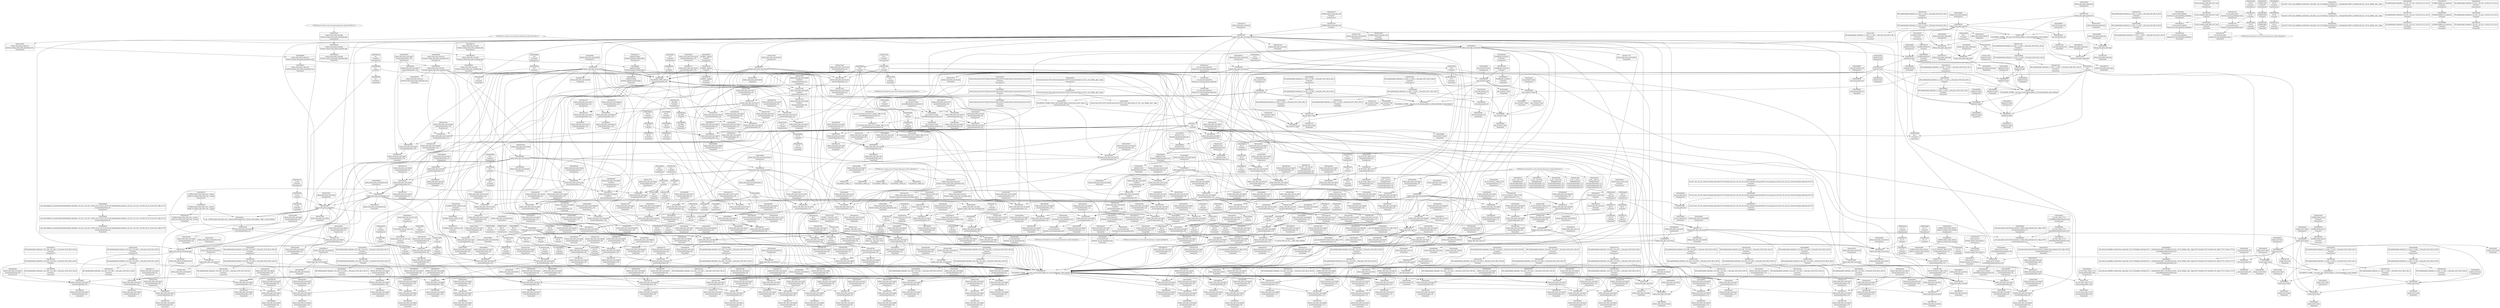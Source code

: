 digraph {
	CE0x438e590 [shape=record,shape=Mrecord,label="{CE0x438e590|selinux_xfrm_alloc_user:tmp36|security/selinux/xfrm.c,89|*SummSink*}"]
	CE0x44257b0 [shape=record,shape=Mrecord,label="{CE0x44257b0|selinux_xfrm_alloc_user:tmp60|security/selinux/xfrm.c,108}"]
	CE0x443bd00 [shape=record,shape=Mrecord,label="{CE0x443bd00|selinux_xfrm_alloc_user:rc.0}"]
	CE0x439f750 [shape=record,shape=Mrecord,label="{CE0x439f750|i64*_getelementptr_inbounds_(_34_x_i64_,_34_x_i64_*___llvm_gcov_ctr20,_i64_0,_i64_6)|*Constant*|*SummSource*}"]
	CE0x43d4c60 [shape=record,shape=Mrecord,label="{CE0x43d4c60|GLOBAL:selinux_xfrm_alloc_user.__warned|Global_var:selinux_xfrm_alloc_user.__warned}"]
	CE0x4362a80 [shape=record,shape=Mrecord,label="{CE0x4362a80|selinux_xfrm_alloc_user:tmp23|security/selinux/xfrm.c,89|*SummSink*}"]
	"CONST[source:0(mediator),value:2(dynamic)][purpose:{subject}][SrcIdx:15]"
	CE0x4388fd0 [shape=record,shape=Mrecord,label="{CE0x4388fd0|_call_void_mcount()_#3|*SummSource*}"]
	CE0x436d160 [shape=record,shape=Mrecord,label="{CE0x436d160|i64_10|*Constant*|*SummSource*}"]
	CE0x43862d0 [shape=record,shape=Mrecord,label="{CE0x43862d0|selinux_xfrm_alloc_user:tmp44|security/selinux/xfrm.c,95}"]
	CE0x43772e0 [shape=record,shape=Mrecord,label="{CE0x43772e0|_ret_i32_%call,_!dbg_!27715|security/selinux/xfrm.c,289}"]
	CE0x442cc10 [shape=record,shape=Mrecord,label="{CE0x442cc10|avc_has_perm:requested|Function::avc_has_perm&Arg::requested::|*SummSource*}"]
	CE0x43cb790 [shape=record,shape=Mrecord,label="{CE0x43cb790|selinux_xfrm_alloc_user:tmp53|security/selinux/xfrm.c,99|*SummSource*}"]
	CE0x4429a40 [shape=record,shape=Mrecord,label="{CE0x4429a40|avc_has_perm:auditdata|Function::avc_has_perm&Arg::auditdata::|*SummSource*}"]
	CE0x442b3b0 [shape=record,shape=Mrecord,label="{CE0x442b3b0|avc_has_perm:entry|*SummSource*}"]
	CE0x43aa790 [shape=record,shape=Mrecord,label="{CE0x43aa790|selinux_xfrm_alloc_user:tobool26|security/selinux/xfrm.c,99|*SummSink*}"]
	CE0x43d4800 [shape=record,shape=Mrecord,label="{CE0x43d4800|kmalloc222:tmp|*SummSink*}"]
	CE0x4363a70 [shape=record,shape=Mrecord,label="{CE0x4363a70|selinux_xfrm_alloc_user:tmp20|security/selinux/xfrm.c,85|*SummSink*}"]
	CE0x44293b0 [shape=record,shape=Mrecord,label="{CE0x44293b0|selinux_xfrm_alloc_user:tmp63|security/selinux/xfrm.c,109|*SummSource*}"]
	CE0x43df570 [shape=record,shape=Mrecord,label="{CE0x43df570|selinux_xfrm_alloc_user:idxprom|security/selinux/xfrm.c,106|*SummSource*}"]
	CE0x435b8a0 [shape=record,shape=Mrecord,label="{CE0x435b8a0|selinux_xfrm_policy_alloc:bb|*SummSource*}"]
	CE0x437de00 [shape=record,shape=Mrecord,label="{CE0x437de00|selinux_xfrm_alloc_user:cmp7|security/selinux/xfrm.c,89|*SummSource*}"]
	CE0x4387350 [shape=record,shape=Mrecord,label="{CE0x4387350|selinux_xfrm_alloc_user:tmp37|security/selinux/xfrm.c,89|*SummSink*}"]
	CE0x4378180 [shape=record,shape=Mrecord,label="{CE0x4378180|selinux_xfrm_alloc_user:tmp18|security/selinux/xfrm.c,85|*SummSink*}"]
	CE0x4366e20 [shape=record,shape=Mrecord,label="{CE0x4366e20|i32_22|*Constant*|*SummSink*}"]
	CE0x437ff20 [shape=record,shape=Mrecord,label="{CE0x437ff20|selinux_xfrm_alloc_user:tmp9|security/selinux/xfrm.c,85}"]
	CE0x441d1f0 [shape=record,shape=Mrecord,label="{CE0x441d1f0|i32_0|*Constant*}"]
	CE0x4388600 [shape=record,shape=Mrecord,label="{CE0x4388600|i64*_getelementptr_inbounds_(_34_x_i64_,_34_x_i64_*___llvm_gcov_ctr20,_i64_0,_i64_18)|*Constant*|*SummSink*}"]
	CE0x436b790 [shape=record,shape=Mrecord,label="{CE0x436b790|get_current227:entry}"]
	CE0x442c760 [shape=record,shape=Mrecord,label="{CE0x442c760|avc_has_perm:tclass|Function::avc_has_perm&Arg::tclass::}"]
	CE0x437c1b0 [shape=record,shape=Mrecord,label="{CE0x437c1b0|selinux_xfrm_alloc_user:tmp4|security/selinux/xfrm.c,85|*SummSink*}"]
	CE0x438b100 [shape=record,shape=Mrecord,label="{CE0x438b100|selinux_xfrm_alloc_user:tmp32|security/selinux/xfrm.c,90|*SummSink*}"]
	CE0x4355d90 [shape=record,shape=Mrecord,label="{CE0x4355d90|selinux_xfrm_policy_alloc:ctxp|Function::selinux_xfrm_policy_alloc&Arg::ctxp::|*SummSource*}"]
	CE0x43975c0 [shape=record,shape=Mrecord,label="{CE0x43975c0|selinux_xfrm_alloc_user:if.then27}"]
	"CONST[source:0(mediator),value:2(dynamic)][purpose:{object}][SnkIdx:2]"
	CE0x604d300 [shape=record,shape=Mrecord,label="{CE0x604d300|selinux_xfrm_alloc_user:return|*SummSink*}"]
	CE0x4363ae0 [shape=record,shape=Mrecord,label="{CE0x4363ae0|selinux_xfrm_alloc_user:tmp20|security/selinux/xfrm.c,85|*SummSource*}"]
	CE0x43e8b30 [shape=record,shape=Mrecord,label="{CE0x43e8b30|atomic_inc221:entry}"]
	CE0x4440260 [shape=record,shape=Mrecord,label="{CE0x4440260|selinux_xfrm_alloc_user:tmp78|security/selinux/xfrm.c,123|*SummSink*}"]
	CE0x43ea180 [shape=record,shape=Mrecord,label="{CE0x43ea180|i64*_getelementptr_inbounds_(_34_x_i64_,_34_x_i64_*___llvm_gcov_ctr20,_i64_0,_i64_31)|*Constant*|*SummSource*}"]
	CE0x438f530 [shape=record,shape=Mrecord,label="{CE0x438f530|selinux_xfrm_alloc_user:tmp66|security/selinux/xfrm.c,113}"]
	CE0x4428ae0 [shape=record,shape=Mrecord,label="{CE0x4428ae0|selinux_xfrm_alloc_user:tmp64|security/selinux/xfrm.c,111|*SummSink*}"]
	CE0x44442e0 [shape=record,shape=Mrecord,label="{CE0x44442e0|_call_void_mcount()_#3|*SummSource*}"]
	CE0x43a2110 [shape=record,shape=Mrecord,label="{CE0x43a2110|selinux_xfrm_alloc_user:tmp29|security/selinux/xfrm.c,89|*SummSink*}"]
	CE0x439bdc0 [shape=record,shape=Mrecord,label="{CE0x439bdc0|selinux_xfrm_alloc_user:if.end43|*SummSink*}"]
	CE0x4374b40 [shape=record,shape=Mrecord,label="{CE0x4374b40|selinux_xfrm_alloc_user:if.end16|*SummSink*}"]
	CE0x43a88f0 [shape=record,shape=Mrecord,label="{CE0x43a88f0|_ret_%struct.task_struct.1015*_%tmp4,_!dbg_!27714|./arch/x86/include/asm/current.h,14|*SummSink*}"]
	CE0x43cf020 [shape=record,shape=Mrecord,label="{CE0x43cf020|selinux_xfrm_alloc_user:conv31|security/selinux/xfrm.c,104|*SummSink*}"]
	CE0x43a3870 [shape=record,shape=Mrecord,label="{CE0x43a3870|i64*_getelementptr_inbounds_(_2_x_i64_,_2_x_i64_*___llvm_gcov_ctr22,_i64_0,_i64_1)|*Constant*|*SummSource*}"]
	CE0x43d5340 [shape=record,shape=Mrecord,label="{CE0x43d5340|_call_void_mcount()_#3|*SummSink*}"]
	CE0x43d6df0 [shape=record,shape=Mrecord,label="{CE0x43d6df0|_call_void_lockdep_rcu_suspicious(i8*_getelementptr_inbounds_(_24_x_i8_,_24_x_i8_*_.str244,_i32_0,_i32_0),_i32_85,_i8*_getelementptr_inbounds_(_45_x_i8_,_45_x_i8_*_.str1245,_i32_0,_i32_0))_#10,_!dbg_!27731|security/selinux/xfrm.c,85}"]
	CE0x43e7130 [shape=record,shape=Mrecord,label="{CE0x43e7130|selinux_xfrm_alloc_user:tmp73|security/selinux/xfrm.c,116|*SummSource*}"]
	CE0x44324e0 [shape=record,shape=Mrecord,label="{CE0x44324e0|i64*_getelementptr_inbounds_(_34_x_i64_,_34_x_i64_*___llvm_gcov_ctr20,_i64_0,_i64_30)|*Constant*|*SummSource*}"]
	CE0x43a4480 [shape=record,shape=Mrecord,label="{CE0x43a4480|i64_4|*Constant*}"]
	CE0x4375680 [shape=record,shape=Mrecord,label="{CE0x4375680|i64*_getelementptr_inbounds_(_34_x_i64_,_34_x_i64_*___llvm_gcov_ctr20,_i64_0,_i64_0)|*Constant*}"]
	CE0x43d1630 [shape=record,shape=Mrecord,label="{CE0x43d1630|selinux_xfrm_alloc_user:tmp57|security/selinux/xfrm.c,105}"]
	CE0x4361c50 [shape=record,shape=Mrecord,label="{CE0x4361c50|128:_i8*,_:_CR_128,136_|*MultipleSource*|security/selinux/xfrm.c,85|security/selinux/xfrm.c,85}"]
	CE0x43e8ba0 [shape=record,shape=Mrecord,label="{CE0x43e8ba0|_call_void_atomic_inc221(%struct.atomic_t*_selinux_xfrm_refcount)_#10,_!dbg_!27810|security/selinux/xfrm.c,117|*SummSource*}"]
	CE0x43608d0 [shape=record,shape=Mrecord,label="{CE0x43608d0|selinux_xfrm_alloc_user:tmp3|*SummSink*}"]
	CE0x4384b40 [shape=record,shape=Mrecord,label="{CE0x4384b40|selinux_xfrm_alloc_user:tmp34|security/selinux/xfrm.c,90|*SummSource*}"]
	CE0x43aa1e0 [shape=record,shape=Mrecord,label="{CE0x43aa1e0|%struct.xfrm_sec_ctx*_null|*Constant*|*SummSink*}"]
	CE0x43a76b0 [shape=record,shape=Mrecord,label="{CE0x43a76b0|selinux_xfrm_alloc_user:tmp8|security/selinux/xfrm.c,85|*SummSource*}"]
	CE0x4367c40 [shape=record,shape=Mrecord,label="{CE0x4367c40|selinux_xfrm_alloc_user:tmp12|security/selinux/xfrm.c,85|*SummSink*}"]
	CE0x43a1680 [shape=record,shape=Mrecord,label="{CE0x43a1680|selinux_xfrm_alloc_user:tmp27|security/selinux/xfrm.c,89|*SummSink*}"]
	CE0x443b2e0 [shape=record,shape=Mrecord,label="{CE0x443b2e0|GLOBAL:selinux_xfrm_refcount|Global_var:selinux_xfrm_refcount|*SummSource*}"]
	CE0x443e180 [shape=record,shape=Mrecord,label="{CE0x443e180|_call_void_kfree(i8*_%tmp76)_#10,_!dbg_!27813|security/selinux/xfrm.c,121|*SummSink*}"]
	CE0x43cae10 [shape=record,shape=Mrecord,label="{CE0x43cae10|selinux_xfrm_alloc_user:tmp51|security/selinux/xfrm.c,99|*SummSink*}"]
	CE0x43a5860 [shape=record,shape=Mrecord,label="{CE0x43a5860|selinux_xfrm_alloc_user:tmp15|security/selinux/xfrm.c,85}"]
	CE0x43ccb50 [shape=record,shape=Mrecord,label="{CE0x43ccb50|selinux_xfrm_alloc_user:ctx_doi29|security/selinux/xfrm.c,102|*SummSink*}"]
	CE0x442d300 [shape=record,shape=Mrecord,label="{CE0x442d300|_ret_i32_%retval.0,_!dbg_!27728|security/selinux/avc.c,775}"]
	CE0x443b490 [shape=record,shape=Mrecord,label="{CE0x443b490|atomic_inc221:v|Function::atomic_inc221&Arg::v::}"]
	CE0x443e5e0 [shape=record,shape=Mrecord,label="{CE0x443e5e0|i32_-22|*Constant*|*SummSource*}"]
	CE0x443ce00 [shape=record,shape=Mrecord,label="{CE0x443ce00|selinux_xfrm_alloc_user:tmp74|security/selinux/xfrm.c,121|*SummSink*}"]
	CE0x43adda0 [shape=record,shape=Mrecord,label="{CE0x43adda0|%struct.task_struct.1015**_bitcast_(%struct.task_struct**_current_task_to_%struct.task_struct.1015**)|*Constant*|*SummSink*}"]
	CE0x43a93d0 [shape=record,shape=Mrecord,label="{CE0x43a93d0|_ret_i8*_%call,_!dbg_!27714|include/linux/slab.h,429|*SummSource*}"]
	CE0x43aac70 [shape=record,shape=Mrecord,label="{CE0x43aac70|i64_22|*Constant*|*SummSink*}"]
	CE0x4371cd0 [shape=record,shape=Mrecord,label="{CE0x4371cd0|i64*_getelementptr_inbounds_(_2_x_i64_,_2_x_i64_*___llvm_gcov_ctr26,_i64_0,_i64_0)|*Constant*|*SummSource*}"]
	CE0x43caf30 [shape=record,shape=Mrecord,label="{CE0x43caf30|selinux_xfrm_alloc_user:tmp52|security/selinux/xfrm.c,99}"]
	CE0x43916a0 [shape=record,shape=Mrecord,label="{CE0x43916a0|selinux_xfrm_alloc_user:tobool41|security/selinux/xfrm.c,108|*SummSink*}"]
	CE0x4390260 [shape=record,shape=Mrecord,label="{CE0x4390260|selinux_xfrm_alloc_user:ctx_alg|security/selinux/xfrm.c,91|*SummSink*}"]
	CE0x443e3e0 [shape=record,shape=Mrecord,label="{CE0x443e3e0|GLOBAL:kfree|*Constant*|*SummSource*}"]
	CE0x436ca20 [shape=record,shape=Mrecord,label="{CE0x436ca20|selinux_xfrm_alloc_user:tmp21|security/selinux/xfrm.c,85|*SummSink*}"]
	CE0x443edf0 [shape=record,shape=Mrecord,label="{CE0x443edf0|i32_-12|*Constant*|*SummSink*}"]
	CE0x443eec0 [shape=record,shape=Mrecord,label="{CE0x443eec0|selinux_xfrm_alloc_user:retval.0}"]
	CE0x4393fd0 [shape=record,shape=Mrecord,label="{CE0x4393fd0|selinux_xfrm_alloc_user:lor.lhs.false11|*SummSource*}"]
	CE0x4386490 [shape=record,shape=Mrecord,label="{CE0x4386490|i64_20|*Constant*}"]
	CE0x628faf0 [shape=record,shape=Mrecord,label="{CE0x628faf0|selinux_xfrm_alloc_user:if.end28|*SummSource*}"]
	CE0x436d290 [shape=record,shape=Mrecord,label="{CE0x436d290|selinux_xfrm_policy_alloc:tmp3|*SummSink*}"]
	CE0x43845b0 [shape=record,shape=Mrecord,label="{CE0x43845b0|selinux_xfrm_alloc_user:tmp33|security/selinux/xfrm.c,90|*SummSource*}"]
	CE0x442c7d0 [shape=record,shape=Mrecord,label="{CE0x442c7d0|avc_has_perm:tclass|Function::avc_has_perm&Arg::tclass::|*SummSource*}"]
	CE0x4431480 [shape=record,shape=Mrecord,label="{CE0x4431480|selinux_xfrm_alloc_user:tmp67|security/selinux/xfrm.c,113|*SummSource*}"]
	CE0x443b950 [shape=record,shape=Mrecord,label="{CE0x443b950|_ret_void,_!dbg_!27715|./arch/x86/include/asm/atomic.h,94}"]
	CE0x43a2c20 [shape=record,shape=Mrecord,label="{CE0x43a2c20|i1_true|*Constant*|*SummSource*}"]
	CE0x438f430 [shape=record,shape=Mrecord,label="{CE0x438f430|i64_29|*Constant*|*SummSink*}"]
	CE0x43eada0 [shape=record,shape=Mrecord,label="{CE0x43eada0|i64_14|*Constant*}"]
	CE0x4390e00 [shape=record,shape=Mrecord,label="{CE0x4390e00|GLOBAL:security_context_to_sid|*Constant*}"]
	CE0x43d34a0 [shape=record,shape=Mrecord,label="{CE0x43d34a0|i32_0|*Constant*|*SummSource*}"]
	CE0x4373660 [shape=record,shape=Mrecord,label="{CE0x4373660|selinux_xfrm_alloc_user:conv17|security/selinux/xfrm.c,94|*SummSource*}"]
	CE0x442bf20 [shape=record,shape=Mrecord,label="{CE0x442bf20|avc_has_perm:tsid|Function::avc_has_perm&Arg::tsid::|*SummSource*}"]
	CE0x43e72d0 [shape=record,shape=Mrecord,label="{CE0x43e72d0|selinux_xfrm_alloc_user:tmp73|security/selinux/xfrm.c,116|*SummSink*}"]
	CE0x43a3d60 [shape=record,shape=Mrecord,label="{CE0x43a3d60|i1_true|*Constant*}"]
	CE0x44285a0 [shape=record,shape=Mrecord,label="{CE0x44285a0|4:_i32,_:_CR_16,20_|*MultipleSource*|security/selinux/xfrm.c,111|security/selinux/xfrm.c,85|security/selinux/xfrm.c,85}"]
	CE0x43df170 [shape=record,shape=Mrecord,label="{CE0x43df170|selinux_xfrm_alloc_user:conv34|security/selinux/xfrm.c,105}"]
	CE0x43865a0 [shape=record,shape=Mrecord,label="{CE0x43865a0|i64_20|*Constant*|*SummSink*}"]
	CE0x43d2030 [shape=record,shape=Mrecord,label="{CE0x43d2030|get_current227:tmp4|./arch/x86/include/asm/current.h,14|*SummSink*}"]
	CE0x43a4560 [shape=record,shape=Mrecord,label="{CE0x43a4560|selinux_xfrm_alloc_user:tobool1|security/selinux/xfrm.c,85|*SummSink*}"]
	CE0x43a7210 [shape=record,shape=Mrecord,label="{CE0x43a7210|get_current227:tmp2|*SummSink*}"]
	CE0x438e4c0 [shape=record,shape=Mrecord,label="{CE0x438e4c0|selinux_xfrm_alloc_user:tmp36|security/selinux/xfrm.c,89|*SummSource*}"]
	CE0x4377b50 [shape=record,shape=Mrecord,label="{CE0x4377b50|i64*_getelementptr_inbounds_(_34_x_i64_,_34_x_i64_*___llvm_gcov_ctr20,_i64_0,_i64_9)|*Constant*}"]
	CE0x43710b0 [shape=record,shape=Mrecord,label="{CE0x43710b0|selinux_xfrm_alloc_user:tmp47|security/selinux/xfrm.c,96|*SummSource*}"]
	CE0x4373bc0 [shape=record,shape=Mrecord,label="{CE0x4373bc0|get_current227:tmp|*SummSource*}"]
	CE0x43a17f0 [shape=record,shape=Mrecord,label="{CE0x43a17f0|selinux_xfrm_alloc_user:tmp28|security/selinux/xfrm.c,89}"]
	CE0x43cb350 [shape=record,shape=Mrecord,label="{CE0x43cb350|selinux_xfrm_alloc_user:tmp52|security/selinux/xfrm.c,99|*SummSink*}"]
	CE0x443ed80 [shape=record,shape=Mrecord,label="{CE0x443ed80|i32_-12|*Constant*|*SummSource*}"]
	CE0x43705f0 [shape=record,shape=Mrecord,label="{CE0x43705f0|i64*_getelementptr_inbounds_(_34_x_i64_,_34_x_i64_*___llvm_gcov_ctr20,_i64_0,_i64_21)|*Constant*}"]
	CE0x43e7a40 [shape=record,shape=Mrecord,label="{CE0x43e7a40|0:_%struct.xfrm_sec_ctx*,_:_CME:_elem_0:default:}"]
	CE0x43cba00 [shape=record,shape=Mrecord,label="{CE0x43cba00|i64*_getelementptr_inbounds_(_34_x_i64_,_34_x_i64_*___llvm_gcov_ctr20,_i64_0,_i64_24)|*Constant*}"]
	CE0x435e2b0 [shape=record,shape=Mrecord,label="{CE0x435e2b0|selinux_xfrm_alloc_user:tmp}"]
	CE0x4385d10 [shape=record,shape=Mrecord,label="{CE0x4385d10|selinux_xfrm_alloc_user:cmp19|security/selinux/xfrm.c,95|*SummSource*}"]
	CE0x43899f0 [shape=record,shape=Mrecord,label="{CE0x43899f0|i64_25|*Constant*|*SummSource*}"]
	CE0x43de0c0 [shape=record,shape=Mrecord,label="{CE0x43de0c0|selinux_xfrm_alloc_user:cmp9|security/selinux/xfrm.c,90}"]
	CE0x43a87e0 [shape=record,shape=Mrecord,label="{CE0x43a87e0|_ret_%struct.task_struct.1015*_%tmp4,_!dbg_!27714|./arch/x86/include/asm/current.h,14|*SummSource*}"]
	CE0x4397630 [shape=record,shape=Mrecord,label="{CE0x4397630|selinux_xfrm_alloc_user:if.then27|*SummSink*}"]
	CE0x43741d0 [shape=record,shape=Mrecord,label="{CE0x43741d0|selinux_xfrm_alloc_user:tmp30|*LoadInst*|security/selinux/xfrm.c,90}"]
	CE0x43a8bd0 [shape=record,shape=Mrecord,label="{CE0x43a8bd0|i64*_getelementptr_inbounds_(_2_x_i64_,_2_x_i64_*___llvm_gcov_ctr26,_i64_0,_i64_1)|*Constant*}"]
	CE0x43a0c10 [shape=record,shape=Mrecord,label="{CE0x43a0c10|i64_1|*Constant*}"]
	CE0x43a1020 [shape=record,shape=Mrecord,label="{CE0x43a1020|selinux_xfrm_alloc_user:err}"]
	CE0x4374500 [shape=record,shape=Mrecord,label="{CE0x4374500|selinux_xfrm_alloc_user:conv|security/selinux/xfrm.c,90}"]
	CE0x43a58d0 [shape=record,shape=Mrecord,label="{CE0x43a58d0|i64*_getelementptr_inbounds_(_2_x_i64_,_2_x_i64_*___llvm_gcov_ctr21,_i64_0,_i64_1)|*Constant*|*SummSink*}"]
	CE0x443d3b0 [shape=record,shape=Mrecord,label="{CE0x443d3b0|selinux_xfrm_alloc_user:tmp75|security/selinux/xfrm.c,121}"]
	CE0x4428a70 [shape=record,shape=Mrecord,label="{CE0x4428a70|selinux_xfrm_alloc_user:ctx_sid44|security/selinux/xfrm.c,111}"]
	CE0x43e7b70 [shape=record,shape=Mrecord,label="{CE0x43e7b70|COLLAPSED:_CMRE_1,2_}"]
	CE0x43d9c00 [shape=record,shape=Mrecord,label="{CE0x43d9c00|kmalloc222:tmp3|*SummSource*}"]
	CE0x44292f0 [shape=record,shape=Mrecord,label="{CE0x44292f0|selinux_xfrm_alloc_user:tmp63|security/selinux/xfrm.c,109}"]
	CE0x4360320 [shape=record,shape=Mrecord,label="{CE0x4360320|selinux_xfrm_policy_alloc:bb}"]
	CE0x436ee00 [shape=record,shape=Mrecord,label="{CE0x436ee00|_ret_i32_%call,_!dbg_!27715|security/selinux/xfrm.c,289|*SummSource*}"]
	CE0x43d5da0 [shape=record,shape=Mrecord,label="{CE0x43d5da0|i64_3|*Constant*}"]
	CE0x43a8fa0 [shape=record,shape=Mrecord,label="{CE0x43a8fa0|selinux_xfrm_alloc_user:call25|security/selinux/xfrm.c,98|*SummSink*}"]
	CE0x43780c0 [shape=record,shape=Mrecord,label="{CE0x43780c0|selinux_xfrm_alloc_user:tmp18|security/selinux/xfrm.c,85|*SummSource*}"]
	CE0x43d9200 [shape=record,shape=Mrecord,label="{CE0x43d9200|GLOBAL:__kmalloc|*Constant*|*SummSink*}"]
	CE0x4351b70 [shape=record,shape=Mrecord,label="{CE0x4351b70|selinux_xfrm_policy_alloc:tmp2|*SummSink*}"]
	CE0x4389f60 [shape=record,shape=Mrecord,label="{CE0x4389f60|i64_26|*Constant*|*SummSource*}"]
	CE0x44260d0 [shape=record,shape=Mrecord,label="{CE0x44260d0|selinux_xfrm_alloc_user:tmp61|security/selinux/xfrm.c,108|*SummSink*}"]
	CE0x43d9100 [shape=record,shape=Mrecord,label="{CE0x43d9100|GLOBAL:__kmalloc|*Constant*|*SummSource*}"]
	CE0x4428dc0 [shape=record,shape=Mrecord,label="{CE0x4428dc0|selinux_xfrm_alloc_user:tmp62|security/selinux/xfrm.c,109|*SummSink*}"]
	CE0x443f4e0 [shape=record,shape=Mrecord,label="{CE0x443f4e0|i64*_getelementptr_inbounds_(_34_x_i64_,_34_x_i64_*___llvm_gcov_ctr20,_i64_0,_i64_33)|*Constant*|*SummSource*}"]
	CE0x4375030 [shape=record,shape=Mrecord,label="{CE0x4375030|i64*_getelementptr_inbounds_(_34_x_i64_,_34_x_i64_*___llvm_gcov_ctr20,_i64_0,_i64_1)|*Constant*|*SummSink*}"]
	CE0x441ca50 [shape=record,shape=Mrecord,label="{CE0x441ca50|i64*_getelementptr_inbounds_(_2_x_i64_,_2_x_i64_*___llvm_gcov_ctr22,_i64_0,_i64_0)|*Constant*|*SummSink*}"]
	CE0x43dea40 [shape=record,shape=Mrecord,label="{CE0x43dea40|selinux_xfrm_alloc_user:cmp9|security/selinux/xfrm.c,90|*SummSink*}"]
	CE0x435c1d0 [shape=record,shape=Mrecord,label="{CE0x435c1d0|selinux_xfrm_policy_alloc:ctxp|Function::selinux_xfrm_policy_alloc&Arg::ctxp::}"]
	CE0x443bfc0 [shape=record,shape=Mrecord,label="{CE0x443bfc0|selinux_xfrm_alloc_user:rc.0|*SummSink*}"]
	CE0x4384e60 [shape=record,shape=Mrecord,label="{CE0x4384e60|i64*_getelementptr_inbounds_(_2_x_i64_,_2_x_i64_*___llvm_gcov_ctr26,_i64_0,_i64_0)|*Constant*}"]
	CE0x438d930 [shape=record,shape=Mrecord,label="{CE0x438d930|selinux_xfrm_alloc_user:cmp13|security/selinux/xfrm.c,91|*SummSource*}"]
	CE0x56f4d70 [shape=record,shape=Mrecord,label="{CE0x56f4d70|selinux_xfrm_alloc_user:if.end16}"]
	CE0x43e8190 [shape=record,shape=Mrecord,label="{CE0x43e8190|COLLAPSED:_CMRE_2,4_}"]
	CE0x43ad360 [shape=record,shape=Mrecord,label="{CE0x43ad360|selinux_xfrm_alloc_user:add24|security/selinux/xfrm.c,98|*SummSink*}"]
	CE0x43a9110 [shape=record,shape=Mrecord,label="{CE0x43a9110|GLOBAL:kmalloc222|*Constant*}"]
	CE0x43cb290 [shape=record,shape=Mrecord,label="{CE0x43cb290|selinux_xfrm_alloc_user:tmp52|security/selinux/xfrm.c,99|*SummSource*}"]
	CE0x43ce540 [shape=record,shape=Mrecord,label="{CE0x43ce540|selinux_xfrm_alloc_user:tmp54|security/selinux/xfrm.c,100|*SummSink*}"]
	CE0x4373dc0 [shape=record,shape=Mrecord,label="{CE0x4373dc0|selinux_xfrm_alloc_user:ctx_doi|security/selinux/xfrm.c,90|*SummSource*}"]
	CE0x4396300 [shape=record,shape=Mrecord,label="{CE0x4396300|selinux_xfrm_alloc_user:if.then47}"]
	CE0x4371980 [shape=record,shape=Mrecord,label="{CE0x4371980|kmalloc222:tmp}"]
	CE0x438d3f0 [shape=record,shape=Mrecord,label="{CE0x438d3f0|selinux_xfrm_alloc_user:conv12|security/selinux/xfrm.c,91|*SummSource*}"]
	CE0x43e99a0 [shape=record,shape=Mrecord,label="{CE0x43e99a0|selinux_xfrm_alloc_user:tmp71|security/selinux/xfrm.c,114|*SummSink*}"]
	CE0x4428760 [shape=record,shape=Mrecord,label="{CE0x4428760|4:_i32,_:_CR_20,24_|*MultipleSource*|security/selinux/xfrm.c,111|security/selinux/xfrm.c,85|security/selinux/xfrm.c,85}"]
	CE0x43ad440 [shape=record,shape=Mrecord,label="{CE0x43ad440|selinux_xfrm_alloc_user:call25|security/selinux/xfrm.c,98}"]
	CE0x43ddd70 [shape=record,shape=Mrecord,label="{CE0x43ddd70|i32_1|*Constant*|*SummSource*}"]
	CE0x438e0b0 [shape=record,shape=Mrecord,label="{CE0x438e0b0|selinux_xfrm_alloc_user:tmp37|security/selinux/xfrm.c,89}"]
	CE0x43cbdf0 [shape=record,shape=Mrecord,label="{CE0x43cbdf0|i64*_getelementptr_inbounds_(_34_x_i64_,_34_x_i64_*___llvm_gcov_ctr20,_i64_0,_i64_24)|*Constant*|*SummSource*}"]
	CE0x442a9f0 [shape=record,shape=Mrecord,label="{CE0x442a9f0|selinux_xfrm_alloc_user:call45|security/selinux/xfrm.c,111|*SummSource*}"]
	CE0x43aaab0 [shape=record,shape=Mrecord,label="{CE0x43aaab0|i64_22|*Constant*|*SummSource*}"]
	CE0x436c8f0 [shape=record,shape=Mrecord,label="{CE0x436c8f0|selinux_xfrm_alloc_user:tmp21|security/selinux/xfrm.c,85}"]
	CE0x4380030 [shape=record,shape=Mrecord,label="{CE0x4380030|i64_5|*Constant*|*SummSink*}"]
	CE0x43ac5e0 [shape=record,shape=Mrecord,label="{CE0x43ac5e0|i64_8|*Constant*|*SummSink*}"]
	CE0x443c840 [shape=record,shape=Mrecord,label="{CE0x443c840|selinux_xfrm_alloc_user:tmp74|security/selinux/xfrm.c,121}"]
	CE0x43680d0 [shape=record,shape=Mrecord,label="{CE0x43680d0|i64*_getelementptr_inbounds_(_2_x_i64_,_2_x_i64_*___llvm_gcov_ctr21,_i64_0,_i64_1)|*Constant*|*SummSource*}"]
	CE0x437ee70 [shape=record,shape=Mrecord,label="{CE0x437ee70|i32_85|*Constant*|*SummSink*}"]
	CE0x4375200 [shape=record,shape=Mrecord,label="{CE0x4375200|selinux_xfrm_alloc_user:tmp2}"]
	CE0x436d7b0 [shape=record,shape=Mrecord,label="{CE0x436d7b0|kmalloc222:entry}"]
	CE0x4379c20 [shape=record,shape=Mrecord,label="{CE0x4379c20|selinux_xfrm_alloc_user:do.end|*SummSink*}"]
	CE0x4383480 [shape=record,shape=Mrecord,label="{CE0x4383480|selinux_xfrm_alloc_user:tmp24|security/selinux/xfrm.c,89|*SummSink*}"]
	CE0x4428ce0 [shape=record,shape=Mrecord,label="{CE0x4428ce0|selinux_xfrm_alloc_user:tmp62|security/selinux/xfrm.c,109}"]
	CE0x4372830 [shape=record,shape=Mrecord,label="{CE0x4372830|i32_4|*Constant*|*SummSink*}"]
	CE0x4370c50 [shape=record,shape=Mrecord,label="{CE0x4370c50|i64*_getelementptr_inbounds_(_34_x_i64_,_34_x_i64_*___llvm_gcov_ctr20,_i64_0,_i64_21)|*Constant*|*SummSink*}"]
	CE0x4391040 [shape=record,shape=Mrecord,label="{CE0x4391040|GLOBAL:security_context_to_sid|*Constant*|*SummSource*}"]
	CE0x4393ed0 [shape=record,shape=Mrecord,label="{CE0x4393ed0|selinux_xfrm_alloc_user:lor.lhs.false11}"]
	CE0x443b380 [shape=record,shape=Mrecord,label="{CE0x443b380|GLOBAL:selinux_xfrm_refcount|Global_var:selinux_xfrm_refcount|*SummSink*}"]
	CE0x443be70 [shape=record,shape=Mrecord,label="{CE0x443be70|selinux_xfrm_alloc_user:rc.0|*SummSource*}"]
	CE0x4376ec0 [shape=record,shape=Mrecord,label="{CE0x4376ec0|selinux_xfrm_alloc_user:tmp11|security/selinux/xfrm.c,85|*SummSource*}"]
	CE0x4383ec0 [shape=record,shape=Mrecord,label="{CE0x4383ec0|%struct.xfrm_user_sec_ctx*_null|*Constant*|*SummSource*}"]
	CE0x43833c0 [shape=record,shape=Mrecord,label="{CE0x43833c0|selinux_xfrm_alloc_user:tmp24|security/selinux/xfrm.c,89|*SummSource*}"]
	CE0x43dd7d0 [shape=record,shape=Mrecord,label="{CE0x43dd7d0|selinux_xfrm_alloc_user:conv|security/selinux/xfrm.c,90|*SummSource*}"]
	CE0x4384670 [shape=record,shape=Mrecord,label="{CE0x4384670|selinux_xfrm_alloc_user:tmp33|security/selinux/xfrm.c,90|*SummSink*}"]
	CE0x4375cd0 [shape=record,shape=Mrecord,label="{CE0x4375cd0|i32_78|*Constant*|*SummSource*}"]
	CE0x43acad0 [shape=record,shape=Mrecord,label="{CE0x43acad0|selinux_xfrm_alloc_user:add|security/selinux/xfrm.c,98|*SummSource*}"]
	CE0x437ce90 [shape=record,shape=Mrecord,label="{CE0x437ce90|COLLAPSED:_GCMRE___llvm_gcov_ctr6_internal_global_2_x_i64_zeroinitializer:_elem_0:default:}"]
	CE0x435df40 [shape=record,shape=Mrecord,label="{CE0x435df40|selinux_xfrm_policy_alloc:ctxp|Function::selinux_xfrm_policy_alloc&Arg::ctxp::|*SummSink*}"]
	CE0x44400f0 [shape=record,shape=Mrecord,label="{CE0x44400f0|selinux_xfrm_alloc_user:tmp78|security/selinux/xfrm.c,123|*SummSource*}"]
	CE0x443afc0 [shape=record,shape=Mrecord,label="{CE0x443afc0|atomic_inc221:entry|*SummSink*}"]
	CE0x435c960 [shape=record,shape=Mrecord,label="{CE0x435c960|selinux_xfrm_alloc_user:do.body}"]
	CE0x43572a0 [shape=record,shape=Mrecord,label="{CE0x43572a0|selinux_xfrm_policy_alloc:entry}"]
	CE0x4376780 [shape=record,shape=Mrecord,label="{CE0x4376780|selinux_xfrm_policy_alloc:tmp1}"]
	CE0x435b140 [shape=record,shape=Mrecord,label="{CE0x435b140|selinux_xfrm_policy_alloc:bb|*SummSink*}"]
	CE0x4386d40 [shape=record,shape=Mrecord,label="{CE0x4386d40|i64*_getelementptr_inbounds_(_2_x_i64_,_2_x_i64_*___llvm_gcov_ctr26,_i64_0,_i64_1)|*Constant*|*SummSink*}"]
	CE0x43ac490 [shape=record,shape=Mrecord,label="{CE0x43ac490|i64_8|*Constant*|*SummSource*}"]
	CE0x4379100 [shape=record,shape=Mrecord,label="{CE0x4379100|selinux_xfrm_alloc_user:tobool|security/selinux/xfrm.c,85|*SummSink*}"]
	CE0x43a9670 [shape=record,shape=Mrecord,label="{CE0x43a9670|%struct.xfrm_sec_ctx*_null|*Constant*}"]
	CE0x4361350 [shape=record,shape=Mrecord,label="{CE0x4361350|GLOBAL:get_current227|*Constant*}"]
	CE0x4379930 [shape=record,shape=Mrecord,label="{CE0x4379930|selinux_xfrm_alloc_user:if.then15|*SummSource*}"]
	CE0x437a2a0 [shape=record,shape=Mrecord,label="{CE0x437a2a0|GLOBAL:__llvm_gcov_ctr20|Global_var:__llvm_gcov_ctr20|*SummSource*}"]
	CE0x4376f80 [shape=record,shape=Mrecord,label="{CE0x4376f80|selinux_xfrm_alloc_user:tmp11|security/selinux/xfrm.c,85|*SummSink*}"]
	CE0x4387fe0 [shape=record,shape=Mrecord,label="{CE0x4387fe0|i64*_getelementptr_inbounds_(_34_x_i64_,_34_x_i64_*___llvm_gcov_ctr20,_i64_0,_i64_18)|*Constant*}"]
	CE0x4385370 [shape=record,shape=Mrecord,label="{CE0x4385370|selinux_xfrm_alloc_user:conv18|security/selinux/xfrm.c,95|*SummSink*}"]
	CE0x501e020 [shape=record,shape=Mrecord,label="{CE0x501e020|i64*_getelementptr_inbounds_(_34_x_i64_,_34_x_i64_*___llvm_gcov_ctr20,_i64_0,_i64_6)|*Constant*}"]
	CE0x435aa60 [shape=record,shape=Mrecord,label="{CE0x435aa60|selinux_xfrm_alloc_user:bb|*SummSource*}"]
	CE0x438fc40 [shape=record,shape=Mrecord,label="{CE0x438fc40|i32_2|*Constant*}"]
	CE0x43709e0 [shape=record,shape=Mrecord,label="{CE0x43709e0|i64*_getelementptr_inbounds_(_34_x_i64_,_34_x_i64_*___llvm_gcov_ctr20,_i64_0,_i64_21)|*Constant*|*SummSource*}"]
	CE0x43d0fb0 [shape=record,shape=Mrecord,label="{CE0x43d0fb0|selinux_xfrm_alloc_user:tmp56|security/selinux/xfrm.c,105|*SummSource*}"]
	CE0x43d1550 [shape=record,shape=Mrecord,label="{CE0x43d1550|selinux_xfrm_alloc_user:arrayidx|security/selinux/xfrm.c,105|*SummSink*}"]
	CE0x4373d50 [shape=record,shape=Mrecord,label="{CE0x4373d50|i64*_getelementptr_inbounds_(_2_x_i64_,_2_x_i64_*___llvm_gcov_ctr21,_i64_0,_i64_0)|*Constant*|*SummSource*}"]
	CE0x43e0c90 [shape=record,shape=Mrecord,label="{CE0x43e0c90|i8_0|*Constant*|*SummSink*}"]
	CE0x435fe70 [shape=record,shape=Mrecord,label="{CE0x435fe70|selinux_xfrm_alloc_user:entry|*SummSource*}"]
	CE0x43da550 [shape=record,shape=Mrecord,label="{CE0x43da550|i64_0|*Constant*|*SummSource*}"]
	CE0x43a4c30 [shape=record,shape=Mrecord,label="{CE0x43a4c30|kmalloc222:call|include/linux/slab.h,429|*SummSource*}"]
	CE0x442c600 [shape=record,shape=Mrecord,label="{CE0x442c600|%struct.common_audit_data.1017*_null|*Constant*}"]
	CE0x4425bd0 [shape=record,shape=Mrecord,label="{CE0x4425bd0|selinux_xfrm_alloc_user:tmp60|security/selinux/xfrm.c,108|*SummSink*}"]
	CE0x436d4f0 [shape=record,shape=Mrecord,label="{CE0x436d4f0|GLOBAL:kmalloc222|*Constant*|*SummSource*}"]
	CE0x4378c90 [shape=record,shape=Mrecord,label="{CE0x4378c90|selinux_xfrm_alloc_user:tmp19|security/selinux/xfrm.c,85|*SummSource*}"]
	CE0x4371650 [shape=record,shape=Mrecord,label="{CE0x4371650|selinux_xfrm_alloc_user:tmp48|security/selinux/xfrm.c,96}"]
	CE0x43a8b00 [shape=record,shape=Mrecord,label="{CE0x43a8b00|kmalloc222:tmp1|*SummSink*}"]
	CE0x43a7130 [shape=record,shape=Mrecord,label="{CE0x43a7130|get_current227:tmp2}"]
	CE0x437e7a0 [shape=record,shape=Mrecord,label="{CE0x437e7a0|selinux_xfrm_alloc_user:tmp26|security/selinux/xfrm.c,89|*SummSource*}"]
	CE0x442a680 [shape=record,shape=Mrecord,label="{CE0x442a680|selinux_xfrm_alloc_user:tmp65|security/selinux/xfrm.c,111|*SummSink*}"]
	CE0x43d1fc0 [shape=record,shape=Mrecord,label="{CE0x43d1fc0|get_current227:tmp4|./arch/x86/include/asm/current.h,14|*SummSource*}"]
	CE0x4379fa0 [shape=record,shape=Mrecord,label="{CE0x4379fa0|selinux_xfrm_policy_alloc:entry|*SummSource*}"]
	CE0x43641f0 [shape=record,shape=Mrecord,label="{CE0x43641f0|selinux_xfrm_alloc_user:bb}"]
	CE0x43ad1e0 [shape=record,shape=Mrecord,label="{CE0x43ad1e0|selinux_xfrm_alloc_user:add24|security/selinux/xfrm.c,98}"]
	CE0x43ca5e0 [shape=record,shape=Mrecord,label="{CE0x43ca5e0|i64_23|*Constant*|*SummSource*}"]
	CE0x43adb20 [shape=record,shape=Mrecord,label="{CE0x43adb20|%struct.task_struct.1015*_(%struct.task_struct.1015**)*_asm_movq_%gs:$_1:P_,$0_,_r,im,_dirflag_,_fpsr_,_flags_|*SummSource*}"]
	CE0x43a2af0 [shape=record,shape=Mrecord,label="{CE0x43a2af0|i64*_getelementptr_inbounds_(_2_x_i64_,_2_x_i64_*___llvm_gcov_ctr22,_i64_0,_i64_1)|*Constant*}"]
	CE0x435cc20 [shape=record,shape=Mrecord,label="{CE0x435cc20|i64_1|*Constant*}"]
	CE0x4426280 [shape=record,shape=Mrecord,label="{CE0x4426280|i64*_getelementptr_inbounds_(_34_x_i64_,_34_x_i64_*___llvm_gcov_ctr20,_i64_0,_i64_27)|*Constant*}"]
	CE0x43a0aa0 [shape=record,shape=Mrecord,label="{CE0x43a0aa0|selinux_xfrm_alloc_user:tmp22|security/selinux/xfrm.c,89|*SummSink*}"]
	CE0x43782f0 [shape=record,shape=Mrecord,label="{CE0x43782f0|selinux_xfrm_alloc_user:call4|security/selinux/xfrm.c,85}"]
	CE0x438b2a0 [shape=record,shape=Mrecord,label="{CE0x438b2a0|selinux_xfrm_alloc_user:tmp33|security/selinux/xfrm.c,90}"]
	CE0x43d3560 [shape=record,shape=Mrecord,label="{CE0x43d3560|i32_0|*Constant*|*SummSink*}"]
	CE0x43d5820 [shape=record,shape=Mrecord,label="{CE0x43d5820|void_(i32*,_i32*)*_asm_sideeffect_.pushsection_.smp_locks,_22a_22_0A.balign_4_0A.long_671f_-_._0A.popsection_0A671:_0A_09lock_incl_$0_,_*m,*m,_dirflag_,_fpsr_,_flags_|*SummSink*}"]
	CE0x4431540 [shape=record,shape=Mrecord,label="{CE0x4431540|selinux_xfrm_alloc_user:tmp67|security/selinux/xfrm.c,113|*SummSink*}"]
	CE0x435fc00 [shape=record,shape=Mrecord,label="{CE0x435fc00|selinux_xfrm_alloc_user:tmp2|*SummSource*}"]
	CE0x44273d0 [shape=record,shape=Mrecord,label="{CE0x44273d0|selinux_xfrm_alloc_user:sid|security/selinux/xfrm.c,111|*SummSink*}"]
	CE0x435d670 [shape=record,shape=Mrecord,label="{CE0x435d670|selinux_xfrm_alloc_user:if.then27|*SummSource*}"]
	CE0x436eac0 [shape=record,shape=Mrecord,label="{CE0x436eac0|i32_0|*Constant*}"]
	CE0x44255d0 [shape=record,shape=Mrecord,label="{CE0x44255d0|selinux_xfrm_alloc_user:tmp59|security/selinux/xfrm.c,108|*SummSource*}"]
	CE0x43da820 [shape=record,shape=Mrecord,label="{CE0x43da820|selinux_xfrm_alloc_user:tmp5|security/selinux/xfrm.c,85}"]
	CE0x4383f80 [shape=record,shape=Mrecord,label="{CE0x4383f80|%struct.xfrm_user_sec_ctx*_null|*Constant*|*SummSink*}"]
	CE0x43d1250 [shape=record,shape=Mrecord,label="{CE0x43d1250|selinux_xfrm_alloc_user:arrayidx|security/selinux/xfrm.c,105}"]
	CE0x438e890 [shape=record,shape=Mrecord,label="{CE0x438e890|kmalloc222:tmp2|*SummSource*}"]
	CE0x437d290 [shape=record,shape=Mrecord,label="{CE0x437d290|i64*_getelementptr_inbounds_(_34_x_i64_,_34_x_i64_*___llvm_gcov_ctr20,_i64_0,_i64_1)|*Constant*}"]
	CE0x43cb850 [shape=record,shape=Mrecord,label="{CE0x43cb850|selinux_xfrm_alloc_user:tmp53|security/selinux/xfrm.c,99|*SummSink*}"]
	CE0x43d2ce0 [shape=record,shape=Mrecord,label="{CE0x43d2ce0|selinux_xfrm_alloc_user:tmp15|security/selinux/xfrm.c,85|*SummSink*}"]
	CE0x43b65b0 [shape=record,shape=Mrecord,label="{CE0x43b65b0|atomic_inc221:counter|./arch/x86/include/asm/atomic.h,93|*SummSource*}"]
	CE0x43687e0 [shape=record,shape=Mrecord,label="{CE0x43687e0|selinux_xfrm_alloc_user:gfp|Function::selinux_xfrm_alloc_user&Arg::gfp::|*SummSource*}"]
	CE0x437e510 [shape=record,shape=Mrecord,label="{CE0x437e510|i64_13|*Constant*|*SummSource*}"]
	CE0x43986d0 [shape=record,shape=Mrecord,label="{CE0x43986d0|selinux_xfrm_alloc_user:if.then42|*SummSink*}"]
	CE0x443da70 [shape=record,shape=Mrecord,label="{CE0x443da70|selinux_xfrm_alloc_user:tmp76|security/selinux/xfrm.c,121|*SummSink*}"]
	CE0x4365090 [shape=record,shape=Mrecord,label="{CE0x4365090|selinux_xfrm_alloc_user:land.lhs.true|*SummSource*}"]
	CE0x438e3a0 [shape=record,shape=Mrecord,label="{CE0x438e3a0|selinux_xfrm_alloc_user:tmp36|security/selinux/xfrm.c,89}"]
	CE0x43800d0 [shape=record,shape=Mrecord,label="{CE0x43800d0|selinux_xfrm_alloc_user:tmp10|security/selinux/xfrm.c,85}"]
	CE0x437da10 [shape=record,shape=Mrecord,label="{CE0x437da10|i64_12|*Constant*}"]
	CE0x443f780 [shape=record,shape=Mrecord,label="{CE0x443f780|i64*_getelementptr_inbounds_(_34_x_i64_,_34_x_i64_*___llvm_gcov_ctr20,_i64_0,_i64_33)|*Constant*|*SummSink*}"]
	"CONST[source:0(mediator),value:0(static)][purpose:{operation}][SnkIdx:3]"
	CE0x4414250 [shape=record,shape=Mrecord,label="{CE0x4414250|i64*_getelementptr_inbounds_(_2_x_i64_,_2_x_i64_*___llvm_gcov_ctr22,_i64_0,_i64_1)|*Constant*|*SummSink*}"]
	CE0x442cfc0 [shape=record,shape=Mrecord,label="{CE0x442cfc0|%struct.common_audit_data.1017*_null|*Constant*|*SummSource*}"]
	CE0x435b950 [shape=record,shape=Mrecord,label="{CE0x435b950|_ret_i32_%call,_!dbg_!27715|security/selinux/xfrm.c,289|*SummSink*}"]
	CE0x4368850 [shape=record,shape=Mrecord,label="{CE0x4368850|selinux_xfrm_alloc_user:gfp|Function::selinux_xfrm_alloc_user&Arg::gfp::|*SummSink*}"]
	CE0x4377750 [shape=record,shape=Mrecord,label="{CE0x4377750|selinux_xfrm_alloc_user:if.end22|*SummSink*}"]
	CE0x4365900 [shape=record,shape=Mrecord,label="{CE0x4365900|i8*_getelementptr_inbounds_(_45_x_i8_,_45_x_i8_*_.str1245,_i32_0,_i32_0)|*Constant*|*SummSource*}"]
	CE0x43ad880 [shape=record,shape=Mrecord,label="{CE0x43ad880|selinux_xfrm_alloc_user:tmp17|security/selinux/xfrm.c,85|*SummSource*}"]
	CE0x43a2050 [shape=record,shape=Mrecord,label="{CE0x43a2050|selinux_xfrm_alloc_user:tmp29|security/selinux/xfrm.c,89|*SummSource*}"]
	CE0x43df230 [shape=record,shape=Mrecord,label="{CE0x43df230|i32_1|*Constant*}"]
	CE0x43db110 [shape=record,shape=Mrecord,label="{CE0x43db110|selinux_xfrm_alloc_user:ctx_sid|security/selinux/xfrm.c,107|*SummSink*}"]
	CE0x4374a80 [shape=record,shape=Mrecord,label="{CE0x4374a80|selinux_xfrm_alloc_user:if.end16|*SummSource*}"]
	CE0x43eaf50 [shape=record,shape=Mrecord,label="{CE0x43eaf50|selinux_xfrm_alloc_user:tmp31|security/selinux/xfrm.c,90}"]
	CE0x4367550 [shape=record,shape=Mrecord,label="{CE0x4367550|selinux_xfrm_alloc_user:tmp1|*SummSink*}"]
	CE0x43629c0 [shape=record,shape=Mrecord,label="{CE0x43629c0|selinux_xfrm_alloc_user:tmp23|security/selinux/xfrm.c,89|*SummSource*}"]
	CE0x604d290 [shape=record,shape=Mrecord,label="{CE0x604d290|selinux_xfrm_alloc_user:return|*SummSource*}"]
	CE0x43ad810 [shape=record,shape=Mrecord,label="{CE0x43ad810|selinux_xfrm_alloc_user:tmp17|security/selinux/xfrm.c,85}"]
	CE0x43d2350 [shape=record,shape=Mrecord,label="{CE0x43d2350|GLOBAL:selinux_xfrm_alloc_user.__warned|Global_var:selinux_xfrm_alloc_user.__warned|*SummSource*}"]
	CE0x43dafe0 [shape=record,shape=Mrecord,label="{CE0x43dafe0|selinux_xfrm_alloc_user:ctx_sid|security/selinux/xfrm.c,107|*SummSource*}"]
	CE0x442c870 [shape=record,shape=Mrecord,label="{CE0x442c870|avc_has_perm:tclass|Function::avc_has_perm&Arg::tclass::|*SummSink*}"]
	CE0x4379de0 [shape=record,shape=Mrecord,label="{CE0x4379de0|selinux_xfrm_alloc_user:if.then}"]
	CE0x43a60f0 [shape=record,shape=Mrecord,label="{CE0x43a60f0|atomic_inc221:tmp3}"]
	CE0x4356a50 [shape=record,shape=Mrecord,label="{CE0x4356a50|selinux_xfrm_policy_alloc:tmp2}"]
	CE0x439d020 [shape=record,shape=Mrecord,label="{CE0x439d020|selinux_xfrm_alloc_user:lor.lhs.false|*SummSource*}"]
	CE0x444a680 [shape=record,shape=Mrecord,label="{CE0x444a680|i64*_getelementptr_inbounds_(_2_x_i64_,_2_x_i64_*___llvm_gcov_ctr22,_i64_0,_i64_0)|*Constant*|*SummSource*}"]
	CE0x43a8990 [shape=record,shape=Mrecord,label="{CE0x43a8990|kmalloc222:tmp1|*SummSource*}"]
	CE0x43a8770 [shape=record,shape=Mrecord,label="{CE0x43a8770|_ret_%struct.task_struct.1015*_%tmp4,_!dbg_!27714|./arch/x86/include/asm/current.h,14}"]
	CE0x43da440 [shape=record,shape=Mrecord,label="{CE0x43da440|kmalloc222:bb|*SummSource*}"]
	CE0x437caa0 [shape=record,shape=Mrecord,label="{CE0x437caa0|_call_void_mcount()_#3|*SummSink*}"]
	CE0x442b190 [shape=record,shape=Mrecord,label="{CE0x442b190|avc_has_perm:entry}"]
	CE0x438e970 [shape=record,shape=Mrecord,label="{CE0x438e970|kmalloc222:tmp3}"]
	CE0x43d2d50 [shape=record,shape=Mrecord,label="{CE0x43d2d50|selinux_xfrm_alloc_user:tmp16|security/selinux/xfrm.c,85}"]
	CE0x438a0d0 [shape=record,shape=Mrecord,label="{CE0x438a0d0|selinux_xfrm_alloc_user:tmp58|security/selinux/xfrm.c,108}"]
	CE0x43aa630 [shape=record,shape=Mrecord,label="{CE0x43aa630|selinux_xfrm_alloc_user:tobool26|security/selinux/xfrm.c,99|*SummSource*}"]
	CE0x435fb20 [shape=record,shape=Mrecord,label="{CE0x435fb20|COLLAPSED:_CMRE:_elem_0::|security/selinux/xfrm.c,90}"]
	CE0x43ea8e0 [shape=record,shape=Mrecord,label="{CE0x43ea8e0|selinux_xfrm_alloc_user:tmp72|security/selinux/xfrm.c,116|*SummSource*}"]
	CE0x43e7ab0 [shape=record,shape=Mrecord,label="{CE0x43e7ab0|COLLAPSED:_CMRE_0,1_}"]
	CE0x4431bb0 [shape=record,shape=Mrecord,label="{CE0x4431bb0|selinux_xfrm_alloc_user:tmp69|security/selinux/xfrm.c,113}"]
	CE0x43ceb30 [shape=record,shape=Mrecord,label="{CE0x43ceb30|selinux_xfrm_alloc_user:tmp55|security/selinux/xfrm.c,100|*SummSource*}"]
	CE0x4367740 [shape=record,shape=Mrecord,label="{CE0x4367740|i64*_getelementptr_inbounds_(_34_x_i64_,_34_x_i64_*___llvm_gcov_ctr20,_i64_0,_i64_1)|*Constant*|*SummSource*}"]
	CE0x435e530 [shape=record,shape=Mrecord,label="{CE0x435e530|selinux_xfrm_alloc_user:call|security/selinux/xfrm.c,85}"]
	CE0x4352ae0 [shape=record,shape=Mrecord,label="{CE0x4352ae0|selinux_xfrm_alloc_user:entry|*SummSink*}"]
	CE0x604d220 [shape=record,shape=Mrecord,label="{CE0x604d220|selinux_xfrm_alloc_user:return}"]
	CE0x4431e80 [shape=record,shape=Mrecord,label="{CE0x4431e80|selinux_xfrm_alloc_user:tmp69|security/selinux/xfrm.c,113|*SummSource*}"]
	CE0x4427d80 [shape=record,shape=Mrecord,label="{CE0x4427d80|4:_i32,_:_CR_0,4_|*MultipleSource*|security/selinux/xfrm.c,111|security/selinux/xfrm.c,85|security/selinux/xfrm.c,85}"]
	CE0x442c360 [shape=record,shape=Mrecord,label="{CE0x442c360|i16_39|*Constant*|*SummSource*}"]
	CE0x43ab640 [shape=record,shape=Mrecord,label="{CE0x43ab640|selinux_xfrm_alloc_user:tmp48|security/selinux/xfrm.c,96|*SummSink*}"]
	CE0x436e170 [shape=record,shape=Mrecord,label="{CE0x436e170|kmalloc222:flags|Function::kmalloc222&Arg::flags::|*SummSource*}"]
	CE0x4368b00 [shape=record,shape=Mrecord,label="{CE0x4368b00|i64*_getelementptr_inbounds_(_34_x_i64_,_34_x_i64_*___llvm_gcov_ctr20,_i64_0,_i64_0)|*Constant*|*SummSink*}"]
	CE0x436cb50 [shape=record,shape=Mrecord,label="{CE0x436cb50|%struct.xfrm_sec_ctx**_null|*Constant*|*SummSink*}"]
	CE0x43a0810 [shape=record,shape=Mrecord,label="{CE0x43a0810|selinux_xfrm_alloc_user:tmp23|security/selinux/xfrm.c,89}"]
	CE0x604d3c0 [shape=record,shape=Mrecord,label="{CE0x604d3c0|selinux_xfrm_alloc_user:if.end22}"]
	CE0x439f100 [shape=record,shape=Mrecord,label="{CE0x439f100|selinux_xfrm_alloc_user:tmp11|security/selinux/xfrm.c,85}"]
	CE0x4398850 [shape=record,shape=Mrecord,label="{CE0x4398850|selinux_xfrm_alloc_user:if.then47|*SummSource*}"]
	CE0x4373310 [shape=record,shape=Mrecord,label="{CE0x4373310|selinux_xfrm_alloc_user:conv17|security/selinux/xfrm.c,94}"]
	CE0x443e500 [shape=record,shape=Mrecord,label="{CE0x443e500|GLOBAL:kfree|*Constant*|*SummSink*}"]
	CE0x437f300 [shape=record,shape=Mrecord,label="{CE0x437f300|selinux_xfrm_alloc_user:if.then|*SummSink*}"]
	CE0x435e3b0 [shape=record,shape=Mrecord,label="{CE0x435e3b0|_call_void_mcount()_#3|*SummSink*}"]
	CE0x43ca780 [shape=record,shape=Mrecord,label="{CE0x43ca780|selinux_xfrm_alloc_user:tmp50|security/selinux/xfrm.c,99}"]
	CE0x438e900 [shape=record,shape=Mrecord,label="{CE0x438e900|kmalloc222:tmp2|*SummSink*}"]
	CE0x4360690 [shape=record,shape=Mrecord,label="{CE0x4360690|selinux_xfrm_alloc_user:tmp3}"]
	CE0x43a2e30 [shape=record,shape=Mrecord,label="{CE0x43a2e30|i64*_getelementptr_inbounds_(_34_x_i64_,_34_x_i64_*___llvm_gcov_ctr20,_i64_0,_i64_8)|*Constant*|*SummSink*}"]
	CE0x43da240 [shape=record,shape=Mrecord,label="{CE0x43da240|kmalloc222:bb}"]
	CE0x43a8ee0 [shape=record,shape=Mrecord,label="{CE0x43a8ee0|selinux_xfrm_alloc_user:call25|security/selinux/xfrm.c,98|*SummSource*}"]
	CE0x43d75f0 [shape=record,shape=Mrecord,label="{CE0x43d75f0|selinux_xfrm_alloc_user:tmp6|security/selinux/xfrm.c,85|*SummSink*}"]
	CE0x436fe80 [shape=record,shape=Mrecord,label="{CE0x436fe80|selinux_xfrm_alloc_user:tmp45|security/selinux/xfrm.c,95|*SummSource*}"]
	CE0x4431a40 [shape=record,shape=Mrecord,label="{CE0x4431a40|selinux_xfrm_alloc_user:tmp68|security/selinux/xfrm.c,113|*SummSink*}"]
	CE0x43d5f80 [shape=record,shape=Mrecord,label="{CE0x43d5f80|selinux_xfrm_alloc_user:tmp4|security/selinux/xfrm.c,85}"]
	CE0x43cd860 [shape=record,shape=Mrecord,label="{CE0x43cd860|selinux_xfrm_alloc_user:ctx_alg30|security/selinux/xfrm.c,103|*SummSink*}"]
	CE0x43d1490 [shape=record,shape=Mrecord,label="{CE0x43d1490|selinux_xfrm_alloc_user:arrayidx|security/selinux/xfrm.c,105|*SummSource*}"]
	CE0x43add30 [shape=record,shape=Mrecord,label="{CE0x43add30|%struct.task_struct.1015*_(%struct.task_struct.1015**)*_asm_movq_%gs:$_1:P_,$0_,_r,im,_dirflag_,_fpsr_,_flags_|*SummSink*}"]
	CE0x4428d50 [shape=record,shape=Mrecord,label="{CE0x4428d50|selinux_xfrm_alloc_user:tmp62|security/selinux/xfrm.c,109|*SummSource*}"]
	CE0x43a8560 [shape=record,shape=Mrecord,label="{CE0x43a8560|i32_78|*Constant*}"]
	CE0x4360830 [shape=record,shape=Mrecord,label="{CE0x4360830|selinux_xfrm_alloc_user:tmp3|*SummSource*}"]
	CE0x435c070 [shape=record,shape=Mrecord,label="{CE0x435c070|i64*_getelementptr_inbounds_(_2_x_i64_,_2_x_i64_*___llvm_gcov_ctr6,_i64_0,_i64_0)|*Constant*|*SummSource*}"]
	CE0x4448080 [shape=record,shape=Mrecord,label="{CE0x4448080|get_current227:tmp3|*SummSink*}"]
	CE0x438cea0 [shape=record,shape=Mrecord,label="{CE0x438cea0|selinux_xfrm_alloc_user:tmp35|*LoadInst*|security/selinux/xfrm.c,91|*SummSink*}"]
	CE0x4386eb0 [shape=record,shape=Mrecord,label="{CE0x4386eb0|kmalloc222:tmp2}"]
	CE0x4428240 [shape=record,shape=Mrecord,label="{CE0x4428240|4:_i32,_:_CR_8,12_|*MultipleSource*|security/selinux/xfrm.c,111|security/selinux/xfrm.c,85|security/selinux/xfrm.c,85}"]
	CE0x43a3150 [shape=record,shape=Mrecord,label="{CE0x43a3150|atomic_inc221:counter|./arch/x86/include/asm/atomic.h,93}"]
	CE0x442b970 [shape=record,shape=Mrecord,label="{CE0x442b970|avc_has_perm:ssid|Function::avc_has_perm&Arg::ssid::}"]
	CE0x43e8480 [shape=record,shape=Mrecord,label="{CE0x43e8480|COLLAPSED:_CMRE_4,8_}"]
	CE0x4374390 [shape=record,shape=Mrecord,label="{CE0x4374390|selinux_xfrm_alloc_user:tmp30|*LoadInst*|security/selinux/xfrm.c,90|*SummSource*}"]
	CE0x43a09d0 [shape=record,shape=Mrecord,label="{CE0x43a09d0|selinux_xfrm_alloc_user:tmp22|security/selinux/xfrm.c,89|*SummSource*}"]
	CE0x43828a0 [shape=record,shape=Mrecord,label="{CE0x43828a0|selinux_xfrm_alloc_user:if.end48|*SummSink*}"]
	CE0x43a50e0 [shape=record,shape=Mrecord,label="{CE0x43a50e0|kmalloc222:call|include/linux/slab.h,429|*SummSink*}"]
	CE0x43da6d0 [shape=record,shape=Mrecord,label="{CE0x43da6d0|selinux_xfrm_alloc_user:tmp5|security/selinux/xfrm.c,85|*SummSource*}"]
	CE0x43860f0 [shape=record,shape=Mrecord,label="{CE0x43860f0|i64_19|*Constant*|*SummSource*}"]
	CE0x4385830 [shape=record,shape=Mrecord,label="{CE0x4385830|i64_4096|*Constant*|*SummSink*}"]
	CE0x443e570 [shape=record,shape=Mrecord,label="{CE0x443e570|i32_-22|*Constant*}"]
	CE0x443baa0 [shape=record,shape=Mrecord,label="{CE0x443baa0|_ret_void,_!dbg_!27715|./arch/x86/include/asm/atomic.h,94|*SummSource*}"]
	CE0x3c0d030 [shape=record,shape=Mrecord,label="{CE0x3c0d030|selinux_xfrm_alloc_user:if.then21}"]
	CE0x4372600 [shape=record,shape=Mrecord,label="{CE0x4372600|i32_4|*Constant*}"]
	CE0x439f610 [shape=record,shape=Mrecord,label="{CE0x439f610|%struct.task_struct.1015**_bitcast_(%struct.task_struct**_current_task_to_%struct.task_struct.1015**)|*Constant*}"]
	CE0x4382ed0 [shape=record,shape=Mrecord,label="{CE0x4382ed0|selinux_xfrm_alloc_user:tmp9|security/selinux/xfrm.c,85|*SummSink*}"]
	CE0x43610f0 [shape=record,shape=Mrecord,label="{CE0x43610f0|selinux_xfrm_alloc_user:call4|security/selinux/xfrm.c,85|*SummSource*}"]
	CE0x4379d00 [shape=record,shape=Mrecord,label="{CE0x4379d00|selinux_xfrm_alloc_user:if.end}"]
	CE0x442bc60 [shape=record,shape=Mrecord,label="{CE0x442bc60|avc_has_perm:ssid|Function::avc_has_perm&Arg::ssid::|*SummSink*}"]
	CE0x4368a90 [shape=record,shape=Mrecord,label="{CE0x4368a90|i64*_getelementptr_inbounds_(_34_x_i64_,_34_x_i64_*___llvm_gcov_ctr20,_i64_0,_i64_0)|*Constant*|*SummSource*}"]
	CE0x438ba20 [shape=record,shape=Mrecord,label="{CE0x438ba20|selinux_xfrm_alloc_user:cred|security/selinux/xfrm.c,85|*SummSink*}"]
	CE0x43a2730 [shape=record,shape=Mrecord,label="{CE0x43a2730|i32_3|*Constant*|*SummSource*}"]
	CE0x43d9300 [shape=record,shape=Mrecord,label="{CE0x43d9300|atomic_inc221:bb}"]
	CE0x4351fa0 [shape=record,shape=Mrecord,label="{CE0x4351fa0|i64*_getelementptr_inbounds_(_2_x_i64_,_2_x_i64_*___llvm_gcov_ctr6,_i64_0,_i64_1)|*Constant*|*SummSource*}"]
	CE0x43d9860 [shape=record,shape=Mrecord,label="{CE0x43d9860|GLOBAL:lockdep_rcu_suspicious|*Constant*|*SummSink*}"]
	CE0x437ff90 [shape=record,shape=Mrecord,label="{CE0x437ff90|i64_5|*Constant*|*SummSource*}"]
	CE0x4369bc0 [shape=record,shape=Mrecord,label="{CE0x4369bc0|i32_85|*Constant*|*SummSource*}"]
	CE0x437a380 [shape=record,shape=Mrecord,label="{CE0x437a380|GLOBAL:__llvm_gcov_ctr20|Global_var:__llvm_gcov_ctr20|*SummSink*}"]
	CE0x4367b80 [shape=record,shape=Mrecord,label="{CE0x4367b80|selinux_xfrm_alloc_user:tmp12|security/selinux/xfrm.c,85|*SummSource*}"]
	CE0x43a82a0 [shape=record,shape=Mrecord,label="{CE0x43a82a0|get_current227:tmp3}"]
	CE0x4373e90 [shape=record,shape=Mrecord,label="{CE0x4373e90|selinux_xfrm_alloc_user:ctx_doi|security/selinux/xfrm.c,90|*SummSink*}"]
	CE0x43df340 [shape=record,shape=Mrecord,label="{CE0x43df340|selinux_xfrm_alloc_user:idxprom|security/selinux/xfrm.c,106}"]
	CE0x437a1e0 [shape=record,shape=Mrecord,label="{CE0x437a1e0|GLOBAL:__llvm_gcov_ctr20|Global_var:__llvm_gcov_ctr20}"]
	CE0x438f3c0 [shape=record,shape=Mrecord,label="{CE0x438f3c0|i64_29|*Constant*|*SummSource*}"]
	CE0x43ca8a0 [shape=record,shape=Mrecord,label="{CE0x43ca8a0|selinux_xfrm_alloc_user:tmp50|security/selinux/xfrm.c,99|*SummSource*}"]
	CE0x43cc8e0 [shape=record,shape=Mrecord,label="{CE0x43cc8e0|selinux_xfrm_alloc_user:ctx_doi29|security/selinux/xfrm.c,102}"]
	CE0x43a0fb0 [shape=record,shape=Mrecord,label="{CE0x43a0fb0|selinux_xfrm_alloc_user:if.end48|*SummSource*}"]
	CE0x4379170 [shape=record,shape=Mrecord,label="{CE0x4379170|selinux_xfrm_alloc_user:tobool|security/selinux/xfrm.c,85|*SummSource*}"]
	CE0x43d6730 [shape=record,shape=Mrecord,label="{CE0x43d6730|selinux_xfrm_alloc_user:tmp7|security/selinux/xfrm.c,85|*SummSink*}"]
	CE0x43dee40 [shape=record,shape=Mrecord,label="{CE0x43dee40|selinux_xfrm_alloc_user:tmp57|security/selinux/xfrm.c,105|*SummSink*}"]
	CE0x439aca0 [shape=record,shape=Mrecord,label="{CE0x439aca0|selinux_xfrm_alloc_user:if.end43}"]
	CE0x43dd930 [shape=record,shape=Mrecord,label="{CE0x43dd930|selinux_xfrm_alloc_user:conv|security/selinux/xfrm.c,90|*SummSink*}"]
	CE0x43d8280 [shape=record,shape=Mrecord,label="{CE0x43d8280|atomic_inc221:tmp|*SummSource*}"]
	CE0x438e260 [shape=record,shape=Mrecord,label="{CE0x438e260|i64_16|*Constant*|*SummSource*}"]
	CE0x437dca0 [shape=record,shape=Mrecord,label="{CE0x437dca0|selinux_xfrm_alloc_user:cmp7|security/selinux/xfrm.c,89}"]
	CE0x4375270 [shape=record,shape=Mrecord,label="{CE0x4375270|selinux_xfrm_alloc_user:tmp2|*SummSink*}"]
	CE0x4376260 [shape=record,shape=Mrecord,label="{CE0x4376260|selinux_xfrm_policy_alloc:uctx|Function::selinux_xfrm_policy_alloc&Arg::uctx::|*SummSource*}"]
	CE0x4389040 [shape=record,shape=Mrecord,label="{CE0x4389040|_call_void_mcount()_#3|*SummSink*}"]
	CE0x4390ce0 [shape=record,shape=Mrecord,label="{CE0x4390ce0|selinux_xfrm_alloc_user:call40|security/selinux/xfrm.c,107|*SummSink*}"]
	CE0x43a1c10 [shape=record,shape=Mrecord,label="{CE0x43a1c10|selinux_xfrm_alloc_user:tmp28|security/selinux/xfrm.c,89|*SummSink*}"]
	CE0x441f9e0 [shape=record,shape=Mrecord,label="{CE0x441f9e0|_call_void_asm_sideeffect_.pushsection_.smp_locks,_22a_22_0A.balign_4_0A.long_671f_-_._0A.popsection_0A671:_0A_09lock_incl_$0_,_*m,*m,_dirflag_,_fpsr_,_flags_(i32*_%counter,_i32*_%counter)_#3,_!dbg_!27713,_!srcloc_!27714|./arch/x86/include/asm/atomic.h,92|*SummSink*}"]
	CE0x4365970 [shape=record,shape=Mrecord,label="{CE0x4365970|i8*_getelementptr_inbounds_(_45_x_i8_,_45_x_i8_*_.str1245,_i32_0,_i32_0)|*Constant*|*SummSink*}"]
	CE0x442aab0 [shape=record,shape=Mrecord,label="{CE0x442aab0|selinux_xfrm_alloc_user:call45|security/selinux/xfrm.c,111|*SummSink*}"]
	CE0x4370380 [shape=record,shape=Mrecord,label="{CE0x4370380|selinux_xfrm_alloc_user:tmp46|security/selinux/xfrm.c,95|*SummSource*}"]
	CE0x436d940 [shape=record,shape=Mrecord,label="{CE0x436d940|kmalloc222:entry|*SummSource*}"]
	CE0x437e300 [shape=record,shape=Mrecord,label="{CE0x437e300|selinux_xfrm_alloc_user:tmp27|security/selinux/xfrm.c,89}"]
	CE0x43da5c0 [shape=record,shape=Mrecord,label="{CE0x43da5c0|i64_0|*Constant*|*SummSink*}"]
	CE0x443c8b0 [shape=record,shape=Mrecord,label="{CE0x443c8b0|selinux_xfrm_alloc_user:tmp74|security/selinux/xfrm.c,121|*SummSource*}"]
	CE0x43585c0 [shape=record,shape=Mrecord,label="{CE0x43585c0|_call_void_mcount()_#3}"]
	CE0x43867c0 [shape=record,shape=Mrecord,label="{CE0x43867c0|selinux_xfrm_alloc_user:tmp43|security/selinux/xfrm.c,95|*SummSource*}"]
	CE0x4360530 [shape=record,shape=Mrecord,label="{CE0x4360530|selinux_xfrm_policy_alloc:tmp1|*SummSource*}"]
	CE0x443c130 [shape=record,shape=Mrecord,label="{CE0x443c130|i64*_getelementptr_inbounds_(_34_x_i64_,_34_x_i64_*___llvm_gcov_ctr20,_i64_0,_i64_32)|*Constant*}"]
	CE0x43d5ee0 [shape=record,shape=Mrecord,label="{CE0x43d5ee0|i64_3|*Constant*|*SummSource*}"]
	CE0x4372ca0 [shape=record,shape=Mrecord,label="{CE0x4372ca0|selinux_xfrm_alloc_user:ctx_len|security/selinux/xfrm.c,94|*SummSink*}"]
	CE0x4352cf0 [shape=record,shape=Mrecord,label="{CE0x4352cf0|selinux_xfrm_alloc_user:bb|*SummSink*}"]
	CE0x437b1d0 [shape=record,shape=Mrecord,label="{CE0x437b1d0|i64*_getelementptr_inbounds_(_34_x_i64_,_34_x_i64_*___llvm_gcov_ctr20,_i64_0,_i64_9)|*Constant*|*SummSink*}"]
	CE0x436ff40 [shape=record,shape=Mrecord,label="{CE0x436ff40|selinux_xfrm_alloc_user:tmp45|security/selinux/xfrm.c,95|*SummSink*}"]
	CE0x4429b70 [shape=record,shape=Mrecord,label="{CE0x4429b70|avc_has_perm:auditdata|Function::avc_has_perm&Arg::auditdata::}"]
	CE0x438b790 [shape=record,shape=Mrecord,label="{CE0x438b790|i32_78|*Constant*|*SummSink*}"]
	CE0x43eb140 [shape=record,shape=Mrecord,label="{CE0x43eb140|selinux_xfrm_alloc_user:tmp31|security/selinux/xfrm.c,90|*SummSink*}"]
	CE0x43a0880 [shape=record,shape=Mrecord,label="{CE0x43a0880|selinux_xfrm_alloc_user:tmp22|security/selinux/xfrm.c,89}"]
	CE0x435dbf0 [shape=record,shape=Mrecord,label="{CE0x435dbf0|selinux_xfrm_policy_alloc:tmp|*SummSource*}"]
	CE0x443ac80 [shape=record,shape=Mrecord,label="{CE0x443ac80|GLOBAL:atomic_inc221|*Constant*|*SummSink*}"]
	CE0x436ccc0 [shape=record,shape=Mrecord,label="{CE0x436ccc0|i64_10|*Constant*}"]
	CE0x438ee10 [shape=record,shape=Mrecord,label="{CE0x438ee10|i64_28|*Constant*|*SummSource*}"]
	CE0x435e920 [shape=record,shape=Mrecord,label="{CE0x435e920|_ret_i32_%retval.0,_!dbg_!27728|security/selinux/avc.c,775|*SummSource*}"]
	CE0x43a55b0 [shape=record,shape=Mrecord,label="{CE0x43a55b0|i64*_getelementptr_inbounds_(_34_x_i64_,_34_x_i64_*___llvm_gcov_ctr20,_i64_0,_i64_8)|*Constant*|*SummSource*}"]
	CE0x4390560 [shape=record,shape=Mrecord,label="{CE0x4390560|selinux_xfrm_alloc_user:ctx_alg|security/selinux/xfrm.c,91}"]
	CE0x43da1d0 [shape=record,shape=Mrecord,label="{CE0x43da1d0|kmalloc222:bb|*SummSink*}"]
	CE0x43883d0 [shape=record,shape=Mrecord,label="{CE0x43883d0|i64*_getelementptr_inbounds_(_34_x_i64_,_34_x_i64_*___llvm_gcov_ctr20,_i64_0,_i64_18)|*Constant*|*SummSource*}"]
	CE0x439f980 [shape=record,shape=Mrecord,label="{CE0x439f980|i64*_getelementptr_inbounds_(_34_x_i64_,_34_x_i64_*___llvm_gcov_ctr20,_i64_0,_i64_6)|*Constant*|*SummSink*}"]
	CE0x4376570 [shape=record,shape=Mrecord,label="{CE0x4376570|selinux_xfrm_policy_alloc:call|security/selinux/xfrm.c,289|*SummSource*}"]
	CE0x4379e50 [shape=record,shape=Mrecord,label="{CE0x4379e50|selinux_xfrm_alloc_user:if.end|*SummSink*}"]
	CE0x436f970 [shape=record,shape=Mrecord,label="{CE0x436f970|selinux_xfrm_alloc_user:tmp44|security/selinux/xfrm.c,95|*SummSink*}"]
	CE0x4425690 [shape=record,shape=Mrecord,label="{CE0x4425690|selinux_xfrm_alloc_user:tmp59|security/selinux/xfrm.c,108|*SummSink*}"]
	CE0x436ca90 [shape=record,shape=Mrecord,label="{CE0x436ca90|%struct.xfrm_sec_ctx**_null|*Constant*|*SummSource*}"]
	CE0x4427160 [shape=record,shape=Mrecord,label="{CE0x4427160|selinux_xfrm_alloc_user:sid|security/selinux/xfrm.c,111}"]
	CE0x4456020 [shape=record,shape=Mrecord,label="{CE0x4456020|atomic_inc221:tmp}"]
	CE0x435d3b0 [shape=record,shape=Mrecord,label="{CE0x435d3b0|i64_1|*Constant*|*SummSource*}"]
	CE0x4364f00 [shape=record,shape=Mrecord,label="{CE0x4364f00|selinux_xfrm_alloc_user:land.lhs.true2|*SummSink*}"]
	CE0x43ca570 [shape=record,shape=Mrecord,label="{CE0x43ca570|i64_23|*Constant*}"]
	CE0x436abf0 [shape=record,shape=Mrecord,label="{CE0x436abf0|selinux_xfrm_alloc_user:tmp13|security/selinux/xfrm.c,85}"]
	CE0x43cfe10 [shape=record,shape=Mrecord,label="{CE0x43cfe10|selinux_xfrm_alloc_user:conv34|security/selinux/xfrm.c,105}"]
	CE0x435cb70 [shape=record,shape=Mrecord,label="{CE0x435cb70|selinux_xfrm_alloc_user:entry}"]
	CE0x43aa510 [shape=record,shape=Mrecord,label="{CE0x43aa510|selinux_xfrm_alloc_user:tobool26|security/selinux/xfrm.c,99}"]
	CE0x435ad20 [shape=record,shape=Mrecord,label="{CE0x435ad20|i64*_getelementptr_inbounds_(_2_x_i64_,_2_x_i64_*___llvm_gcov_ctr6,_i64_0,_i64_1)|*Constant*}"]
	CE0x43eb070 [shape=record,shape=Mrecord,label="{CE0x43eb070|selinux_xfrm_alloc_user:tmp31|security/selinux/xfrm.c,90|*SummSource*}"]
	CE0x4376cb0 [shape=record,shape=Mrecord,label="{CE0x4376cb0|selinux_xfrm_policy_alloc:gfp|Function::selinux_xfrm_policy_alloc&Arg::gfp::|*SummSource*}"]
	CE0x435de00 [shape=record,shape=Mrecord,label="{CE0x435de00|i64*_getelementptr_inbounds_(_2_x_i64_,_2_x_i64_*___llvm_gcov_ctr6,_i64_0,_i64_0)|*Constant*}"]
	CE0x4360940 [shape=record,shape=Mrecord,label="{CE0x4360940|_call_void_mcount()_#3}"]
	CE0x43d7830 [shape=record,shape=Mrecord,label="{CE0x43d7830|selinux_xfrm_alloc_user:tmp7|security/selinux/xfrm.c,85|*SummSource*}"]
	CE0x442bbc0 [shape=record,shape=Mrecord,label="{CE0x442bbc0|avc_has_perm:ssid|Function::avc_has_perm&Arg::ssid::|*SummSource*}"]
	CE0x438df10 [shape=record,shape=Mrecord,label="{CE0x438df10|i64_17|*Constant*|*SummSource*}"]
	CE0x43aa380 [shape=record,shape=Mrecord,label="{CE0x43aa380|i64_22|*Constant*}"]
	CE0x43d3f10 [shape=record,shape=Mrecord,label="{CE0x43d3f10|0:_i8,_:_GCMR_selinux_xfrm_alloc_user.__warned_internal_global_i8_0,_section_.data.unlikely_,_align_1:_elem_0:default:}"]
	CE0x43d46a0 [shape=record,shape=Mrecord,label="{CE0x43d46a0|selinux_xfrm_alloc_user:tmp16|security/selinux/xfrm.c,85|*SummSink*}"]
	CE0x436b5c0 [shape=record,shape=Mrecord,label="{CE0x436b5c0|GLOBAL:get_current227|*Constant*|*SummSink*}"]
	CE0x438e1f0 [shape=record,shape=Mrecord,label="{CE0x438e1f0|i64_16|*Constant*}"]
	CE0x43ac790 [shape=record,shape=Mrecord,label="{CE0x43ac790|selinux_xfrm_alloc_user:add|security/selinux/xfrm.c,98|*SummSink*}"]
	CE0x43dd2a0 [shape=record,shape=Mrecord,label="{CE0x43dd2a0|selinux_xfrm_alloc_user:call40|security/selinux/xfrm.c,107}"]
	CE0x4440ad0 [shape=record,shape=Mrecord,label="{CE0x4440ad0|get_current227:bb|*SummSource*}"]
	CE0x439ef80 [shape=record,shape=Mrecord,label="{CE0x439ef80|selinux_xfrm_alloc_user:tmp10|security/selinux/xfrm.c,85|*SummSource*}"]
	CE0x43a71a0 [shape=record,shape=Mrecord,label="{CE0x43a71a0|get_current227:tmp2|*SummSource*}"]
	CE0x43672a0 [shape=record,shape=Mrecord,label="{CE0x43672a0|i64_2|*Constant*|*SummSource*}"]
	CE0x44443b0 [shape=record,shape=Mrecord,label="{CE0x44443b0|_call_void_mcount()_#3|*SummSink*}"]
	CE0x438cc40 [shape=record,shape=Mrecord,label="{CE0x438cc40|selinux_xfrm_alloc_user:tmp35|*LoadInst*|security/selinux/xfrm.c,91}"]
	CE0x43a98c0 [shape=record,shape=Mrecord,label="{CE0x43a98c0|selinux_xfrm_alloc_user:tmp49|security/selinux/xfrm.c,98|*SummSource*}"]
	CE0x43630f0 [shape=record,shape=Mrecord,label="{CE0x43630f0|selinux_xfrm_policy_alloc:tmp2|*SummSource*}"]
	CE0x443bb10 [shape=record,shape=Mrecord,label="{CE0x443bb10|_ret_void,_!dbg_!27715|./arch/x86/include/asm/atomic.h,94|*SummSink*}"]
	CE0x43a7840 [shape=record,shape=Mrecord,label="{CE0x43a7840|selinux_xfrm_alloc_user:tmp8|security/selinux/xfrm.c,85|*SummSink*}"]
	CE0x4363f90 [shape=record,shape=Mrecord,label="{CE0x4363f90|selinux_xfrm_alloc_user:do.end}"]
	CE0x4399930 [shape=record,shape=Mrecord,label="{CE0x4399930|selinux_xfrm_alloc_user:if.then47|*SummSink*}"]
	CE0x43a1d80 [shape=record,shape=Mrecord,label="{CE0x43a1d80|selinux_xfrm_alloc_user:tmp29|security/selinux/xfrm.c,89}"]
	CE0x43abdb0 [shape=record,shape=Mrecord,label="{CE0x43abdb0|selinux_xfrm_alloc_user:conv23|security/selinux/xfrm.c,98}"]
	CE0x43a6980 [shape=record,shape=Mrecord,label="{CE0x43a6980|get_current227:tmp4|./arch/x86/include/asm/current.h,14}"]
	CE0x443df50 [shape=record,shape=Mrecord,label="{CE0x443df50|_call_void_kfree(i8*_%tmp76)_#10,_!dbg_!27813|security/selinux/xfrm.c,121}"]
	CE0x43a6240 [shape=record,shape=Mrecord,label="{CE0x43a6240|atomic_inc221:tmp3|*SummSource*}"]
	CE0x436dba0 [shape=record,shape=Mrecord,label="{CE0x436dba0|kmalloc222:size|Function::kmalloc222&Arg::size::}"]
	CE0x44491f0 [shape=record,shape=Mrecord,label="{CE0x44491f0|atomic_inc221:tmp|*SummSink*}"]
	CE0x438dbf0 [shape=record,shape=Mrecord,label="{CE0x438dbf0|i64_17|*Constant*}"]
	CE0x435b740 [shape=record,shape=Mrecord,label="{CE0x435b740|GLOBAL:selinux_xfrm_alloc_user|*Constant*|*SummSource*}"]
	CE0x43731a0 [shape=record,shape=Mrecord,label="{CE0x43731a0|selinux_xfrm_alloc_user:tmp42|*LoadInst*|security/selinux/xfrm.c,94|*SummSink*}"]
	CE0x4378bd0 [shape=record,shape=Mrecord,label="{CE0x4378bd0|selinux_xfrm_alloc_user:tmp19|security/selinux/xfrm.c,85}"]
	CE0x4429830 [shape=record,shape=Mrecord,label="{CE0x4429830|selinux_xfrm_alloc_user:ctx_sid44|security/selinux/xfrm.c,111|*SummSink*}"]
	CE0x4363c50 [shape=record,shape=Mrecord,label="{CE0x4363c50|%struct.xfrm_sec_ctx**_null|*Constant*}"]
	CE0x438b720 [shape=record,shape=Mrecord,label="{CE0x438b720|COLLAPSED:_GCMRE_current_task_external_global_%struct.task_struct*:_elem_0::|security/selinux/xfrm.c,85}"]
	CE0x4380950 [shape=record,shape=Mrecord,label="{CE0x4380950|_call_void_mcount()_#3|*SummSource*}"]
	CE0x43861b0 [shape=record,shape=Mrecord,label="{CE0x43861b0|i64_19|*Constant*|*SummSink*}"]
	CE0x43e6a10 [shape=record,shape=Mrecord,label="{CE0x43e6a10|selinux_xfrm_alloc_user:arraydecay|security/selinux/xfrm.c,107|*SummSource*}"]
	CE0x438ea70 [shape=record,shape=Mrecord,label="{CE0x438ea70|i64*_getelementptr_inbounds_(_2_x_i64_,_2_x_i64_*___llvm_gcov_ctr26,_i64_0,_i64_1)|*Constant*|*SummSource*}"]
	CE0x4372fe0 [shape=record,shape=Mrecord,label="{CE0x4372fe0|selinux_xfrm_alloc_user:tmp42|*LoadInst*|security/selinux/xfrm.c,94|*SummSource*}"]
	CE0x43a7d60 [shape=record,shape=Mrecord,label="{CE0x43a7d60|selinux_xfrm_alloc_user:ctx_str39|security/selinux/xfrm.c,107|*SummSource*}"]
	CE0x43d4870 [shape=record,shape=Mrecord,label="{CE0x43d4870|kmalloc222:tmp1}"]
	CE0x43b60c0 [shape=record,shape=Mrecord,label="{CE0x43b60c0|atomic_inc221:tmp2}"]
	CE0x43e0630 [shape=record,shape=Mrecord,label="{CE0x43e0630|selinux_xfrm_alloc_user:arrayidx38|security/selinux/xfrm.c,106|*SummSource*}"]
	CE0x43dadf0 [shape=record,shape=Mrecord,label="{CE0x43dadf0|selinux_xfrm_alloc_user:ctx_sid|security/selinux/xfrm.c,107}"]
	CE0x443aee0 [shape=record,shape=Mrecord,label="{CE0x443aee0|atomic_inc221:entry|*SummSource*}"]
	CE0x43720c0 [shape=record,shape=Mrecord,label="{CE0x43720c0|selinux_xfrm_alloc_user:tmp41|security/selinux/xfrm.c,92|*SummSource*}"]
	CE0x43d2140 [shape=record,shape=Mrecord,label="{CE0x43d2140|%struct.task_struct.1015*_(%struct.task_struct.1015**)*_asm_movq_%gs:$_1:P_,$0_,_r,im,_dirflag_,_fpsr_,_flags_}"]
	CE0x43cad50 [shape=record,shape=Mrecord,label="{CE0x43cad50|selinux_xfrm_alloc_user:tmp51|security/selinux/xfrm.c,99|*SummSource*}"]
	CE0x4360270 [shape=record,shape=Mrecord,label="{CE0x4360270|selinux_xfrm_policy_alloc:tmp1|*SummSink*}"]
	CE0x43dde30 [shape=record,shape=Mrecord,label="{CE0x43dde30|i32_1|*Constant*|*SummSink*}"]
	CE0x4390030 [shape=record,shape=Mrecord,label="{CE0x4390030|i32_2|*Constant*|*SummSource*}"]
	CE0x443d940 [shape=record,shape=Mrecord,label="{CE0x443d940|selinux_xfrm_alloc_user:tmp76|security/selinux/xfrm.c,121}"]
	CE0x43cc060 [shape=record,shape=Mrecord,label="{CE0x43cc060|i64*_getelementptr_inbounds_(_34_x_i64_,_34_x_i64_*___llvm_gcov_ctr20,_i64_0,_i64_24)|*Constant*|*SummSink*}"]
	CE0x43ad250 [shape=record,shape=Mrecord,label="{CE0x43ad250|selinux_xfrm_alloc_user:add24|security/selinux/xfrm.c,98|*SummSource*}"]
	CE0x437fe00 [shape=record,shape=Mrecord,label="{CE0x437fe00|i64_5|*Constant*}"]
	CE0x4374570 [shape=record,shape=Mrecord,label="{CE0x4374570|selinux_xfrm_alloc_user:tmp30|*LoadInst*|security/selinux/xfrm.c,90|*SummSink*}"]
	CE0x442c050 [shape=record,shape=Mrecord,label="{CE0x442c050|avc_has_perm:tsid|Function::avc_has_perm&Arg::tsid::|*SummSink*}"]
	CE0x4391440 [shape=record,shape=Mrecord,label="{CE0x4391440|selinux_xfrm_alloc_user:tobool41|security/selinux/xfrm.c,108}"]
	CE0x43a03d0 [shape=record,shape=Mrecord,label="{CE0x43a03d0|i64_10|*Constant*|*SummSink*}"]
	CE0x4369590 [shape=record,shape=Mrecord,label="{CE0x4369590|selinux_xfrm_alloc_user:ctxp|Function::selinux_xfrm_alloc_user&Arg::ctxp::}"]
	CE0x44527b0 [shape=record,shape=Mrecord,label="{CE0x44527b0|i64*_getelementptr_inbounds_(_2_x_i64_,_2_x_i64_*___llvm_gcov_ctr26,_i64_0,_i64_0)|*Constant*|*SummSink*}"]
	CE0x437e0d0 [shape=record,shape=Mrecord,label="{CE0x437e0d0|i64_12|*Constant*|*SummSource*}"]
	CE0x4372bd0 [shape=record,shape=Mrecord,label="{CE0x4372bd0|selinux_xfrm_alloc_user:ctx_len|security/selinux/xfrm.c,94|*SummSource*}"]
	CE0x43e90f0 [shape=record,shape=Mrecord,label="{CE0x43e90f0|selinux_xfrm_alloc_user:tmp70|security/selinux/xfrm.c,114}"]
	CE0x43905d0 [shape=record,shape=Mrecord,label="{CE0x43905d0|selinux_xfrm_alloc_user:ctx_alg|security/selinux/xfrm.c,91|*SummSource*}"]
	CE0x4380160 [shape=record,shape=Mrecord,label="{CE0x4380160|selinux_xfrm_alloc_user:uctx|Function::selinux_xfrm_alloc_user&Arg::uctx::|*SummSink*}"]
	CE0x43a44f0 [shape=record,shape=Mrecord,label="{CE0x43a44f0|selinux_xfrm_alloc_user:tobool1|security/selinux/xfrm.c,85|*SummSource*}"]
	CE0x441fb70 [shape=record,shape=Mrecord,label="{CE0x441fb70|void_(i32*,_i32*)*_asm_sideeffect_.pushsection_.smp_locks,_22a_22_0A.balign_4_0A.long_671f_-_._0A.popsection_0A671:_0A_09lock_incl_$0_,_*m,*m,_dirflag_,_fpsr_,_flags_|*SummSource*}"]
	CE0x443c5d0 [shape=record,shape=Mrecord,label="{CE0x443c5d0|i64*_getelementptr_inbounds_(_34_x_i64_,_34_x_i64_*___llvm_gcov_ctr20,_i64_0,_i64_32)|*Constant*|*SummSink*}"]
	CE0x442cd80 [shape=record,shape=Mrecord,label="{CE0x442cd80|avc_has_perm:requested|Function::avc_has_perm&Arg::requested::|*SummSink*}"]
	CE0x437f6a0 [shape=record,shape=Mrecord,label="{CE0x437f6a0|selinux_xfrm_alloc_user:security|security/selinux/xfrm.c,85|*SummSink*}"]
	CE0x43ad9c0 [shape=record,shape=Mrecord,label="{CE0x43ad9c0|selinux_xfrm_alloc_user:tmp18|security/selinux/xfrm.c,85}"]
	CE0x43a0520 [shape=record,shape=Mrecord,label="{CE0x43a0520|i64_11|*Constant*|*SummSink*}"]
	CE0x43d43d0 [shape=record,shape=Mrecord,label="{CE0x43d43d0|selinux_xfrm_alloc_user:tmp16|security/selinux/xfrm.c,85|*SummSource*}"]
	CE0x4427e90 [shape=record,shape=Mrecord,label="{CE0x4427e90|4:_i32,_:_CR_4,8_|*MultipleSource*|security/selinux/xfrm.c,111|security/selinux/xfrm.c,85|security/selinux/xfrm.c,85}"]
	CE0x437f3c0 [shape=record,shape=Mrecord,label="{CE0x437f3c0|selinux_xfrm_alloc_user:land.lhs.true2}"]
	CE0x4372000 [shape=record,shape=Mrecord,label="{CE0x4372000|selinux_xfrm_alloc_user:tmp41|security/selinux/xfrm.c,92}"]
	CE0x43a97b0 [shape=record,shape=Mrecord,label="{CE0x43a97b0|selinux_xfrm_alloc_user:tmp49|security/selinux/xfrm.c,98}"]
	CE0x4352820 [shape=record,shape=Mrecord,label="{CE0x4352820|selinux_xfrm_alloc_user:do.body|*SummSource*}"]
	CE0x437c140 [shape=record,shape=Mrecord,label="{CE0x437c140|i64_0|*Constant*}"]
	CE0x43835d0 [shape=record,shape=Mrecord,label="{CE0x43835d0|selinux_xfrm_alloc_user:tmp25|security/selinux/xfrm.c,89}"]
	CE0x4363980 [shape=record,shape=Mrecord,label="{CE0x4363980|selinux_xfrm_alloc_user:tmp20|security/selinux/xfrm.c,85}"]
	CE0x4366aa0 [shape=record,shape=Mrecord,label="{CE0x4366aa0|_ret_i32_%retval.0,_!dbg_!27815|security/selinux/xfrm.c,123|*SummSource*}"]
	CE0x4365fc0 [shape=record,shape=Mrecord,label="{CE0x4365fc0|selinux_xfrm_policy_alloc:tmp3|*SummSource*}"]
	CE0x4399a10 [shape=record,shape=Mrecord,label="{CE0x4399a10|selinux_xfrm_alloc_user:lor.lhs.false8}"]
	CE0x4369450 [shape=record,shape=Mrecord,label="{CE0x4369450|get_current227:tmp1|*SummSink*}"]
	CE0x43ce210 [shape=record,shape=Mrecord,label="{CE0x43ce210|selinux_xfrm_alloc_user:conv31|security/selinux/xfrm.c,104|*SummSource*}"]
	CE0x43ca9b0 [shape=record,shape=Mrecord,label="{CE0x43ca9b0|selinux_xfrm_alloc_user:tmp50|security/selinux/xfrm.c,99|*SummSink*}"]
	CE0x436d640 [shape=record,shape=Mrecord,label="{CE0x436d640|GLOBAL:kmalloc222|*Constant*|*SummSink*}"]
	CE0x4391110 [shape=record,shape=Mrecord,label="{CE0x4391110|GLOBAL:security_context_to_sid|*Constant*|*SummSink*}"]
	CE0x43a29a0 [shape=record,shape=Mrecord,label="{CE0x43a29a0|get_current227:tmp1}"]
	CE0x4388d50 [shape=record,shape=Mrecord,label="{CE0x4388d50|_call_void_mcount()_#3}"]
	CE0x43d9400 [shape=record,shape=Mrecord,label="{CE0x43d9400|atomic_inc221:bb|*SummSource*}"]
	CE0x4448140 [shape=record,shape=Mrecord,label="{CE0x4448140|_call_void_mcount()_#3}"]
	CE0x43cd490 [shape=record,shape=Mrecord,label="{CE0x43cd490|selinux_xfrm_alloc_user:ctx_alg30|security/selinux/xfrm.c,103}"]
	CE0x4368b70 [shape=record,shape=Mrecord,label="{CE0x4368b70|selinux_xfrm_alloc_user:tmp|*SummSource*}"]
	CE0x436ac60 [shape=record,shape=Mrecord,label="{CE0x436ac60|selinux_xfrm_alloc_user:tmp13|security/selinux/xfrm.c,85|*SummSource*}"]
	CE0x43d96b0 [shape=record,shape=Mrecord,label="{CE0x43d96b0|GLOBAL:lockdep_rcu_suspicious|*Constant*}"]
	CE0x43ce4d0 [shape=record,shape=Mrecord,label="{CE0x43ce4d0|selinux_xfrm_alloc_user:tmp54|security/selinux/xfrm.c,100|*SummSource*}"]
	CE0x437f120 [shape=record,shape=Mrecord,label="{CE0x437f120|i8*_getelementptr_inbounds_(_45_x_i8_,_45_x_i8_*_.str1245,_i32_0,_i32_0)|*Constant*}"]
	CE0x43ac9e0 [shape=record,shape=Mrecord,label="{CE0x43ac9e0|selinux_xfrm_alloc_user:add|security/selinux/xfrm.c,98}"]
	CE0x4389980 [shape=record,shape=Mrecord,label="{CE0x4389980|i64_25|*Constant*}"]
	CE0x4426010 [shape=record,shape=Mrecord,label="{CE0x4426010|selinux_xfrm_alloc_user:tmp61|security/selinux/xfrm.c,108|*SummSource*}"]
	CE0x438f190 [shape=record,shape=Mrecord,label="{CE0x438f190|selinux_xfrm_alloc_user:tmp67|security/selinux/xfrm.c,113}"]
	CE0x4364070 [shape=record,shape=Mrecord,label="{CE0x4364070|selinux_xfrm_alloc_user:do.end|*SummSource*}"]
	CE0x437b040 [shape=record,shape=Mrecord,label="{CE0x437b040|i64*_getelementptr_inbounds_(_34_x_i64_,_34_x_i64_*___llvm_gcov_ctr20,_i64_0,_i64_9)|*Constant*|*SummSource*}"]
	CE0x4352770 [shape=record,shape=Mrecord,label="{CE0x4352770|selinux_xfrm_alloc_user:if.end48}"]
	CE0x43a06d0 [shape=record,shape=Mrecord,label="{CE0x43a06d0|i64_11|*Constant*}"]
	CE0x43739b0 [shape=record,shape=Mrecord,label="{CE0x43739b0|atomic_inc221:tmp2|*SummSource*}"]
	CE0x43a6c60 [shape=record,shape=Mrecord,label="{CE0x43a6c60|COLLAPSED:_GCMRE___llvm_gcov_ctr21_internal_global_2_x_i64_zeroinitializer:_elem_0:default:}"]
	CE0x43a1b50 [shape=record,shape=Mrecord,label="{CE0x43a1b50|selinux_xfrm_alloc_user:tmp28|security/selinux/xfrm.c,89|*SummSource*}"]
	CE0x43878b0 [shape=record,shape=Mrecord,label="{CE0x43878b0|selinux_xfrm_alloc_user:tmp38|security/selinux/xfrm.c,89|*SummSource*}"]
	"CONST[source:0(mediator),value:2(dynamic)][purpose:{object}][SnkIdx:1]"
	CE0x4431620 [shape=record,shape=Mrecord,label="{CE0x4431620|selinux_xfrm_alloc_user:tmp68|security/selinux/xfrm.c,113}"]
	CE0x4378e30 [shape=record,shape=Mrecord,label="{CE0x4378e30|i32_22|*Constant*}"]
	CE0x43a2670 [shape=record,shape=Mrecord,label="{CE0x43a2670|i32_3|*Constant*}"]
	CE0x44298a0 [shape=record,shape=Mrecord,label="{CE0x44298a0|selinux_xfrm_alloc_user:ctx_sid44|security/selinux/xfrm.c,111|*SummSource*}"]
	CE0x43d2c70 [shape=record,shape=Mrecord,label="{CE0x43d2c70|selinux_xfrm_alloc_user:tmp15|security/selinux/xfrm.c,85|*SummSource*}"]
	CE0x443b0a0 [shape=record,shape=Mrecord,label="{CE0x443b0a0|GLOBAL:selinux_xfrm_refcount|Global_var:selinux_xfrm_refcount}"]
	CE0x437f630 [shape=record,shape=Mrecord,label="{CE0x437f630|selinux_xfrm_alloc_user:security|security/selinux/xfrm.c,85|*SummSource*}"]
	CE0x435e070 [shape=record,shape=Mrecord,label="{CE0x435e070|selinux_xfrm_alloc_user:tmp|*SummSink*}"]
	CE0x436ecc0 [shape=record,shape=Mrecord,label="{CE0x436ecc0|selinux_xfrm_alloc_user:call|security/selinux/xfrm.c,85|*SummSink*}"]
	CE0x44484c0 [shape=record,shape=Mrecord,label="{CE0x44484c0|_call_void_asm_sideeffect_.pushsection_.smp_locks,_22a_22_0A.balign_4_0A.long_671f_-_._0A.popsection_0A671:_0A_09lock_incl_$0_,_*m,*m,_dirflag_,_fpsr_,_flags_(i32*_%counter,_i32*_%counter)_#3,_!dbg_!27713,_!srcloc_!27714|./arch/x86/include/asm/atomic.h,92}"]
	CE0x437d130 [shape=record,shape=Mrecord,label="{CE0x437d130|selinux_xfrm_alloc_user:tmp1}"]
	CE0x438b920 [shape=record,shape=Mrecord,label="{CE0x438b920|selinux_xfrm_alloc_user:cred|security/selinux/xfrm.c,85}"]
	CE0x435f090 [shape=record,shape=Mrecord,label="{CE0x435f090|i64_28|*Constant*}"]
	CE0x43d3fc0 [shape=record,shape=Mrecord,label="{CE0x43d3fc0|void_(i32*,_i32*)*_asm_sideeffect_.pushsection_.smp_locks,_22a_22_0A.balign_4_0A.long_671f_-_._0A.popsection_0A671:_0A_09lock_incl_$0_,_*m,*m,_dirflag_,_fpsr_,_flags_}"]
	CE0x4364fe0 [shape=record,shape=Mrecord,label="{CE0x4364fe0|selinux_xfrm_alloc_user:land.lhs.true}"]
	CE0x438c240 [shape=record,shape=Mrecord,label="{CE0x438c240|i8_1|*Constant*|*SummSource*}"]
	CE0x4379d70 [shape=record,shape=Mrecord,label="{CE0x4379d70|selinux_xfrm_alloc_user:if.end|*SummSource*}"]
	CE0x43a27a0 [shape=record,shape=Mrecord,label="{CE0x43a27a0|i32_3|*Constant*|*SummSink*}"]
	CE0x43e1180 [shape=record,shape=Mrecord,label="{CE0x43e1180|atomic_inc221:bb|*SummSink*}"]
	CE0x443e010 [shape=record,shape=Mrecord,label="{CE0x443e010|_call_void_kfree(i8*_%tmp76)_#10,_!dbg_!27813|security/selinux/xfrm.c,121|*SummSource*}"]
	CE0x4428410 [shape=record,shape=Mrecord,label="{CE0x4428410|4:_i32,_:_CR_12,16_|*MultipleSource*|security/selinux/xfrm.c,111|security/selinux/xfrm.c,85|security/selinux/xfrm.c,85}"]
	CE0x43a5540 [shape=record,shape=Mrecord,label="{CE0x43a5540|i64*_getelementptr_inbounds_(_34_x_i64_,_34_x_i64_*___llvm_gcov_ctr20,_i64_0,_i64_8)|*Constant*}"]
	CE0x43dfca0 [shape=record,shape=Mrecord,label="{CE0x43dfca0|selinux_xfrm_alloc_user:idxprom|security/selinux/xfrm.c,106|*SummSink*}"]
	CE0x4383960 [shape=record,shape=Mrecord,label="{CE0x4383960|selinux_xfrm_alloc_user:tmp25|security/selinux/xfrm.c,89|*SummSink*}"]
	CE0x439bd00 [shape=record,shape=Mrecord,label="{CE0x439bd00|selinux_xfrm_alloc_user:if.end43|*SummSource*}"]
	CE0x436a940 [shape=record,shape=Mrecord,label="{CE0x436a940|selinux_xfrm_alloc_user:uctx|Function::selinux_xfrm_alloc_user&Arg::uctx::}"]
	CE0x43cb4c0 [shape=record,shape=Mrecord,label="{CE0x43cb4c0|selinux_xfrm_alloc_user:tmp53|security/selinux/xfrm.c,99}"]
	CE0x436fb20 [shape=record,shape=Mrecord,label="{CE0x436fb20|selinux_xfrm_alloc_user:tmp45|security/selinux/xfrm.c,95}"]
	CE0x439bea0 [shape=record,shape=Mrecord,label="{CE0x439bea0|selinux_xfrm_alloc_user:lor.lhs.false}"]
	CE0x43e05c0 [shape=record,shape=Mrecord,label="{CE0x43e05c0|selinux_xfrm_alloc_user:arrayidx38|security/selinux/xfrm.c,106}"]
	CE0x436ceb0 [shape=record,shape=Mrecord,label="{CE0x436ceb0|selinux_xfrm_alloc_user:cmp|security/selinux/xfrm.c,89|*SummSource*}"]
	CE0x442b020 [shape=record,shape=Mrecord,label="{CE0x442b020|i32_(i32,_i32,_i16,_i32,_%struct.common_audit_data.1017*)*_bitcast_(i32_(i32,_i32,_i16,_i32,_%struct.common_audit_data.495*)*_avc_has_perm_to_i32_(i32,_i32,_i16,_i32,_%struct.common_audit_data.1017*)*)|*Constant*|*SummSink*}"]
	CE0x43a0ca0 [shape=record,shape=Mrecord,label="{CE0x43a0ca0|atomic_inc221:tmp1}"]
	CE0x43d0f40 [shape=record,shape=Mrecord,label="{CE0x43d0f40|selinux_xfrm_alloc_user:tmp56|security/selinux/xfrm.c,105}"]
	CE0x4360aa0 [shape=record,shape=Mrecord,label="{CE0x4360aa0|selinux_xfrm_policy_alloc:gfp|Function::selinux_xfrm_policy_alloc&Arg::gfp::|*SummSink*}"]
	CE0x435e420 [shape=record,shape=Mrecord,label="{CE0x435e420|_call_void_mcount()_#3|*SummSource*}"]
	CE0x443d5e0 [shape=record,shape=Mrecord,label="{CE0x443d5e0|selinux_xfrm_alloc_user:tmp75|security/selinux/xfrm.c,121|*SummSink*}"]
	CE0x435ee80 [shape=record,shape=Mrecord,label="{CE0x435ee80|selinux_xfrm_alloc_user:tobool46|security/selinux/xfrm.c,113}"]
	CE0x438c450 [shape=record,shape=Mrecord,label="{CE0x438c450|i8*_getelementptr_inbounds_(_24_x_i8_,_24_x_i8_*_.str244,_i32_0,_i32_0)|*Constant*|*SummSource*}"]
	CE0x436dfa0 [shape=record,shape=Mrecord,label="{CE0x436dfa0|kmalloc222:flags|Function::kmalloc222&Arg::flags::}"]
	CE0x43e9160 [shape=record,shape=Mrecord,label="{CE0x43e9160|selinux_xfrm_alloc_user:tmp70|security/selinux/xfrm.c,114|*SummSource*}"]
	CE0x4387ae0 [shape=record,shape=Mrecord,label="{CE0x4387ae0|selinux_xfrm_alloc_user:tmp39|security/selinux/xfrm.c,89}"]
	CE0x43eaeb0 [shape=record,shape=Mrecord,label="{CE0x43eaeb0|i64_14|*Constant*|*SummSink*}"]
	CE0x436acd0 [shape=record,shape=Mrecord,label="{CE0x436acd0|selinux_xfrm_alloc_user:tmp13|security/selinux/xfrm.c,85|*SummSink*}"]
	CE0x43ea3f0 [shape=record,shape=Mrecord,label="{CE0x43ea3f0|i64*_getelementptr_inbounds_(_34_x_i64_,_34_x_i64_*___llvm_gcov_ctr20,_i64_0,_i64_31)|*Constant*|*SummSink*}"]
	CE0x4427d10 [shape=record,shape=Mrecord,label="{CE0x4427d10|selinux_xfrm_alloc_user:tmp64|security/selinux/xfrm.c,111}"]
	CE0x43611b0 [shape=record,shape=Mrecord,label="{CE0x43611b0|selinux_xfrm_alloc_user:call4|security/selinux/xfrm.c,85|*SummSink*}"]
	CE0x4380700 [shape=record,shape=Mrecord,label="{CE0x4380700|i8*_getelementptr_inbounds_(_24_x_i8_,_24_x_i8_*_.str244,_i32_0,_i32_0)|*Constant*|*SummSink*}"]
	CE0x43ddfa0 [shape=record,shape=Mrecord,label="{CE0x43ddfa0|i64_15|*Constant*}"]
	CE0x4425230 [shape=record,shape=Mrecord,label="{CE0x4425230|selinux_xfrm_alloc_user:tmp58|security/selinux/xfrm.c,108|*SummSink*}"]
	CE0x43eae10 [shape=record,shape=Mrecord,label="{CE0x43eae10|i64_14|*Constant*|*SummSource*}"]
	CE0x43700b0 [shape=record,shape=Mrecord,label="{CE0x43700b0|selinux_xfrm_alloc_user:tmp46|security/selinux/xfrm.c,95}"]
	CE0x43d7490 [shape=record,shape=Mrecord,label="{CE0x43d7490|selinux_xfrm_alloc_user:tmp6|security/selinux/xfrm.c,85|*SummSource*}"]
	CE0x438faf0 [shape=record,shape=Mrecord,label="{CE0x438faf0|selinux_xfrm_alloc_user:tmp34|security/selinux/xfrm.c,90|*SummSink*}"]
	"CONST[source:1(input),value:2(dynamic)][purpose:{object}][SrcIdx:11]"
	CE0x437e870 [shape=record,shape=Mrecord,label="{CE0x437e870|selinux_xfrm_alloc_user:tmp26|security/selinux/xfrm.c,89|*SummSink*}"]
	CE0x43a15c0 [shape=record,shape=Mrecord,label="{CE0x43a15c0|selinux_xfrm_alloc_user:tmp27|security/selinux/xfrm.c,89|*SummSource*}"]
	CE0x43aade0 [shape=record,shape=Mrecord,label="{CE0x43aade0|i64_23|*Constant*|*SummSink*}"]
	CE0x43a0770 [shape=record,shape=Mrecord,label="{CE0x43a0770|i64_11|*Constant*|*SummSource*}"]
	CE0x436e280 [shape=record,shape=Mrecord,label="{CE0x436e280|kmalloc222:flags|Function::kmalloc222&Arg::flags::|*SummSink*}"]
	CE0x437e190 [shape=record,shape=Mrecord,label="{CE0x437e190|i64_12|*Constant*|*SummSink*}"]
	CE0x43d7790 [shape=record,shape=Mrecord,label="{CE0x43d7790|selinux_xfrm_alloc_user:tmp7|security/selinux/xfrm.c,85}"]
	CE0x437f4c0 [shape=record,shape=Mrecord,label="{CE0x437f4c0|selinux_xfrm_alloc_user:land.lhs.true2|*SummSource*}"]
	CE0x443b770 [shape=record,shape=Mrecord,label="{CE0x443b770|atomic_inc221:v|Function::atomic_inc221&Arg::v::|*SummSink*}"]
	CE0x4431f40 [shape=record,shape=Mrecord,label="{CE0x4431f40|selinux_xfrm_alloc_user:tmp69|security/selinux/xfrm.c,113|*SummSink*}"]
	CE0x43d0040 [shape=record,shape=Mrecord,label="{CE0x43d0040|selinux_xfrm_alloc_user:conv34|security/selinux/xfrm.c,105|*SummSink*}"]
	CE0x4448630 [shape=record,shape=Mrecord,label="{CE0x4448630|_call_void_asm_sideeffect_.pushsection_.smp_locks,_22a_22_0A.balign_4_0A.long_671f_-_._0A.popsection_0A671:_0A_09lock_incl_$0_,_*m,*m,_dirflag_,_fpsr_,_flags_(i32*_%counter,_i32*_%counter)_#3,_!dbg_!27713,_!srcloc_!27714|./arch/x86/include/asm/atomic.h,92|*SummSource*}"]
	CE0x435d300 [shape=record,shape=Mrecord,label="{CE0x435d300|selinux_xfrm_alloc_user:ctxp|Function::selinux_xfrm_alloc_user&Arg::ctxp::|*SummSource*}"]
	CE0x43a9500 [shape=record,shape=Mrecord,label="{CE0x43a9500|_ret_i8*_%call,_!dbg_!27714|include/linux/slab.h,429|*SummSink*}"]
	CE0x43e0b60 [shape=record,shape=Mrecord,label="{CE0x43e0b60|i8_0|*Constant*|*SummSource*}"]
	CE0x43cea70 [shape=record,shape=Mrecord,label="{CE0x43cea70|selinux_xfrm_alloc_user:tmp55|security/selinux/xfrm.c,100}"]
	CE0x4440b90 [shape=record,shape=Mrecord,label="{CE0x4440b90|get_current227:bb|*SummSink*}"]
	CE0x43abee0 [shape=record,shape=Mrecord,label="{CE0x43abee0|selinux_xfrm_alloc_user:conv23|security/selinux/xfrm.c,98|*SummSink*}"]
	CE0x4372af0 [shape=record,shape=Mrecord,label="{CE0x4372af0|selinux_xfrm_alloc_user:tmp42|*LoadInst*|security/selinux/xfrm.c,94}"]
	CE0x4351e50 [shape=record,shape=Mrecord,label="{CE0x4351e50|GLOBAL:selinux_xfrm_alloc_user|*Constant*}"]
	CE0x4426670 [shape=record,shape=Mrecord,label="{CE0x4426670|i64*_getelementptr_inbounds_(_34_x_i64_,_34_x_i64_*___llvm_gcov_ctr20,_i64_0,_i64_27)|*Constant*|*SummSource*}"]
	CE0x43ac090 [shape=record,shape=Mrecord,label="{CE0x43ac090|i64_8|*Constant*}"]
	CE0x4373a20 [shape=record,shape=Mrecord,label="{CE0x4373a20|atomic_inc221:tmp2|*SummSink*}"]
	CE0x442a0d0 [shape=record,shape=Mrecord,label="{CE0x442a0d0|selinux_xfrm_alloc_user:tmp65|security/selinux/xfrm.c,111}"]
	CE0x43e0120 [shape=record,shape=Mrecord,label="{CE0x43e0120|selinux_xfrm_alloc_user:ctx_str37|security/selinux/xfrm.c,106|*SummSource*}"]
	CE0x4397500 [shape=record,shape=Mrecord,label="{CE0x4397500|selinux_xfrm_alloc_user:if.end28|*SummSink*}"]
	CE0x438b8b0 [shape=record,shape=Mrecord,label="{CE0x438b8b0|selinux_xfrm_alloc_user:cred|security/selinux/xfrm.c,85|*SummSource*}"]
	CE0x43de160 [shape=record,shape=Mrecord,label="{CE0x43de160|selinux_xfrm_alloc_user:cmp9|security/selinux/xfrm.c,90|*SummSource*}"]
	CE0x438ad40 [shape=record,shape=Mrecord,label="{CE0x438ad40|selinux_xfrm_alloc_user:tmp32|security/selinux/xfrm.c,90}"]
	CE0x43ea870 [shape=record,shape=Mrecord,label="{CE0x43ea870|selinux_xfrm_alloc_user:tmp72|security/selinux/xfrm.c,116}"]
	CE0x43a51a0 [shape=record,shape=Mrecord,label="{CE0x43a51a0|GLOBAL:__kmalloc|*Constant*}"]
	CE0x442c490 [shape=record,shape=Mrecord,label="{CE0x442c490|i16_39|*Constant*|*SummSink*}"]
	CE0x43ea950 [shape=record,shape=Mrecord,label="{CE0x43ea950|selinux_xfrm_alloc_user:tmp72|security/selinux/xfrm.c,116|*SummSink*}"]
	CE0x4379800 [shape=record,shape=Mrecord,label="{CE0x4379800|selinux_xfrm_alloc_user:if.then15}"]
	CE0x435c490 [shape=record,shape=Mrecord,label="{CE0x435c490|GLOBAL:selinux_xfrm_alloc_user|*Constant*|*SummSink*}"]
	CE0x43e69a0 [shape=record,shape=Mrecord,label="{CE0x43e69a0|selinux_xfrm_alloc_user:arraydecay|security/selinux/xfrm.c,107}"]
	CE0x4368eb0 [shape=record,shape=Mrecord,label="{CE0x4368eb0|selinux_xfrm_policy_alloc:uctx|Function::selinux_xfrm_policy_alloc&Arg::uctx::}"]
	CE0x4428920 [shape=record,shape=Mrecord,label="{CE0x4428920|selinux_xfrm_alloc_user:tmp64|security/selinux/xfrm.c,111|*SummSource*}"]
	CE0x43d7530 [shape=record,shape=Mrecord,label="{CE0x43d7530|selinux_xfrm_alloc_user:tmp6|security/selinux/xfrm.c,85}"]
	CE0x43ce1a0 [shape=record,shape=Mrecord,label="{CE0x43ce1a0|selinux_xfrm_alloc_user:conv31|security/selinux/xfrm.c,104}"]
	CE0x442b6f0 [shape=record,shape=Mrecord,label="{CE0x442b6f0|avc_has_perm:entry|*SummSink*}"]
	CE0x442d180 [shape=record,shape=Mrecord,label="{CE0x442d180|avc_has_perm:auditdata|Function::avc_has_perm&Arg::auditdata::|*SummSink*}"]
	CE0x435a9b0 [shape=record,shape=Mrecord,label="{CE0x435a9b0|selinux_xfrm_alloc_user:do.body|*SummSink*}"]
	CE0x43ad8f0 [shape=record,shape=Mrecord,label="{CE0x43ad8f0|selinux_xfrm_alloc_user:tmp17|security/selinux/xfrm.c,85|*SummSink*}"]
	CE0x443ecc0 [shape=record,shape=Mrecord,label="{CE0x443ecc0|i32_-12|*Constant*}"]
	CE0x43e8620 [shape=record,shape=Mrecord,label="{CE0x43e8620|_call_void_atomic_inc221(%struct.atomic_t*_selinux_xfrm_refcount)_#10,_!dbg_!27810|security/selinux/xfrm.c,117}"]
	CE0x43d97f0 [shape=record,shape=Mrecord,label="{CE0x43d97f0|GLOBAL:lockdep_rcu_suspicious|*Constant*|*SummSource*}"]
	CE0x43decf0 [shape=record,shape=Mrecord,label="{CE0x43decf0|i64_15|*Constant*|*SummSource*}"]
	CE0x43cc9a0 [shape=record,shape=Mrecord,label="{CE0x43cc9a0|selinux_xfrm_alloc_user:ctx_doi29|security/selinux/xfrm.c,102|*SummSource*}"]
	CE0x43874f0 [shape=record,shape=Mrecord,label="{CE0x43874f0|selinux_xfrm_alloc_user:tmp38|security/selinux/xfrm.c,89}"]
	CE0x628fa10 [shape=record,shape=Mrecord,label="{CE0x628fa10|selinux_xfrm_alloc_user:if.end28}"]
	CE0x43d10e0 [shape=record,shape=Mrecord,label="{CE0x43d10e0|selinux_xfrm_alloc_user:tmp56|security/selinux/xfrm.c,105|*SummSink*}"]
	CE0x437c070 [shape=record,shape=Mrecord,label="{CE0x437c070|selinux_xfrm_alloc_user:tmp4|security/selinux/xfrm.c,85|*SummSource*}"]
	CE0x4382da0 [shape=record,shape=Mrecord,label="{CE0x4382da0|selinux_xfrm_alloc_user:tmp9|security/selinux/xfrm.c,85|*SummSource*}"]
	CE0x43691a0 [shape=record,shape=Mrecord,label="{CE0x43691a0|selinux_xfrm_alloc_user:ctxp|Function::selinux_xfrm_alloc_user&Arg::ctxp::|*SummSink*}"]
	CE0x4383ad0 [shape=record,shape=Mrecord,label="{CE0x4383ad0|%struct.xfrm_user_sec_ctx*_null|*Constant*}"]
	CE0x43e1290 [shape=record,shape=Mrecord,label="{CE0x43e1290|i64*_getelementptr_inbounds_(_2_x_i64_,_2_x_i64_*___llvm_gcov_ctr22,_i64_0,_i64_0)|*Constant*}"]
	CE0x43854e0 [shape=record,shape=Mrecord,label="{CE0x43854e0|i64_4096|*Constant*}"]
	CE0x442ae60 [shape=record,shape=Mrecord,label="{CE0x442ae60|i32_(i32,_i32,_i16,_i32,_%struct.common_audit_data.1017*)*_bitcast_(i32_(i32,_i32,_i16,_i32,_%struct.common_audit_data.495*)*_avc_has_perm_to_i32_(i32,_i32,_i16,_i32,_%struct.common_audit_data.1017*)*)|*Constant*|*SummSource*}"]
	CE0x435eb70 [shape=record,shape=Mrecord,label="{CE0x435eb70|selinux_xfrm_alloc_user:tobool46|security/selinux/xfrm.c,113|*SummSink*}"]
	CE0x4389bb0 [shape=record,shape=Mrecord,label="{CE0x4389bb0|i64_25|*Constant*|*SummSink*}"]
	CE0x442cb30 [shape=record,shape=Mrecord,label="{CE0x442cb30|avc_has_perm:requested|Function::avc_has_perm&Arg::requested::}"]
	CE0x43a0d10 [shape=record,shape=Mrecord,label="{CE0x43a0d10|atomic_inc221:tmp1|*SummSource*}"]
	CE0x4377430 [shape=record,shape=Mrecord,label="{CE0x4377430|_ret_i32_%retval.0,_!dbg_!27815|security/selinux/xfrm.c,123|*SummSink*}"]
	CE0x438e300 [shape=record,shape=Mrecord,label="{CE0x438e300|i64_16|*Constant*|*SummSink*}"]
	CE0x439aaf0 [shape=record,shape=Mrecord,label="{CE0x439aaf0|selinux_xfrm_alloc_user:lor.lhs.false8|*SummSource*}"]
	CE0x4351ef0 [shape=record,shape=Mrecord,label="{CE0x4351ef0|selinux_xfrm_policy_alloc:tmp}"]
	CE0x43ca710 [shape=record,shape=Mrecord,label="{CE0x43ca710|selinux_xfrm_alloc_user:tmp51|security/selinux/xfrm.c,99}"]
	CE0x4389fd0 [shape=record,shape=Mrecord,label="{CE0x4389fd0|i64_26|*Constant*|*SummSink*}"]
	CE0x4376670 [shape=record,shape=Mrecord,label="{CE0x4376670|selinux_xfrm_policy_alloc:entry|*SummSink*}"]
	CE0x4385c20 [shape=record,shape=Mrecord,label="{CE0x4385c20|selinux_xfrm_alloc_user:cmp19|security/selinux/xfrm.c,95}"]
	CE0x4432750 [shape=record,shape=Mrecord,label="{CE0x4432750|i64*_getelementptr_inbounds_(_34_x_i64_,_34_x_i64_*___llvm_gcov_ctr20,_i64_0,_i64_30)|*Constant*|*SummSink*}"]
	CE0x43a5a60 [shape=record,shape=Mrecord,label="{CE0x43a5a60|atomic_inc221:tmp3|*SummSink*}"]
	CE0x438dfd0 [shape=record,shape=Mrecord,label="{CE0x438dfd0|i64_17|*Constant*|*SummSink*}"]
	CE0x43d6ed0 [shape=record,shape=Mrecord,label="{CE0x43d6ed0|_call_void_lockdep_rcu_suspicious(i8*_getelementptr_inbounds_(_24_x_i8_,_24_x_i8_*_.str244,_i32_0,_i32_0),_i32_85,_i8*_getelementptr_inbounds_(_45_x_i8_,_45_x_i8_*_.str1245,_i32_0,_i32_0))_#10,_!dbg_!27731|security/selinux/xfrm.c,85|*SummSink*}"]
	CE0x4373790 [shape=record,shape=Mrecord,label="{CE0x4373790|selinux_xfrm_alloc_user:conv17|security/selinux/xfrm.c,94|*SummSink*}"]
	CE0x43868d0 [shape=record,shape=Mrecord,label="{CE0x43868d0|selinux_xfrm_alloc_user:tmp43|security/selinux/xfrm.c,95|*SummSink*}"]
	CE0x4372230 [shape=record,shape=Mrecord,label="{CE0x4372230|selinux_xfrm_alloc_user:tmp41|security/selinux/xfrm.c,92|*SummSink*}"]
	CE0x43d1950 [shape=record,shape=Mrecord,label="{CE0x43d1950|selinux_xfrm_alloc_user:tmp57|security/selinux/xfrm.c,105|*SummSource*}"]
	CE0x4425b10 [shape=record,shape=Mrecord,label="{CE0x4425b10|selinux_xfrm_alloc_user:tmp60|security/selinux/xfrm.c,108|*SummSource*}"]
	CE0x438bd50 [shape=record,shape=Mrecord,label="{CE0x438bd50|i64_2|*Constant*}"]
	CE0x443d9b0 [shape=record,shape=Mrecord,label="{CE0x443d9b0|selinux_xfrm_alloc_user:tmp76|security/selinux/xfrm.c,121|*SummSource*}"]
	CE0x43a43c0 [shape=record,shape=Mrecord,label="{CE0x43a43c0|i64*_getelementptr_inbounds_(_2_x_i64_,_2_x_i64_*___llvm_gcov_ctr21,_i64_0,_i64_0)|*Constant*|*SummSink*}"]
	CE0x43e0910 [shape=record,shape=Mrecord,label="{CE0x43e0910|i8_0|*Constant*}"]
	CE0x43d9c70 [shape=record,shape=Mrecord,label="{CE0x43d9c70|kmalloc222:tmp3|*SummSink*}"]
	CE0x4365150 [shape=record,shape=Mrecord,label="{CE0x4365150|selinux_xfrm_alloc_user:land.lhs.true|*SummSink*}"]
	CE0x4368f20 [shape=record,shape=Mrecord,label="{CE0x4368f20|selinux_xfrm_policy_alloc:uctx|Function::selinux_xfrm_policy_alloc&Arg::uctx::|*SummSink*}"]
	CE0x436e560 [shape=record,shape=Mrecord,label="{CE0x436e560|selinux_xfrm_alloc_user:gfp|Function::selinux_xfrm_alloc_user&Arg::gfp::}"]
	CE0x4429560 [shape=record,shape=Mrecord,label="{CE0x4429560|selinux_xfrm_alloc_user:tmp63|security/selinux/xfrm.c,109|*SummSink*}"]
	CE0x443faa0 [shape=record,shape=Mrecord,label="{CE0x443faa0|selinux_xfrm_alloc_user:tmp77|security/selinux/xfrm.c,123|*SummSource*}"]
	CE0x4385740 [shape=record,shape=Mrecord,label="{CE0x4385740|i64_4096|*Constant*|*SummSource*}"]
	CE0x4387db0 [shape=record,shape=Mrecord,label="{CE0x4387db0|selinux_xfrm_alloc_user:tmp39|security/selinux/xfrm.c,89|*SummSource*}"]
	CE0x43d07b0 [shape=record,shape=Mrecord,label="{CE0x43d07b0|selinux_xfrm_alloc_user:ctx_str|security/selinux/xfrm.c,105|*SummSink*}"]
	CE0x43ddab0 [shape=record,shape=Mrecord,label="{CE0x43ddab0|i32_1|*Constant*}"]
	CE0x43e9730 [shape=record,shape=Mrecord,label="{CE0x43e9730|selinux_xfrm_alloc_user:tmp71|security/selinux/xfrm.c,114}"]
	CE0x443e980 [shape=record,shape=Mrecord,label="{CE0x443e980|i64*_getelementptr_inbounds_(_34_x_i64_,_34_x_i64_*___llvm_gcov_ctr20,_i64_0,_i64_33)|*Constant*}"]
	CE0x437e4a0 [shape=record,shape=Mrecord,label="{CE0x437e4a0|i64_13|*Constant*}"]
	CE0x438abf0 [shape=record,shape=Mrecord,label="{CE0x438abf0|i64_15|*Constant*|*SummSink*}"]
	CE0x4363f00 [shape=record,shape=Mrecord,label="{CE0x4363f00|selinux_xfrm_alloc_user:lor.lhs.false|*SummSink*}"]
	CE0x435e170 [shape=record,shape=Mrecord,label="{CE0x435e170|i64_1|*Constant*}"]
	CE0x4440030 [shape=record,shape=Mrecord,label="{CE0x4440030|selinux_xfrm_alloc_user:tmp78|security/selinux/xfrm.c,123}"]
	CE0x43726c0 [shape=record,shape=Mrecord,label="{CE0x43726c0|i32_4|*Constant*|*SummSource*}"]
	CE0x43e8820 [shape=record,shape=Mrecord,label="{CE0x43e8820|GLOBAL:atomic_inc221|*Constant*}"]
	CE0x43a4760 [shape=record,shape=Mrecord,label="{CE0x43a4760|i64_4|*Constant*|*SummSource*}"]
	CE0x438f350 [shape=record,shape=Mrecord,label="{CE0x438f350|i64_29|*Constant*}"]
	CE0x4371040 [shape=record,shape=Mrecord,label="{CE0x4371040|selinux_xfrm_alloc_user:tmp47|security/selinux/xfrm.c,96}"]
	"CONST[source:1(input),value:2(dynamic)][purpose:{object}][SrcIdx:13]"
	CE0x43d6e60 [shape=record,shape=Mrecord,label="{CE0x43d6e60|_call_void_lockdep_rcu_suspicious(i8*_getelementptr_inbounds_(_24_x_i8_,_24_x_i8_*_.str244,_i32_0,_i32_0),_i32_85,_i8*_getelementptr_inbounds_(_45_x_i8_,_45_x_i8_*_.str1245,_i32_0,_i32_0))_#10,_!dbg_!27731|security/selinux/xfrm.c,85|*SummSource*}"]
	CE0x4385a10 [shape=record,shape=Mrecord,label="{CE0x4385a10|selinux_xfrm_alloc_user:cmp19|security/selinux/xfrm.c,95|*SummSink*}"]
	CE0x4371120 [shape=record,shape=Mrecord,label="{CE0x4371120|selinux_xfrm_alloc_user:tmp47|security/selinux/xfrm.c,96|*SummSink*}"]
	CE0x437e650 [shape=record,shape=Mrecord,label="{CE0x437e650|selinux_xfrm_alloc_user:tmp26|security/selinux/xfrm.c,89}"]
	CE0x44268e0 [shape=record,shape=Mrecord,label="{CE0x44268e0|i64*_getelementptr_inbounds_(_34_x_i64_,_34_x_i64_*___llvm_gcov_ctr20,_i64_0,_i64_27)|*Constant*|*SummSink*}"]
	CE0x43a3260 [shape=record,shape=Mrecord,label="{CE0x43a3260|atomic_inc221:counter|./arch/x86/include/asm/atomic.h,93|*SummSink*}"]
	CE0x43e0790 [shape=record,shape=Mrecord,label="{CE0x43e0790|selinux_xfrm_alloc_user:arrayidx38|security/selinux/xfrm.c,106|*SummSink*}"]
	CE0x438efd0 [shape=record,shape=Mrecord,label="{CE0x438efd0|i64_28|*Constant*|*SummSink*}"]
	CE0x437f5c0 [shape=record,shape=Mrecord,label="{CE0x437f5c0|selinux_xfrm_alloc_user:security|security/selinux/xfrm.c,85}"]
	CE0x435e1e0 [shape=record,shape=Mrecord,label="{CE0x435e1e0|selinux_xfrm_alloc_user:tmp1|*SummSource*}"]
	CE0x4386500 [shape=record,shape=Mrecord,label="{CE0x4386500|i64_20|*Constant*|*SummSource*}"]
	CE0x43adcc0 [shape=record,shape=Mrecord,label="{CE0x43adcc0|%struct.task_struct.1015**_bitcast_(%struct.task_struct**_current_task_to_%struct.task_struct.1015**)|*Constant*|*SummSource*}"]
	CE0x56f4c80 [shape=record,shape=Mrecord,label="{CE0x56f4c80|selinux_xfrm_alloc_user:if.then21|*SummSink*}"]
	CE0x436e9b0 [shape=record,shape=Mrecord,label="{CE0x436e9b0|selinux_xfrm_alloc_user:call|security/selinux/xfrm.c,85|*SummSource*}"]
	CE0x436b500 [shape=record,shape=Mrecord,label="{CE0x436b500|GLOBAL:get_current227|*Constant*|*SummSource*}"]
	CE0x438b010 [shape=record,shape=Mrecord,label="{CE0x438b010|selinux_xfrm_alloc_user:tmp32|security/selinux/xfrm.c,90|*SummSource*}"]
	CE0x442c1c0 [shape=record,shape=Mrecord,label="{CE0x442c1c0|i16_39|*Constant*}"]
	CE0x43cf450 [shape=record,shape=Mrecord,label="{CE0x43cf450|selinux_xfrm_alloc_user:ctx_len32|security/selinux/xfrm.c,104}"]
	CE0x442a800 [shape=record,shape=Mrecord,label="{CE0x442a800|selinux_xfrm_alloc_user:call45|security/selinux/xfrm.c,111}"]
	CE0x43d5c30 [shape=record,shape=Mrecord,label="{CE0x43d5c30|selinux_xfrm_alloc_user:tobool|security/selinux/xfrm.c,85}"]
	CE0x4388a60 [shape=record,shape=Mrecord,label="{CE0x4388a60|selinux_xfrm_alloc_user:tmp40|security/selinux/xfrm.c,92|*SummSource*}"]
	CE0x438da80 [shape=record,shape=Mrecord,label="{CE0x438da80|selinux_xfrm_alloc_user:cmp13|security/selinux/xfrm.c,91|*SummSink*}"]
	CE0x43aa0f0 [shape=record,shape=Mrecord,label="{CE0x43aa0f0|%struct.xfrm_sec_ctx*_null|*Constant*|*SummSource*}"]
	CE0x4447fe0 [shape=record,shape=Mrecord,label="{CE0x4447fe0|get_current227:tmp3|*SummSource*}"]
	"CONST[source:1(input),value:2(dynamic)][purpose:{object}][SrcIdx:12]"
	CE0x4370440 [shape=record,shape=Mrecord,label="{CE0x4370440|selinux_xfrm_alloc_user:tmp46|security/selinux/xfrm.c,95|*SummSink*}"]
	CE0x4377270 [shape=record,shape=Mrecord,label="{CE0x4377270|_ret_i32_%retval.0,_!dbg_!27815|security/selinux/xfrm.c,123}"]
	CE0x4384810 [shape=record,shape=Mrecord,label="{CE0x4384810|selinux_xfrm_alloc_user:tmp34|security/selinux/xfrm.c,90}"]
	CE0x43866a0 [shape=record,shape=Mrecord,label="{CE0x43866a0|selinux_xfrm_alloc_user:tmp43|security/selinux/xfrm.c,95}"]
	CE0x435abc0 [shape=record,shape=Mrecord,label="{CE0x435abc0|i64*_getelementptr_inbounds_(_2_x_i64_,_2_x_i64_*___llvm_gcov_ctr6,_i64_0,_i64_0)|*Constant*|*SummSink*}"]
	CE0x439abe0 [shape=record,shape=Mrecord,label="{CE0x439abe0|selinux_xfrm_alloc_user:lor.lhs.false8|*SummSink*}"]
	CE0x43673f0 [shape=record,shape=Mrecord,label="{CE0x43673f0|i64_2|*Constant*|*SummSink*}"]
	CE0x43e8720 [shape=record,shape=Mrecord,label="{CE0x43e8720|_call_void_atomic_inc221(%struct.atomic_t*_selinux_xfrm_refcount)_#10,_!dbg_!27810|security/selinux/xfrm.c,117|*SummSink*}"]
	CE0x436ce10 [shape=record,shape=Mrecord,label="{CE0x436ce10|selinux_xfrm_alloc_user:cmp|security/selinux/xfrm.c,89}"]
	CE0x43cf580 [shape=record,shape=Mrecord,label="{CE0x43cf580|selinux_xfrm_alloc_user:ctx_len32|security/selinux/xfrm.c,104|*SummSource*}"]
	CE0x43ce460 [shape=record,shape=Mrecord,label="{CE0x43ce460|selinux_xfrm_alloc_user:tmp54|security/selinux/xfrm.c,100}"]
	CE0x4378ff0 [shape=record,shape=Mrecord,label="{CE0x4378ff0|selinux_xfrm_alloc_user:tmp19|security/selinux/xfrm.c,85|*SummSink*}"]
	CE0x443dbe0 [shape=record,shape=Mrecord,label="{CE0x443dbe0|GLOBAL:kfree|*Constant*}"]
	CE0x43a9230 [shape=record,shape=Mrecord,label="{CE0x43a9230|_ret_i8*_%call,_!dbg_!27714|include/linux/slab.h,429}"]
	CE0x437f290 [shape=record,shape=Mrecord,label="{CE0x437f290|selinux_xfrm_alloc_user:if.then|*SummSource*}"]
	CE0x43abe20 [shape=record,shape=Mrecord,label="{CE0x43abe20|selinux_xfrm_alloc_user:conv23|security/selinux/xfrm.c,98|*SummSource*}"]
	CE0x438b4c0 [shape=record,shape=Mrecord,label="{CE0x438b4c0|i64*_getelementptr_inbounds_(_2_x_i64_,_2_x_i64_*___llvm_gcov_ctr21,_i64_0,_i64_1)|*Constant*}"]
	CE0x4372b60 [shape=record,shape=Mrecord,label="{CE0x4372b60|selinux_xfrm_alloc_user:ctx_len|security/selinux/xfrm.c,94}"]
	CE0x4377660 [shape=record,shape=Mrecord,label="{CE0x4377660|selinux_xfrm_alloc_user:if.end22|*SummSource*}"]
	CE0x4396210 [shape=record,shape=Mrecord,label="{CE0x4396210|selinux_xfrm_alloc_user:if.then42|*SummSource*}"]
	CE0x43699e0 [shape=record,shape=Mrecord,label="{CE0x43699e0|i32_85|*Constant*}"]
	CE0x43e10d0 [shape=record,shape=Mrecord,label="{CE0x43e10d0|selinux_xfrm_alloc_user:ctx_str39|security/selinux/xfrm.c,107}"]
	CE0x443b700 [shape=record,shape=Mrecord,label="{CE0x443b700|atomic_inc221:v|Function::atomic_inc221&Arg::v::|*SummSource*}"]
	CE0x43a7000 [shape=record,shape=Mrecord,label="{CE0x43a7000|selinux_xfrm_alloc_user:tmp14|security/selinux/xfrm.c,85|*SummSource*}"]
	CE0x437de90 [shape=record,shape=Mrecord,label="{CE0x437de90|selinux_xfrm_alloc_user:cmp7|security/selinux/xfrm.c,89|*SummSink*}"]
	CE0x4389ef0 [shape=record,shape=Mrecord,label="{CE0x4389ef0|i64_26|*Constant*}"]
	CE0x43a0e80 [shape=record,shape=Mrecord,label="{CE0x43a0e80|atomic_inc221:tmp1|*SummSink*}"]
	CE0x4440a60 [shape=record,shape=Mrecord,label="{CE0x4440a60|get_current227:bb}"]
	CE0x4389d30 [shape=record,shape=Mrecord,label="{CE0x4389d30|selinux_xfrm_alloc_user:tmp59|security/selinux/xfrm.c,108}"]
	CE0x4385220 [shape=record,shape=Mrecord,label="{CE0x4385220|selinux_xfrm_alloc_user:conv18|security/selinux/xfrm.c,95|*SummSource*}"]
	CE0x43cfe80 [shape=record,shape=Mrecord,label="{CE0x43cfe80|selinux_xfrm_alloc_user:conv34|security/selinux/xfrm.c,105|*SummSource*}"]
	CE0x437bfd0 [shape=record,shape=Mrecord,label="{CE0x437bfd0|i64_3|*Constant*|*SummSink*}"]
	CE0x4371b80 [shape=record,shape=Mrecord,label="{CE0x4371b80|COLLAPSED:_GCMRE___llvm_gcov_ctr26_internal_global_2_x_i64_zeroinitializer:_elem_0:default:}"]
	CE0x443f0c0 [shape=record,shape=Mrecord,label="{CE0x443f0c0|selinux_xfrm_alloc_user:retval.0|*SummSink*}"]
	CE0x438b3e0 [shape=record,shape=Mrecord,label="{CE0x438b3e0|selinux_xfrm_alloc_user:tmp5|security/selinux/xfrm.c,85|*SummSink*}"]
	CE0x437e5b0 [shape=record,shape=Mrecord,label="{CE0x437e5b0|i64_13|*Constant*|*SummSink*}"]
	CE0x43a6db0 [shape=record,shape=Mrecord,label="{CE0x43a6db0|selinux_xfrm_alloc_user:tmp14|security/selinux/xfrm.c,85}"]
	CE0x43cd6e0 [shape=record,shape=Mrecord,label="{CE0x43cd6e0|selinux_xfrm_alloc_user:ctx_alg30|security/selinux/xfrm.c,103|*SummSource*}"]
	CE0x43e7070 [shape=record,shape=Mrecord,label="{CE0x43e7070|selinux_xfrm_alloc_user:tmp73|security/selinux/xfrm.c,116}"]
	CE0x43a3580 [shape=record,shape=Mrecord,label="{CE0x43a3580|i8*_getelementptr_inbounds_(_24_x_i8_,_24_x_i8_*_.str244,_i32_0,_i32_0)|*Constant*}"]
	CE0x435fb90 [shape=record,shape=Mrecord,label="{CE0x435fb90|selinux_xfrm_alloc_user:ctx_doi|security/selinux/xfrm.c,90}"]
	CE0x43889f0 [shape=record,shape=Mrecord,label="{CE0x43889f0|selinux_xfrm_alloc_user:tmp40|security/selinux/xfrm.c,92}"]
	CE0x4382970 [shape=record,shape=Mrecord,label="{CE0x4382970|selinux_xfrm_alloc_user:err|*SummSource*}"]
	CE0x436cf90 [shape=record,shape=Mrecord,label="{CE0x436cf90|selinux_xfrm_alloc_user:cmp|security/selinux/xfrm.c,89|*SummSink*}"]
	CE0x437cb10 [shape=record,shape=Mrecord,label="{CE0x437cb10|selinux_xfrm_policy_alloc:call|security/selinux/xfrm.c,289}"]
	CE0x436de90 [shape=record,shape=Mrecord,label="{CE0x436de90|kmalloc222:size|Function::kmalloc222&Arg::size::|*SummSink*}"]
	CE0x3c0d160 [shape=record,shape=Mrecord,label="{CE0x3c0d160|selinux_xfrm_alloc_user:if.then21|*SummSource*}"]
	CE0x43d2410 [shape=record,shape=Mrecord,label="{CE0x43d2410|GLOBAL:selinux_xfrm_alloc_user.__warned|Global_var:selinux_xfrm_alloc_user.__warned|*SummSink*}"]
	CE0x4440d40 [shape=record,shape=Mrecord,label="{CE0x4440d40|i64*_getelementptr_inbounds_(_2_x_i64_,_2_x_i64_*___llvm_gcov_ctr21,_i64_0,_i64_0)|*Constant*}"]
	CE0x443fa30 [shape=record,shape=Mrecord,label="{CE0x443fa30|selinux_xfrm_alloc_user:tmp77|security/selinux/xfrm.c,123}"]
	CE0x43b68f0 [shape=record,shape=Mrecord,label="{CE0x43b68f0|get_current227:tmp}"]
	CE0x438d040 [shape=record,shape=Mrecord,label="{CE0x438d040|selinux_xfrm_alloc_user:conv12|security/selinux/xfrm.c,91}"]
	CE0x4395160 [shape=record,shape=Mrecord,label="{CE0x4395160|selinux_xfrm_alloc_user:if.then42}"]
	CE0x438f600 [shape=record,shape=Mrecord,label="{CE0x438f600|selinux_xfrm_alloc_user:tmp66|security/selinux/xfrm.c,113|*SummSource*}"]
	CE0x43d0600 [shape=record,shape=Mrecord,label="{CE0x43d0600|selinux_xfrm_alloc_user:ctx_str|security/selinux/xfrm.c,105|*SummSource*}"]
	CE0x4427220 [shape=record,shape=Mrecord,label="{CE0x4427220|selinux_xfrm_alloc_user:sid|security/selinux/xfrm.c,111|*SummSource*}"]
	CE0x4388ad0 [shape=record,shape=Mrecord,label="{CE0x4388ad0|selinux_xfrm_alloc_user:tmp40|security/selinux/xfrm.c,92|*SummSink*}"]
	CE0x4391540 [shape=record,shape=Mrecord,label="{CE0x4391540|selinux_xfrm_alloc_user:tobool41|security/selinux/xfrm.c,108|*SummSource*}"]
	CE0x435c5f0 [shape=record,shape=Mrecord,label="{CE0x435c5f0|selinux_xfrm_policy_alloc:tmp|*SummSink*}"]
	CE0x43a2ce0 [shape=record,shape=Mrecord,label="{CE0x43a2ce0|i1_true|*Constant*|*SummSink*}"]
	CE0x443c3d0 [shape=record,shape=Mrecord,label="{CE0x443c3d0|i64*_getelementptr_inbounds_(_34_x_i64_,_34_x_i64_*___llvm_gcov_ctr20,_i64_0,_i64_32)|*Constant*|*SummSource*}"]
	CE0x43d5240 [shape=record,shape=Mrecord,label="{CE0x43d5240|_call_void_mcount()_#3|*SummSource*}"]
	CE0x4371bf0 [shape=record,shape=Mrecord,label="{CE0x4371bf0|kmalloc222:tmp|*SummSource*}"]
	CE0x438d520 [shape=record,shape=Mrecord,label="{CE0x438d520|selinux_xfrm_alloc_user:conv12|security/selinux/xfrm.c,91|*SummSink*}"]
	CE0x43cece0 [shape=record,shape=Mrecord,label="{CE0x43cece0|selinux_xfrm_alloc_user:tmp55|security/selinux/xfrm.c,100|*SummSink*}"]
	CE0x43a4890 [shape=record,shape=Mrecord,label="{CE0x43a4890|kmalloc222:call|include/linux/slab.h,429}"]
	CE0x438f710 [shape=record,shape=Mrecord,label="{CE0x438f710|selinux_xfrm_alloc_user:tmp66|security/selinux/xfrm.c,113|*SummSink*}"]
	CE0x43770f0 [shape=record,shape=Mrecord,label="{CE0x43770f0|selinux_xfrm_alloc_user:tmp12|security/selinux/xfrm.c,85}"]
	CE0x436ddf0 [shape=record,shape=Mrecord,label="{CE0x436ddf0|kmalloc222:size|Function::kmalloc222&Arg::size::|*SummSource*}"]
	CE0x435bd10 [shape=record,shape=Mrecord,label="{CE0x435bd10|selinux_xfrm_policy_alloc:call|security/selinux/xfrm.c,289|*SummSink*}"]
	CE0x4431980 [shape=record,shape=Mrecord,label="{CE0x4431980|selinux_xfrm_alloc_user:tmp68|security/selinux/xfrm.c,113|*SummSource*}"]
	CE0x438d6a0 [shape=record,shape=Mrecord,label="{CE0x438d6a0|selinux_xfrm_alloc_user:cmp13|security/selinux/xfrm.c,91}"]
	CE0x436da40 [shape=record,shape=Mrecord,label="{CE0x436da40|kmalloc222:entry|*SummSink*}"]
	CE0x435e990 [shape=record,shape=Mrecord,label="{CE0x435e990|_ret_i32_%retval.0,_!dbg_!27728|security/selinux/avc.c,775|*SummSink*}"]
	CE0x43e97f0 [shape=record,shape=Mrecord,label="{CE0x43e97f0|selinux_xfrm_alloc_user:tmp71|security/selinux/xfrm.c,114|*SummSource*}"]
	CE0x4368c70 [shape=record,shape=Mrecord,label="{CE0x4368c70|COLLAPSED:_GCMRE___llvm_gcov_ctr20_internal_global_34_x_i64_zeroinitializer:_elem_0:default:}"]
	CE0x43838a0 [shape=record,shape=Mrecord,label="{CE0x43838a0|selinux_xfrm_alloc_user:tmp25|security/selinux/xfrm.c,89|*SummSource*}"]
	CE0x43a8480 [shape=record,shape=Mrecord,label="{CE0x43a8480|get_current227:entry|*SummSink*}"]
	CE0x43cf730 [shape=record,shape=Mrecord,label="{CE0x43cf730|selinux_xfrm_alloc_user:ctx_len32|security/selinux/xfrm.c,104|*SummSink*}"]
	CE0x44320f0 [shape=record,shape=Mrecord,label="{CE0x44320f0|i64*_getelementptr_inbounds_(_34_x_i64_,_34_x_i64_*___llvm_gcov_ctr20,_i64_0,_i64_30)|*Constant*}"]
	CE0x43dfff0 [shape=record,shape=Mrecord,label="{CE0x43dfff0|selinux_xfrm_alloc_user:ctx_str37|security/selinux/xfrm.c,106}"]
	CE0x436f8b0 [shape=record,shape=Mrecord,label="{CE0x436f8b0|selinux_xfrm_alloc_user:tmp44|security/selinux/xfrm.c,95|*SummSource*}"]
	CE0x43900f0 [shape=record,shape=Mrecord,label="{CE0x43900f0|i32_2|*Constant*|*SummSink*}"]
	CE0x4395050 [shape=record,shape=Mrecord,label="{CE0x4395050|selinux_xfrm_alloc_user:lor.lhs.false11|*SummSink*}"]
	CE0x43a70c0 [shape=record,shape=Mrecord,label="{CE0x43a70c0|selinux_xfrm_alloc_user:tmp14|security/selinux/xfrm.c,85|*SummSink*}"]
	CE0x443d470 [shape=record,shape=Mrecord,label="{CE0x443d470|selinux_xfrm_alloc_user:tmp75|security/selinux/xfrm.c,121|*SummSource*}"]
	CE0x43e0e10 [shape=record,shape=Mrecord,label="{CE0x43e0e10|selinux_xfrm_alloc_user:ctx_str39|security/selinux/xfrm.c,107|*SummSink*}"]
	CE0x43e02d0 [shape=record,shape=Mrecord,label="{CE0x43e02d0|selinux_xfrm_alloc_user:ctx_str37|security/selinux/xfrm.c,106|*SummSink*}"]
	CE0x4387970 [shape=record,shape=Mrecord,label="{CE0x4387970|selinux_xfrm_alloc_user:tmp38|security/selinux/xfrm.c,89|*SummSink*}"]
	CE0x43a2a10 [shape=record,shape=Mrecord,label="{CE0x43a2a10|get_current227:tmp1|*SummSource*}"]
	CE0x4367fe0 [shape=record,shape=Mrecord,label="{CE0x4367fe0|selinux_xfrm_policy_alloc:tmp3}"]
	CE0x442a430 [shape=record,shape=Mrecord,label="{CE0x442a430|selinux_xfrm_alloc_user:tmp65|security/selinux/xfrm.c,111|*SummSource*}"]
	CE0x43defc0 [shape=record,shape=Mrecord,label="{CE0x43defc0|selinux_xfrm_alloc_user:tmp57|security/selinux/xfrm.c,105}"]
	CE0x43a0ba0 [shape=record,shape=Mrecord,label="{CE0x43a0ba0|get_current227:tmp|*SummSink*}"]
	CE0x443e870 [shape=record,shape=Mrecord,label="{CE0x443e870|i32_-22|*Constant*|*SummSink*}"]
	CE0x43e6c60 [shape=record,shape=Mrecord,label="{CE0x43e6c60|selinux_xfrm_alloc_user:arraydecay|security/selinux/xfrm.c,107|*SummSink*}"]
	CE0x4386080 [shape=record,shape=Mrecord,label="{CE0x4386080|i64_19|*Constant*}"]
	CE0x43e91d0 [shape=record,shape=Mrecord,label="{CE0x43e91d0|selinux_xfrm_alloc_user:tmp70|security/selinux/xfrm.c,114|*SummSink*}"]
	CE0x43d04d0 [shape=record,shape=Mrecord,label="{CE0x43d04d0|selinux_xfrm_alloc_user:ctx_str|security/selinux/xfrm.c,105}"]
	CE0x43a9e00 [shape=record,shape=Mrecord,label="{CE0x43a9e00|selinux_xfrm_alloc_user:tmp49|security/selinux/xfrm.c,98|*SummSink*}"]
	CE0x4393df0 [shape=record,shape=Mrecord,label="{CE0x4393df0|selinux_xfrm_alloc_user:if.then15|*SummSink*}"]
	CE0x442d030 [shape=record,shape=Mrecord,label="{CE0x442d030|%struct.common_audit_data.1017*_null|*Constant*|*SummSink*}"]
	CE0x438c300 [shape=record,shape=Mrecord,label="{CE0x438c300|i8_1|*Constant*|*SummSink*}"]
	CE0x438ccb0 [shape=record,shape=Mrecord,label="{CE0x438ccb0|selinux_xfrm_alloc_user:tmp35|*LoadInst*|security/selinux/xfrm.c,91|*SummSource*}"]
	CE0x43ea110 [shape=record,shape=Mrecord,label="{CE0x43ea110|i64*_getelementptr_inbounds_(_34_x_i64_,_34_x_i64_*___llvm_gcov_ctr20,_i64_0,_i64_31)|*Constant*}"]
	CE0x43a7640 [shape=record,shape=Mrecord,label="{CE0x43a7640|selinux_xfrm_alloc_user:tmp8|security/selinux/xfrm.c,85}"]
	CE0x4366d30 [shape=record,shape=Mrecord,label="{CE0x4366d30|i32_22|*Constant*|*SummSource*}"]
	CE0x442ab90 [shape=record,shape=Mrecord,label="{CE0x442ab90|i32_(i32,_i32,_i16,_i32,_%struct.common_audit_data.1017*)*_bitcast_(i32_(i32,_i32,_i16,_i32,_%struct.common_audit_data.495*)*_avc_has_perm_to_i32_(i32,_i32,_i16,_i32,_%struct.common_audit_data.1017*)*)|*Constant*}"]
	CE0x43a5b20 [shape=record,shape=Mrecord,label="{CE0x43a5b20|_call_void_mcount()_#3}"]
	CE0x43e8550 [shape=record,shape=Mrecord,label="{CE0x43e8550|COLLAPSED:_CMRE_8,8_}"]
	CE0x43831b0 [shape=record,shape=Mrecord,label="{CE0x43831b0|selinux_xfrm_policy_alloc:gfp|Function::selinux_xfrm_policy_alloc&Arg::gfp::}"]
	CE0x43829e0 [shape=record,shape=Mrecord,label="{CE0x43829e0|selinux_xfrm_alloc_user:err|*SummSink*}"]
	CE0x43d5480 [shape=record,shape=Mrecord,label="{CE0x43d5480|i8_1|*Constant*}"]
	CE0x443efb0 [shape=record,shape=Mrecord,label="{CE0x443efb0|selinux_xfrm_alloc_user:retval.0|*SummSource*}"]
	CE0x4387e70 [shape=record,shape=Mrecord,label="{CE0x4387e70|selinux_xfrm_alloc_user:tmp39|security/selinux/xfrm.c,89|*SummSink*}"]
	CE0x43a77d0 [shape=record,shape=Mrecord,label="{CE0x43a77d0|selinux_xfrm_alloc_user:tobool1|security/selinux/xfrm.c,85}"]
	CE0x4390b20 [shape=record,shape=Mrecord,label="{CE0x4390b20|selinux_xfrm_alloc_user:call40|security/selinux/xfrm.c,107|*SummSource*}"]
	CE0x437cff0 [shape=record,shape=Mrecord,label="{CE0x437cff0|i64*_getelementptr_inbounds_(_2_x_i64_,_2_x_i64_*___llvm_gcov_ctr6,_i64_0,_i64_1)|*Constant*|*SummSink*}"]
	CE0x436c960 [shape=record,shape=Mrecord,label="{CE0x436c960|selinux_xfrm_alloc_user:tmp21|security/selinux/xfrm.c,85|*SummSource*}"]
	CE0x43e7d20 [shape=record,shape=Mrecord,label="{CE0x43e7d20|GLOBAL:atomic_inc221|*Constant*|*SummSource*}"]
	CE0x435bdb0 [shape=record,shape=Mrecord,label="{CE0x435bdb0|i64_1|*Constant*|*SummSink*}"]
	CE0x43a47d0 [shape=record,shape=Mrecord,label="{CE0x43a47d0|i64_4|*Constant*|*SummSink*}"]
	CE0x4371710 [shape=record,shape=Mrecord,label="{CE0x4371710|selinux_xfrm_alloc_user:tmp48|security/selinux/xfrm.c,96|*SummSource*}"]
	CE0x439f040 [shape=record,shape=Mrecord,label="{CE0x439f040|selinux_xfrm_alloc_user:tmp10|security/selinux/xfrm.c,85|*SummSink*}"]
	CE0x43a8390 [shape=record,shape=Mrecord,label="{CE0x43a8390|get_current227:entry|*SummSource*}"]
	CE0x4365e80 [shape=record,shape=Mrecord,label="{CE0x4365e80|selinux_xfrm_alloc_user:uctx|Function::selinux_xfrm_alloc_user&Arg::uctx::|*SummSource*}"]
	CE0x435f020 [shape=record,shape=Mrecord,label="{CE0x435f020|selinux_xfrm_alloc_user:tobool46|security/selinux/xfrm.c,113|*SummSource*}"]
	CE0x4425120 [shape=record,shape=Mrecord,label="{CE0x4425120|selinux_xfrm_alloc_user:tmp58|security/selinux/xfrm.c,108|*SummSource*}"]
	CE0x442bd20 [shape=record,shape=Mrecord,label="{CE0x442bd20|avc_has_perm:tsid|Function::avc_has_perm&Arg::tsid::}"]
	CE0x443fb10 [shape=record,shape=Mrecord,label="{CE0x443fb10|selinux_xfrm_alloc_user:tmp77|security/selinux/xfrm.c,123|*SummSink*}"]
	CE0x43d8210 [shape=record,shape=Mrecord,label="{CE0x43d8210|COLLAPSED:_GCMRE___llvm_gcov_ctr22_internal_global_2_x_i64_zeroinitializer:_elem_0:default:}"]
	CE0x4373910 [shape=record,shape=Mrecord,label="{CE0x4373910|selinux_xfrm_alloc_user:conv18|security/selinux/xfrm.c,95}"]
	CE0x4425d40 [shape=record,shape=Mrecord,label="{CE0x4425d40|selinux_xfrm_alloc_user:tmp61|security/selinux/xfrm.c,108}"]
	CE0x4387290 [shape=record,shape=Mrecord,label="{CE0x4387290|selinux_xfrm_alloc_user:tmp37|security/selinux/xfrm.c,89|*SummSource*}"]
	"CONST[source:0(mediator),value:2(dynamic)][purpose:{subject}][SnkIdx:0]"
	CE0x4362c20 [shape=record,shape=Mrecord,label="{CE0x4362c20|selinux_xfrm_alloc_user:tmp24|security/selinux/xfrm.c,89}"]
	CE0x43a15c0 -> CE0x437e300
	CE0x439aca0 -> CE0x4396300
	CE0x43a98c0 -> CE0x43a97b0
	CE0x437e300 -> CE0x4368c70
	CE0x443ecc0 -> CE0x443edf0
	CE0x43641f0 -> CE0x4375200
	CE0x4368c70 -> CE0x436fb20
	CE0x43e69a0 -> CE0x43e6c60
	CE0x435e170 -> CE0x43700b0
	CE0x43eaf50 -> CE0x43eb140
	CE0x604d220 -> CE0x4377270
	CE0x4372830 -> "CONST[source:0(mediator),value:0(static)][purpose:{operation}][SnkIdx:3]"
	CE0x436e560 -> CE0x43dd2a0
	CE0x437ce90 -> CE0x4356a50
	CE0x436d7b0 -> CE0x4371b80
	CE0x4379de0 -> CE0x437f300
	CE0x437e7a0 -> CE0x437e650
	CE0x4389f60 -> CE0x4389ef0
	CE0x43e8820 -> CE0x443ac80
	CE0x435e170 -> CE0x43e7070
	CE0x628fa10 -> CE0x43df340
	CE0x438d040 -> CE0x438d520
	CE0x43aa510 -> CE0x43aa790
	CE0x628fa10 -> CE0x43dadf0
	CE0x43cfe80 -> CE0x43cfe10
	CE0x4375680 -> CE0x435e2b0
	CE0x4367fe0 -> CE0x436d290
	CE0x3c0d030 -> CE0x56f4c80
	CE0x4368c70 -> CE0x436abf0
	CE0x435c1d0 -> CE0x4369590
	CE0x4440a60 -> CE0x4440b90
	CE0x438a0d0 -> CE0x4389d30
	CE0x4384810 -> CE0x438faf0
	CE0x43ca780 -> CE0x43ca9b0
	CE0x439aca0 -> CE0x442b190
	CE0x628fa10 -> CE0x435fb20
	CE0x4384e60 -> CE0x44527b0
	CE0x43a8770 -> CE0x43782f0
	CE0x443efb0 -> CE0x443eec0
	CE0x435e2b0 -> CE0x435e070
	CE0x436abf0 -> CE0x436acd0
	CE0x435cc20 -> CE0x4376780
	CE0x43a97b0 -> CE0x43e7a40
	CE0x436eac0 -> CE0x437f5c0
	CE0x43a6980 -> CE0x43d2030
	CE0x4363f90 -> CE0x43835d0
	CE0x44257b0 -> CE0x4425bd0
	CE0x438b720 -> CE0x438b720
	CE0x43cb790 -> CE0x43cb4c0
	CE0x4389d30 -> CE0x4368c70
	CE0x439f100 -> CE0x43770f0
	CE0x43ceb30 -> CE0x43cea70
	CE0x4368c70 -> CE0x43a5860
	CE0x4396300 -> CE0x4399930
	CE0x438f350 -> CE0x438f530
	CE0x443eec0 -> CE0x4377270
	CE0x4360830 -> CE0x4360690
	CE0x43d4870 -> CE0x43a8b00
	CE0x4385740 -> CE0x43854e0
	CE0x437e4a0 -> CE0x437e650
	CE0x43641f0 -> CE0x4360940
	CE0x437e510 -> CE0x437e4a0
	CE0x43831b0 -> CE0x436e560
	CE0x4427d10 -> CE0x442b970
	CE0x436b790 -> CE0x43a8480
	CE0x43ad440 -> CE0x43a97b0
	CE0x4431e80 -> CE0x4431bb0
	CE0x439aca0 -> CE0x438f530
	CE0x43a51a0 -> CE0x43a4890
	CE0x435ee80 -> CE0x4396300
	CE0x437e650 -> CE0x437e300
	CE0x4368c70 -> CE0x43ea870
	CE0x43a0c10 -> CE0x43d4870
	CE0x4364fe0 -> CE0x4368c70
	CE0x4373310 -> CE0x43abdb0
	CE0x43a0880 -> CE0x43a0aa0
	CE0x43a5860 -> CE0x43d2d50
	CE0x4440a60 -> CE0x438b720
	CE0x4368c70 -> CE0x443fa30
	CE0x435c960 -> CE0x43d5f80
	CE0x43a7130 -> CE0x43a7210
	CE0x628fa10 -> CE0x43cc8e0
	CE0x43a29a0 -> CE0x4369450
	CE0x628fa10 -> CE0x43dd2a0
	CE0x4363f90 -> CE0x4362c20
	"CONST[source:1(input),value:2(dynamic)][purpose:{object}][SrcIdx:12]" -> CE0x4376260
	CE0x604d3c0 -> CE0x43ca780
	CE0x628fa10 -> CE0x43e69a0
	CE0x43d5480 -> CE0x43d3f10
	CE0x43a06d0 -> CE0x43a0880
	CE0x435cb70 -> CE0x628fa10
	CE0x435cb70 -> CE0x435c960
	CE0x438e0b0 -> CE0x43874f0
	CE0x436ac60 -> CE0x436abf0
	CE0x44400f0 -> CE0x4440030
	CE0x43585c0 -> CE0x437caa0
	CE0x43874f0 -> CE0x4387970
	CE0x4363c50 -> CE0x436ce10
	CE0x43d04d0 -> CE0x43d07b0
	CE0x435e170 -> CE0x43770f0
	CE0x443b490 -> CE0x43a3150
	CE0x43a82a0 -> CE0x4448080
	CE0x4378e30 -> CE0x437f5c0
	CE0x4389d30 -> CE0x4425690
	CE0x43d1490 -> CE0x43d1250
	CE0x43e8b30 -> CE0x43a0ca0
	CE0x438e890 -> CE0x4386eb0
	CE0x4368c70 -> CE0x43e90f0
	CE0x436a940 -> CE0x4380160
	CE0x43d1950 -> CE0x43d1630
	CE0x4363f90 -> CE0x437f5c0
	"CONST[source:0(mediator),value:2(dynamic)][purpose:{subject}][SrcIdx:15]" -> CE0x4427e90
	CE0x628fa10 -> CE0x43d1250
	CE0x4431bb0 -> CE0x4368c70
	CE0x443e980 -> CE0x4368c70
	CE0x43a0c10 -> CE0x43a60f0
	CE0x437a1e0 -> CE0x4389d30
	CE0x437f3c0 -> CE0x4368c70
	CE0x43ea110 -> CE0x43ea3f0
	CE0x43cb4c0 -> CE0x43cb850
	CE0x4371650 -> CE0x43ab640
	CE0x435c960 -> CE0x4364fe0
	CE0x43d5480 -> CE0x438c300
	CE0x43cb4c0 -> CE0x4368c70
	CE0x435e170 -> CE0x43a6db0
	CE0x4431620 -> CE0x4431bb0
	CE0x43cba00 -> CE0x43ce460
	CE0x442a0d0 -> CE0x442a680
	CE0x435fe70 -> CE0x435cb70
	CE0x43739b0 -> CE0x43b60c0
	CE0x435cb70 -> CE0x43641f0
	CE0x43cc8e0 -> CE0x435fb20
	CE0x43e7130 -> CE0x43e7070
	CE0x4386080 -> CE0x43866a0
	CE0x43899f0 -> CE0x4389980
	CE0x43772e0 -> CE0x435b950
	CE0x43e7070 -> CE0x43e72d0
	CE0x43d34a0 -> CE0x436eac0
	CE0x442c7d0 -> CE0x442c760
	CE0x43e8b30 -> CE0x4456020
	CE0x3c0d030 -> CE0x4371650
	CE0x43a6c60 -> CE0x43b68f0
	CE0x43a0ca0 -> CE0x43a0e80
	CE0x435c960 -> CE0x43d7530
	CE0x436dfa0 -> CE0x435fb20
	CE0x4389ef0 -> CE0x438a0d0
	CE0x43d5c30 -> CE0x4364fe0
	CE0x43a8560 -> CE0x438b920
	CE0x43d5480 -> CE0x435fb20
	CE0x438ccb0 -> CE0x438cc40
	CE0x4440d40 -> CE0x43a6c60
	CE0x43a06d0 -> CE0x43a0520
	CE0x437c140 -> CE0x43862d0
	CE0x442ae60 -> CE0x442ab90
	CE0x4377b50 -> CE0x43ad810
	CE0x43ddfa0 -> CE0x438abf0
	CE0x43a0770 -> CE0x43a06d0
	CE0x4375cd0 -> CE0x43a8560
	CE0x439bea0 -> CE0x437e650
	CE0x438e260 -> CE0x438e1f0
	CE0x43d9300 -> CE0x43a60f0
	CE0x43d2140 -> CE0x43a6980
	CE0x43a09d0 -> CE0x43a0880
	CE0x43dd2a0 -> CE0x4390ce0
	CE0x439aca0 -> CE0x442a800
	CE0x435e170 -> CE0x43a1d80
	CE0x4363f90 -> CE0x43a0810
	CE0x43a8390 -> CE0x436b790
	CE0x43a7640 -> CE0x43a7840
	CE0x43e8b30 -> CE0x443afc0
	CE0x43ad880 -> CE0x43ad810
	CE0x436eac0 -> CE0x435fb90
	CE0x43a7000 -> CE0x43a6db0
	CE0x4391440 -> CE0x43916a0
	CE0x4371b80 -> CE0x4371980
	CE0x43838a0 -> CE0x43835d0
	CE0x436d7b0 -> CE0x4371980
	CE0x442a800 -> CE0x442aab0
	CE0x43cfe80 -> CE0x43df170
	CE0x4429b70 -> CE0x442d180
	CE0x43da820 -> CE0x4368c70
	CE0x56f4d70 -> CE0x4385c20
	CE0x43ca570 -> CE0x43ca780
	CE0x43e8620 -> CE0x43e8720
	CE0x438ad40 -> CE0x4368c70
	CE0x4389d30 -> CE0x44257b0
	CE0x43a0c10 -> CE0x435bdb0
	CE0x435ad20 -> CE0x4356a50
	CE0x4368c70 -> CE0x4375200
	CE0x43860f0 -> CE0x4386080
	CE0x443d9b0 -> CE0x443d940
	CE0x437a1e0 -> CE0x438f190
	CE0x4379800 -> CE0x43889f0
	CE0x4386eb0 -> CE0x438e900
	CE0x439f750 -> CE0x501e020
	CE0x444a680 -> CE0x43e1290
	CE0x628fa10 -> CE0x4425d40
	CE0x437e0d0 -> CE0x437da10
	CE0x43a4480 -> CE0x43a47d0
	CE0x43ea8e0 -> CE0x43ea870
	CE0x43aaab0 -> CE0x43aa380
	CE0x4363f90 -> CE0x4379c20
	CE0x43cf580 -> CE0x43cf450
	CE0x43741d0 -> CE0x4374500
	CE0x443ed80 -> CE0x443ecc0
	CE0x43a1020 -> CE0x443d940
	CE0x4425120 -> CE0x438a0d0
	CE0x4375680 -> CE0x4368b00
	CE0x436eac0 -> CE0x43e10d0
	CE0x435cb70 -> CE0x437f3c0
	CE0x435e170 -> CE0x43d1250
	CE0x604d3c0 -> CE0x43ac9e0
	CE0x43e0630 -> CE0x43e05c0
	CE0x435e170 -> CE0x43cea70
	CE0x437c140 -> CE0x43ca710
	CE0x4378bd0 -> CE0x4378ff0
	CE0x4399a10 -> CE0x43eaf50
	CE0x436d7b0 -> CE0x43da240
	CE0x43a77d0 -> CE0x4379de0
	CE0x443b2e0 -> CE0x443b0a0
	CE0x3c0d030 -> CE0x4368c70
	CE0x442b970 -> CE0x442bc60
	CE0x43cd6e0 -> CE0x43cd490
	CE0x436ee00 -> CE0x43772e0
	CE0x43a5540 -> CE0x4368c70
	CE0x443e3e0 -> CE0x443dbe0
	CE0x443bd00 -> CE0x443bfc0
	CE0x435e170 -> CE0x435bdb0
	CE0x43d8280 -> CE0x4456020
	CE0x43d1250 -> CE0x43d1550
	CE0x43b60c0 -> CE0x43a60f0
	CE0x43b68f0 -> CE0x43a0ba0
	CE0x43641f0 -> CE0x4368c70
	CE0x435e170 -> CE0x4431bb0
	CE0x4427e90 -> CE0x4427d10
	CE0x43a8770 -> CE0x43a88f0
	CE0x4428a70 -> CE0x442a0d0
	CE0x43a3d60 -> CE0x4379de0
	CE0x437c070 -> CE0x43d5f80
	CE0x436dfa0 -> CE0x43a4890
	CE0x4373910 -> CE0x4385370
	CE0x4399a10 -> CE0x438ad40
	CE0x43e8820 -> CE0x43e8b30
	CE0x43ddd70 -> CE0x43ddab0
	CE0x437b040 -> CE0x4377b50
	CE0x4364fe0 -> CE0x43770f0
	CE0x4382da0 -> CE0x437ff20
	CE0x436b790 -> CE0x43a29a0
	CE0x604d3c0 -> CE0x4368c70
	CE0x43cba00 -> CE0x43cc060
	CE0x43770f0 -> CE0x4368c70
	CE0x435e530 -> CE0x43d5c30
	CE0x4360690 -> CE0x43608d0
	CE0x4390560 -> CE0x4390260
	CE0x438f530 -> CE0x438f710
	CE0x437f4c0 -> CE0x437f3c0
	CE0x443d940 -> CE0x443da70
	CE0x438b4c0 -> CE0x43a58d0
	CE0x435fb20 -> CE0x43741d0
	CE0x435ad20 -> CE0x437ce90
	CE0x438f530 -> CE0x438f190
	CE0x443c840 -> CE0x443ce00
	CE0x443b950 -> CE0x443bb10
	CE0x443e980 -> CE0x443fa30
	CE0x437ff20 -> CE0x4382ed0
	CE0x436d4f0 -> CE0x43a9110
	CE0x43d2140 -> CE0x438b720
	CE0x436eac0 -> CE0x43dadf0
	CE0x4368c70 -> CE0x443c840
	CE0x436dba0 -> CE0x43a4890
	CE0x435e1e0 -> CE0x437d130
	CE0x43a29a0 -> CE0x43a6c60
	CE0x56f4d70 -> CE0x4374b40
	CE0x435e420 -> CE0x4360940
	CE0x43a8990 -> CE0x43d4870
	CE0x4364070 -> CE0x4363f90
	CE0x4375680 -> CE0x4368c70
	CE0x628fa10 -> CE0x4368c70
	CE0x628fa10 -> CE0x43cd490
	CE0x43d6df0 -> CE0x43d6ed0
	CE0x437dca0 -> CE0x437e650
	CE0x4365900 -> CE0x437f120
	CE0x4456020 -> CE0x43a0ca0
	CE0x43acad0 -> CE0x43ac9e0
	CE0x4427d10 -> CE0x4428ae0
	CE0x438f600 -> CE0x438f530
	CE0x604d220 -> CE0x4368c70
	CE0x438b720 -> CE0x4378bd0
	CE0x43a2a10 -> CE0x43a29a0
	"CONST[source:0(mediator),value:2(dynamic)][purpose:{subject}][SrcIdx:15]" -> CE0x44285a0
	CE0x43705f0 -> CE0x4370c50
	CE0x43df340 -> CE0x43dfca0
	CE0x436d7b0 -> CE0x43d4870
	CE0x43da240 -> CE0x4371b80
	CE0x435fb20 -> CE0x442a0d0
	CE0x43a0fb0 -> CE0x4352770
	CE0x435c070 -> CE0x435de00
	CE0x436ccc0 -> CE0x43a0880
	CE0x43eae10 -> CE0x43eada0
	CE0x43ac9e0 -> CE0x43ac790
	CE0x438fc40 -> CE0x43cf450
	CE0x43d5f80 -> CE0x437c1b0
	CE0x436eac0 -> CE0x43cf450
	CE0x442c600 -> CE0x4429b70
	CE0x4372000 -> CE0x4372230
	CE0x438b720 -> CE0x43a6980
	CE0x43d7790 -> CE0x4368c70
	CE0x43d2d50 -> CE0x4368c70
	CE0x43572a0 -> CE0x4351ef0
	CE0x443bd00 -> CE0x443eec0
	CE0x438ad40 -> CE0x438b100
	CE0x43d5da0 -> CE0x43d5f80
	CE0x4399a10 -> CE0x43de0c0
	CE0x43e8b30 -> CE0x43d8210
	CE0x4374390 -> CE0x43741d0
	CE0x4389980 -> CE0x438a0d0
	CE0x436eac0 -> CE0x4428a70
	CE0x43de160 -> CE0x43de0c0
	CE0x439bea0 -> CE0x437e300
	CE0x4361c50 -> CE0x4363980
	CE0x437d130 -> CE0x4368c70
	CE0x437da10 -> CE0x437e190
	CE0x43e7070 -> CE0x4368c70
	CE0x43d9300 -> CE0x43a3150
	CE0x439aca0 -> CE0x442a0d0
	CE0x43a51a0 -> CE0x43d9200
	CE0x43da240 -> CE0x43a9230
	CE0x43ce460 -> CE0x43ce540
	CE0x435de00 -> CE0x4351ef0
	CE0x43d4c60 -> CE0x43d2410
	CE0x4373660 -> CE0x4373310
	CE0x436b790 -> CE0x43b68f0
	CE0x435cb70 -> CE0x3c0d030
	CE0x43d3fc0 -> CE0x43d5820
	CE0x438b010 -> CE0x438ad40
	"CONST[source:1(input),value:2(dynamic)][purpose:{object}][SrcIdx:11]" -> CE0x43e7ab0
	CE0x43d2c70 -> CE0x43a5860
	CE0x442a680 -> "CONST[source:0(mediator),value:2(dynamic)][purpose:{object}][SnkIdx:1]"
	CE0x435de00 -> CE0x435abc0
	CE0x43d7790 -> CE0x43d6730
	CE0x43d6e60 -> CE0x43d6df0
	CE0x44320f0 -> CE0x43e90f0
	CE0x443b490 -> CE0x443b770
	CE0x43e0b60 -> CE0x43e0910
	CE0x43d2d50 -> CE0x43d46a0
	CE0x437c140 -> CE0x438e0b0
	CE0x43a6980 -> CE0x43a8770
	CE0x43780c0 -> CE0x43ad9c0
	CE0x4360320 -> CE0x435cb70
	CE0x437cb10 -> CE0x43772e0
	CE0x438cc40 -> CE0x438cea0
	CE0x439aca0 -> CE0x438f190
	CE0x435cb70 -> CE0x4364fe0
	CE0x43d7530 -> CE0x43d75f0
	CE0x43dfff0 -> CE0x43e05c0
	CE0x4431480 -> CE0x438f190
	CE0x43d8210 -> CE0x43b60c0
	CE0x43e0910 -> CE0x435fb20
	CE0x43ea870 -> CE0x43ea950
	CE0x43da240 -> CE0x4386eb0
	CE0x43630f0 -> CE0x4356a50
	CE0x43d9100 -> CE0x43a51a0
	CE0x4379930 -> CE0x4379800
	CE0x43889f0 -> CE0x4372000
	CE0x437c140 -> CE0x43800d0
	CE0x43ad810 -> CE0x43ad9c0
	CE0x4440a60 -> CE0x43a7130
	CE0x4377660 -> CE0x604d3c0
	CE0x437da10 -> CE0x437e650
	CE0x56f4d70 -> CE0x4372b60
	CE0x43e90f0 -> CE0x43e9730
	CE0x438e1f0 -> CE0x438e300
	CE0x436eac0 -> CE0x43e69a0
	CE0x43641f0 -> CE0x4360690
	CE0x436f8b0 -> CE0x43862d0
	CE0x43782f0 -> CE0x438b920
	CE0x437d290 -> CE0x4375200
	CE0x4363f90 -> CE0x43782f0
	CE0x4372af0 -> CE0x4373310
	CE0x43a0810 -> CE0x4362a80
	CE0x437a1e0 -> CE0x437e300
	CE0x43cd490 -> CE0x435fb20
	CE0x435cb70 -> CE0x4379800
	CE0x439bea0 -> CE0x437dca0
	CE0x439aca0 -> CE0x4427d10
	CE0x437f3c0 -> CE0x4379de0
	CE0x4390560 -> CE0x438cc40
	CE0x43cf450 -> CE0x435fb20
	CE0x44292f0 -> CE0x4429560
	CE0x438b2a0 -> CE0x4384810
	CE0x43a97b0 -> CE0x43e10d0
	CE0x4426280 -> CE0x44268e0
	CE0x43decf0 -> CE0x43ddfa0
	CE0x4356a50 -> CE0x4351b70
	CE0x43cbdf0 -> CE0x43cba00
	CE0x4370380 -> CE0x43700b0
	CE0x435e170 -> CE0x43cb4c0
	CE0x43ce1a0 -> CE0x435fb20
	CE0x4369590 -> CE0x436ce10
	CE0x4425d40 -> CE0x4368c70
	CE0x437a2a0 -> CE0x437a1e0
	CE0x44324e0 -> CE0x44320f0
	CE0x43e05c0 -> CE0x435fb20
	CE0x436ccc0 -> CE0x43a03d0
	CE0x4379800 -> CE0x4393df0
	CE0x4363f90 -> CE0x4363980
	CE0x604d3c0 -> CE0x43caf30
	CE0x43629c0 -> CE0x43a0810
	CE0x443ecc0 -> CE0x443eec0
	CE0x4373910 -> CE0x4385c20
	CE0x43835d0 -> CE0x4383960
	CE0x4379d00 -> CE0x43ad9c0
	CE0x628fa10 -> CE0x43e10d0
	CE0x4391540 -> CE0x4391440
	CE0x438df10 -> CE0x438dbf0
	CE0x43a7640 -> CE0x43a77d0
	CE0x435cc20 -> CE0x435bdb0
	CE0x43680d0 -> CE0x438b4c0
	CE0x56f4d70 -> CE0x4373310
	CE0x43d0f40 -> CE0x43d10e0
	CE0x436eac0 -> CE0x43dfff0
	CE0x442cb30 -> CE0x442cd80
	CE0x43adcc0 -> CE0x439f610
	CE0x604d220 -> CE0x604d300
	CE0x43a2af0 -> CE0x4414250
	CE0x438b2a0 -> CE0x4384670
	CE0x4428ce0 -> CE0x4428dc0
	CE0x436a940 -> CE0x437dca0
	CE0x4396300 -> CE0x43e90f0
	CE0x43a97b0 -> CE0x443d940
	CE0x436c960 -> CE0x436c8f0
	CE0x43a5540 -> CE0x43a2e30
	CE0x43a97b0 -> CE0x43cf450
	CE0x4369590 -> CE0x43691a0
	CE0x435f020 -> CE0x435ee80
	CE0x43ad440 -> CE0x43a8fa0
	CE0x435c960 -> CE0x4379de0
	CE0x4362c20 -> CE0x4383480
	"CONST[source:0(mediator),value:2(dynamic)][purpose:{subject}][SrcIdx:15]" -> CE0x4428760
	CE0x4363f90 -> CE0x436ce10
	CE0x443e570 -> CE0x443e870
	CE0x4371710 -> CE0x4371650
	CE0x438f350 -> CE0x438f430
	CE0x43defc0 -> CE0x435fb20
	CE0x43ca5e0 -> CE0x43ca570
	CE0x43a8bd0 -> CE0x4386d40
	CE0x4379d00 -> CE0x4368c70
	CE0x435cb70 -> CE0x439aca0
	CE0x4368eb0 -> CE0x436a940
	CE0x43d5ee0 -> CE0x43d5da0
	CE0x435f090 -> CE0x438f530
	CE0x435e170 -> CE0x43ad9c0
	CE0x4440a60 -> CE0x43a6c60
	CE0x436b790 -> CE0x4440a60
	CE0x4399a10 -> CE0x438b2a0
	CE0x43abdb0 -> CE0x43ac9e0
	CE0x4362c20 -> CE0x43835d0
	CE0x442c600 -> CE0x442d030
	CE0x43eb070 -> CE0x43eaf50
	CE0x435ee80 -> CE0x438f530
	CE0x43aa0f0 -> CE0x43a9670
	CE0x43866a0 -> CE0x43862d0
	CE0x43aa510 -> CE0x43ca780
	CE0x4368c70 -> CE0x4371040
	CE0x438ea70 -> CE0x43a8bd0
	CE0x43845b0 -> CE0x438b2a0
	CE0x439aca0 -> CE0x4428a70
	CE0x4385c20 -> CE0x4385a10
	CE0x43ca570 -> CE0x43aade0
	CE0x442b190 -> CE0x442b6f0
	CE0x43ac090 -> CE0x43ac5e0
	CE0x435c960 -> CE0x437f3c0
	CE0x43da240 -> CE0x43a4890
	CE0x435cb70 -> CE0x4352770
	CE0x4399a10 -> CE0x435fb90
	CE0x43da240 -> CE0x438e970
	CE0x43705f0 -> CE0x4368c70
	CE0x443b950 -> CE0x43e8620
	CE0x442a800 -> CE0x443bd00
	CE0x4387fe0 -> CE0x43889f0
	CE0x43a97b0 -> CE0x43a9e00
	CE0x4352770 -> CE0x43e7070
	CE0x435cb70 -> CE0x4395160
	CE0x4364fe0 -> CE0x4365150
	CE0x43da240 -> CE0x43da1d0
	CE0x435e530 -> CE0x436ecc0
	CE0x435cb70 -> CE0x4363f90
	CE0x436dba0 -> CE0x436de90
	CE0x436b790 -> CE0x43a6c60
	CE0x43a17f0 -> CE0x43a1c10
	CE0x437f3c0 -> CE0x4364f00
	CE0x437c140 -> CE0x438f190
	CE0x435ee80 -> CE0x4352770
	CE0x443df50 -> CE0x443e180
	CE0x435e920 -> CE0x442d300
	CE0x4360320 -> CE0x43585c0
	CE0x442bf20 -> CE0x442bd20
	CE0x4371980 -> CE0x43d4870
	CE0x43d2140 -> CE0x43add30
	CE0x43a1b50 -> CE0x43a17f0
	CE0x4363f90 -> CE0x436c8f0
	"CONST[source:1(input),value:2(dynamic)][purpose:{object}][SrcIdx:11]" -> CE0x43e8550
	CE0x438bd50 -> CE0x43673f0
	CE0x4393ed0 -> CE0x4368c70
	CE0x436eac0 -> CE0x435ee80
	CE0x43eada0 -> CE0x43eaeb0
	CE0x437c140 -> CE0x43da820
	CE0x4363ae0 -> CE0x4363980
	CE0x43ad9c0 -> CE0x4368c70
	CE0x43a0810 -> CE0x4362c20
	CE0x4440a60 -> CE0x43a82a0
	CE0x4390030 -> CE0x438fc40
	CE0x4352770 -> CE0x43828a0
	CE0x43ea870 -> CE0x43e7070
	CE0x4393ed0 -> CE0x4395050
	CE0x439aca0 -> CE0x435ee80
	CE0x4372bd0 -> CE0x4372b60
	CE0x4360530 -> CE0x4376780
	CE0x443d3b0 -> CE0x4368c70
	"CONST[source:1(input),value:2(dynamic)][purpose:{object}][SrcIdx:11]" -> CE0x4355d90
	CE0x43da240 -> CE0x435fb20
	CE0x437a1e0 -> CE0x438ad40
	CE0x43a4890 -> CE0x43a50e0
	CE0x43d0600 -> CE0x43d04d0
	CE0x43a9110 -> CE0x436d640
	CE0x604d3c0 -> CE0x43cb4c0
	CE0x4360320 -> CE0x435b140
	CE0x43ddab0 -> CE0x4427160
	CE0x435c960 -> CE0x435e530
	CE0x4388a60 -> CE0x43889f0
	CE0x4379fa0 -> CE0x43572a0
	CE0x436a940 -> CE0x4390560
	CE0x4368c70 -> CE0x43caf30
	CE0x438e970 -> CE0x43d9c70
	CE0x56f4d70 -> CE0x436fb20
	CE0x43a60f0 -> CE0x43a5a60
	CE0x4428920 -> CE0x4427d10
	CE0x44484c0 -> CE0x441f9e0
	CE0x43defc0 -> CE0x43dee40
	CE0x437a1e0 -> CE0x43ca710
	CE0x43a0d10 -> CE0x43a0ca0
	CE0x437d290 -> CE0x4368c70
	CE0x4384e60 -> CE0x4371b80
	CE0x443e5e0 -> CE0x443e570
	CE0x43e1290 -> CE0x43d8210
	CE0x44298a0 -> CE0x4428a70
	CE0x43854e0 -> CE0x4385830
	CE0x438b920 -> CE0x438ba20
	"CONST[source:1(input),value:2(dynamic)][purpose:{object}][SrcIdx:11]" -> CE0x43e8480
	CE0x43ca710 -> CE0x4368c70
	CE0x4369bc0 -> CE0x43699e0
	CE0x43ce4d0 -> CE0x43ce460
	CE0x4372b60 -> CE0x4372af0
	CE0x604d3c0 -> CE0x43ca710
	CE0x43a9230 -> CE0x43a9500
	CE0x43df230 -> CE0x435fb20
	CE0x43cb290 -> CE0x43caf30
	CE0x4364fe0 -> CE0x4379de0
	CE0x43b60c0 -> CE0x4373a20
	CE0x438e0b0 -> CE0x4387350
	CE0x3c0d160 -> CE0x3c0d030
	CE0x43d9300 -> CE0x43a5b20
	CE0x4388d50 -> CE0x4389040
	CE0x43dadf0 -> CE0x43dd2a0
	CE0x43d96b0 -> CE0x43d9860
	CE0x443aee0 -> CE0x43e8b30
	CE0x4374a80 -> CE0x56f4d70
	CE0x43d9300 -> CE0x44484c0
	CE0x443b0a0 -> CE0x443b380
	CE0x4448140 -> CE0x43d5340
	CE0x43ddab0 -> CE0x43de0c0
	CE0x435cb70 -> CE0x437d130
	CE0x4395160 -> CE0x44292f0
	CE0x43a2730 -> CE0x43a2670
	CE0x438f190 -> CE0x4431540
	CE0x43a71a0 -> CE0x43a7130
	CE0x439bea0 -> CE0x4363f00
	CE0x43da820 -> CE0x43d7530
	CE0x43d43d0 -> CE0x43d2d50
	CE0x43ea180 -> CE0x43ea110
	CE0x43a97b0 -> CE0x4428a70
	CE0x438e3a0 -> CE0x438e0b0
	CE0x438c240 -> CE0x43d5480
	CE0x43ea110 -> CE0x43ea870
	CE0x435de00 -> CE0x437ce90
	CE0x43de0c0 -> CE0x43dea40
	CE0x4372b60 -> CE0x4372ca0
	CE0x4356a50 -> CE0x4367fe0
	CE0x437c140 -> CE0x43da5c0
	CE0x43adb20 -> CE0x43d2140
	CE0x435d300 -> CE0x4369590
	CE0x43d5240 -> CE0x4448140
	CE0x437ff20 -> CE0x43800d0
	CE0x4425b10 -> CE0x44257b0
	CE0x56f4d70 -> CE0x4372af0
	CE0x43a97b0 -> CE0x43cc8e0
	CE0x438bd50 -> CE0x43d5f80
	"CONST[source:0(mediator),value:2(dynamic)][purpose:{subject}][SrcIdx:15]" -> CE0x436c960
	CE0x628fa10 -> CE0x4389d30
	CE0x43a2670 -> CE0x4428a70
	CE0x4431980 -> CE0x4431620
	CE0x442cfc0 -> CE0x442c600
	CE0x628fa10 -> CE0x4391440
	CE0x437f5c0 -> CE0x437f6a0
	CE0x43ddfa0 -> CE0x43eaf50
	CE0x43a0ca0 -> CE0x43d8210
	CE0x4399a10 -> CE0x439abe0
	CE0x43d34a0 -> CE0x441d1f0
	CE0x43d97f0 -> CE0x43d96b0
	CE0x43abdb0 -> CE0x43abee0
	CE0x43cea70 -> CE0x4368c70
	CE0x43800d0 -> CE0x439f100
	CE0x43a6240 -> CE0x43a60f0
	CE0x437d130 -> CE0x4367550
	CE0x4379d00 -> CE0x43ad810
	CE0x435ee80 -> CE0x43a1020
	CE0x438a0d0 -> CE0x4425230
	CE0x43a0c10 -> CE0x438e970
	CE0x442d300 -> CE0x442a800
	CE0x436ddf0 -> CE0x436dba0
	CE0x438f190 -> CE0x4368c70
	CE0x438fc40 -> CE0x4390560
	CE0x43a2af0 -> CE0x43d8210
	CE0x43da820 -> CE0x438b3e0
	CE0x4360320 -> CE0x4356a50
	CE0x443b700 -> CE0x443b490
	CE0x43975c0 -> CE0x4368c70
	CE0x4371b80 -> CE0x4386eb0
	CE0x4384b40 -> CE0x4384810
	CE0x437dca0 -> CE0x437de90
	CE0x437c140 -> CE0x438ad40
	CE0x4368c70 -> CE0x438b2a0
	CE0x436a940 -> CE0x43d1250
	CE0x439aca0 -> CE0x4427160
	CE0x44255d0 -> CE0x4389d30
	CE0x43a1020 -> CE0x443df50
	CE0x628fa10 -> CE0x43d0f40
	CE0x4387fe0 -> CE0x4388600
	CE0x43770f0 -> CE0x4367c40
	CE0x43a4480 -> CE0x437ff20
	CE0x43a7130 -> CE0x43a82a0
	CE0x435d3b0 -> CE0x435cc20
	CE0x4374500 -> CE0x43de0c0
	CE0x437ff90 -> CE0x437fe00
	CE0x43ddab0 -> CE0x438d6a0
	CE0x4368c70 -> CE0x4431620
	CE0x4360940 -> CE0x435e3b0
	CE0x4448630 -> CE0x44484c0
	CE0x43a8560 -> CE0x438b790
	CE0x4355d90 -> CE0x435c1d0
	CE0x435e170 -> CE0x4425d40
	CE0x439bea0 -> CE0x43a1d80
	CE0x4372600 -> CE0x43d04d0
	CE0x628fa10 -> CE0x44257b0
	CE0x436e560 -> CE0x436dfa0
	CE0x436dfa0 -> CE0x436e280
	CE0x439bea0 -> CE0x4368c70
	CE0x436eac0 -> CE0x4390560
	CE0x43d9400 -> CE0x43d9300
	CE0x4387db0 -> CE0x4387ae0
	CE0x443e980 -> CE0x443f780
	CE0x4386eb0 -> CE0x438e970
	CE0x4425d40 -> CE0x44260d0
	CE0x43878b0 -> CE0x43874f0
	CE0x43de0c0 -> CE0x43eaf50
	CE0x438ee10 -> CE0x435f090
	CE0x435e170 -> CE0x4372000
	CE0x443fa30 -> CE0x443fb10
	CE0x438e0b0 -> CE0x4368c70
	CE0x4365e80 -> CE0x436a940
	CE0x4387fe0 -> CE0x4368c70
	CE0x436eac0 -> CE0x438b920
	CE0x435d3b0 -> CE0x435e170
	CE0x43a1020 -> CE0x443d3b0
	CE0x437d290 -> CE0x4375030
	CE0x436d7b0 -> CE0x436da40
	CE0x43a9230 -> CE0x43ad440
	CE0x4352820 -> CE0x435c960
	CE0x4386080 -> CE0x43861b0
	CE0x4376780 -> CE0x4360270
	CE0x4379d00 -> CE0x4379e50
	CE0x439d020 -> CE0x439bea0
	CE0x4371650 -> CE0x4368c70
	CE0x43a3870 -> CE0x43a2af0
	CE0x4378bd0 -> CE0x437f5c0
	CE0x442b3b0 -> CE0x442b190
	CE0x43705f0 -> CE0x4371040
	CE0x4440d40 -> CE0x43b68f0
	CE0x438dbf0 -> CE0x438e3a0
	CE0x435d3b0 -> CE0x43a0c10
	CE0x43ddab0 -> CE0x43dde30
	CE0x43862d0 -> CE0x436fb20
	CE0x439aca0 -> CE0x4368c70
	CE0x43e90f0 -> CE0x43e91d0
	CE0x438f3c0 -> CE0x438f350
	CE0x4393ed0 -> CE0x438cc40
	CE0x43a3580 -> CE0x4380700
	CE0x4368c70 -> CE0x43874f0
	"CONST[source:1(input),value:2(dynamic)][purpose:{object}][SrcIdx:11]" -> CE0x43e7a40
	CE0x44292f0 -> CE0x4368c70
	CE0x43709e0 -> CE0x43705f0
	CE0x43d1250 -> CE0x43d1630
	CE0x439aca0 -> CE0x43a1020
	CE0x442c1c0 -> CE0x442c490
	CE0x435c960 -> CE0x435a9b0
	CE0x437f120 -> CE0x4365970
	CE0x4371040 -> CE0x4371120
	CE0x435fb20 -> CE0x438cc40
	CE0x4426010 -> CE0x4425d40
	CE0x437c140 -> CE0x43a0810
	CE0x439aca0 -> CE0x439bdc0
	CE0x4428a70 -> CE0x4429830
	CE0x43a3150 -> CE0x43a3260
	CE0x4393ed0 -> CE0x438e3a0
	CE0x43ea110 -> CE0x4368c70
	CE0x4363f90 -> CE0x436b790
	CE0x4377270 -> CE0x4377430
	CE0x443c130 -> CE0x443c5d0
	CE0x43833c0 -> CE0x4362c20
	CE0x436fb20 -> CE0x436ff40
	CE0x435aa60 -> CE0x43641f0
	CE0x436eac0 -> CE0x43d04d0
	CE0x44320f0 -> CE0x4368c70
	CE0x4374500 -> CE0x43dd930
	CE0x4393fd0 -> CE0x4393ed0
	CE0x439f610 -> CE0x438b720
	CE0x43a77d0 -> CE0x437f3c0
	CE0x43da6d0 -> CE0x43da820
	CE0x4395160 -> CE0x4368c70
	CE0x43854e0 -> CE0x4385c20
	CE0x43ad9c0 -> CE0x4378180
	CE0x437a1e0 -> CE0x43da820
	CE0x604d3c0 -> CE0x43ad440
	CE0x43572a0 -> CE0x437ce90
	CE0x43cc8e0 -> CE0x43ccb50
	CE0x4368b70 -> CE0x435e2b0
	CE0x435b8a0 -> CE0x4360320
	CE0x442d300 -> CE0x435e990
	CE0x436c8f0 -> CE0x436ca20
	CE0x438ad40 -> CE0x438b2a0
	CE0x438b4c0 -> CE0x43a7130
	CE0x4360320 -> CE0x4367fe0
	CE0x43aa630 -> CE0x43aa510
	CE0x4376780 -> CE0x437ce90
	CE0x43e0120 -> CE0x43dfff0
	CE0x4366aa0 -> CE0x4377270
	CE0x437e300 -> CE0x43a1680
	CE0x436fe80 -> CE0x436fb20
	CE0x4360320 -> CE0x43772e0
	CE0x43a9110 -> CE0x436d7b0
	CE0x43ca710 -> CE0x43caf30
	CE0x4352770 -> CE0x43e8b30
	CE0x43eada0 -> CE0x43eaf50
	CE0x4383ad0 -> CE0x4383f80
	CE0x43aa380 -> CE0x43aac70
	CE0x436eac0 -> CE0x4391440
	CE0x436ce10 -> CE0x436cf90
	CE0x56f4d70 -> CE0x4368c70
	CE0x4376ec0 -> CE0x439f100
	CE0x43a0c10 -> CE0x43a0ca0
	CE0x4426670 -> CE0x4426280
	CE0x43d0fb0 -> CE0x43d0f40
	CE0x4440a60 -> CE0x43a8770
	CE0x43a51a0 -> CE0x435fb20
	CE0x628faf0 -> CE0x628fa10
	CE0x439aca0 -> CE0x4431620
	CE0x501e020 -> CE0x436abf0
	CE0x439f610 -> CE0x43a6980
	CE0x443c3d0 -> CE0x443c130
	CE0x43ce210 -> CE0x43ce1a0
	CE0x437c140 -> CE0x437e300
	CE0x4427160 -> CE0x4427d10
	CE0x4379800 -> CE0x4372000
	CE0x56f4d70 -> CE0x43862d0
	CE0x43a8bd0 -> CE0x4386eb0
	CE0x435c960 -> CE0x4368c70
	CE0x43a4890 -> CE0x43a9230
	CE0x4375200 -> CE0x4375270
	CE0x43a1020 -> CE0x43829e0
	CE0x435c960 -> CE0x43d5c30
	CE0x443c840 -> CE0x443d3b0
	CE0x43a2af0 -> CE0x43b60c0
	CE0x435c1d0 -> CE0x435df40
	CE0x43831b0 -> CE0x4360aa0
	CE0x43d5da0 -> CE0x437bfd0
	CE0x628fa10 -> CE0x4397500
	CE0x4440ad0 -> CE0x4440a60
	CE0x4431bb0 -> CE0x4431f40
	CE0x43dd7d0 -> CE0x4374500
	CE0x3c0d030 -> CE0x4371040
	CE0x435cb70 -> CE0x4368c70
	CE0x43905d0 -> CE0x4390560
	CE0x435e170 -> CE0x4360690
	CE0x604d290 -> CE0x604d220
	CE0x4426280 -> CE0x4428ce0
	CE0x4368c70 -> CE0x43d7530
	CE0x435e170 -> CE0x43835d0
	CE0x43a76b0 -> CE0x43a7640
	CE0x438b920 -> CE0x4378bd0
	CE0x4351ef0 -> CE0x4376780
	CE0x4365fc0 -> CE0x4367fe0
	CE0x435e170 -> CE0x4440030
	CE0x438b8b0 -> CE0x438b920
	CE0x43a44f0 -> CE0x43a77d0
	CE0x604d3c0 -> CE0x4377750
	CE0x43a1020 -> CE0x4368c70
	CE0x43a7d60 -> CE0x43e10d0
	CE0x4373bc0 -> CE0x43b68f0
	CE0x4373d50 -> CE0x4440d40
	CE0x443eec0 -> CE0x443f0c0
	CE0x628fa10 -> CE0x43dfff0
	CE0x43e9160 -> CE0x43e90f0
	CE0x438cc40 -> CE0x438d040
	CE0x4371980 -> CE0x43d4800
	CE0x443fa30 -> CE0x4440030
	CE0x43e10d0 -> CE0x43e0e10
	CE0x4379de0 -> CE0x4368c70
	CE0x4388fd0 -> CE0x4388d50
	CE0x4368c70 -> CE0x435e2b0
	CE0x4393ed0 -> CE0x43874f0
	CE0x43889f0 -> CE0x4388ad0
	CE0x43e10d0 -> CE0x43e69a0
	CE0x43a97b0 -> CE0x43cd490
	CE0x435e170 -> CE0x43d2d50
	CE0x43e9730 -> CE0x43e99a0
	CE0x43700b0 -> CE0x4370440
	CE0x435fb20 -> CE0x4372af0
	CE0x43a1020 -> CE0x443bd00
	CE0x4387290 -> CE0x438e0b0
	CE0x43ca780 -> CE0x43ca710
	CE0x4361350 -> CE0x436b790
	CE0x43a2670 -> CE0x435fb90
	CE0x4373310 -> CE0x4373790
	CE0x437f630 -> CE0x437f5c0
	CE0x43d4870 -> CE0x4371b80
	CE0x43a4c30 -> CE0x43a4890
	CE0x4376cb0 -> CE0x43831b0
	CE0x443d3b0 -> CE0x443d5e0
	CE0x4369590 -> CE0x43e7a40
	CE0x43800d0 -> CE0x439f040
	CE0x436a940 -> CE0x435fb90
	CE0x43866a0 -> CE0x43868d0
	"CONST[source:0(mediator),value:2(dynamic)][purpose:{subject}][SrcIdx:15]" -> CE0x4428410
	CE0x442a0d0 -> CE0x442bd20
	CE0x436b500 -> CE0x4361350
	CE0x44293b0 -> CE0x44292f0
	CE0x4360320 -> CE0x437ce90
	CE0x43cad50 -> CE0x43ca710
	CE0x4368c70 -> CE0x4362c20
	CE0x4364fe0 -> CE0x43a77d0
	CE0x4396210 -> CE0x4395160
	CE0x4384810 -> CE0x4368c70
	CE0x604d3c0 -> CE0x43ad1e0
	CE0x43a93d0 -> CE0x43a9230
	CE0x4364fe0 -> CE0x437f3c0
	CE0x43d9c00 -> CE0x438e970
	CE0x43d5c30 -> CE0x4379100
	CE0x443e010 -> CE0x443df50
	CE0x4371cd0 -> CE0x4384e60
	CE0x442ab90 -> CE0x442b190
	CE0x43ce1a0 -> CE0x43cf020
	CE0x436eac0 -> CE0x43d5c30
	CE0x4431620 -> CE0x4431a40
	CE0x435e170 -> CE0x43e9730
	CE0x4380950 -> CE0x43585c0
	CE0x4365090 -> CE0x4364fe0
	CE0x4373310 -> CE0x43cfe10
	CE0x437ce90 -> CE0x4351ef0
	CE0x43ac090 -> CE0x43ac9e0
	CE0x43a97b0 -> CE0x43aa510
	CE0x628fa10 -> CE0x438a0d0
	CE0x43df340 -> CE0x43e05c0
	CE0x4427220 -> CE0x4427160
	CE0x43a0880 -> CE0x43a0810
	CE0x43a0810 -> CE0x4368c70
	CE0x435cb70 -> CE0x4352ae0
	CE0x4382970 -> CE0x43a1020
	CE0x435ee80 -> CE0x435eb70
	CE0x439aca0 -> CE0x4431bb0
	CE0x43abe20 -> CE0x43abdb0
	CE0x442a800 -> CE0x435ee80
	CE0x435e170 -> CE0x43d7790
	CE0x43a55b0 -> CE0x43a5540
	CE0x43e0910 -> CE0x43e0c90
	CE0x43a77d0 -> CE0x437ff20
	CE0x4351ef0 -> CE0x435c5f0
	CE0x43a97b0 -> CE0x43dadf0
	CE0x4372af0 -> CE0x43731a0
	CE0x4398850 -> CE0x4396300
	CE0x437a1e0 -> CE0x438e0b0
	CE0x442a9f0 -> CE0x442a800
	CE0x4389ef0 -> CE0x4389fd0
	CE0x4372600 -> CE0x4372830
	CE0x4385d10 -> CE0x4385c20
	CE0x4379170 -> CE0x43d5c30
	CE0x43862d0 -> CE0x436f970
	CE0x438d3f0 -> CE0x438d040
	CE0x4352770 -> CE0x43e7a40
	CE0x43ad1e0 -> CE0x43ad360
	CE0x436d160 -> CE0x436ccc0
	CE0x4428ae0 -> "CONST[source:0(mediator),value:2(dynamic)][purpose:{subject}][SnkIdx:0]"
	CE0x43ca710 -> CE0x43cae10
	CE0x4363980 -> CE0x436c8f0
	CE0x4393ed0 -> CE0x4390560
	CE0x4440030 -> CE0x4368c70
	CE0x43a9670 -> CE0x43aa1e0
	CE0x4372fe0 -> CE0x4372af0
	CE0x43e8b30 -> CE0x43d9300
	CE0x4440a60 -> CE0x4448140
	CE0x436ceb0 -> CE0x436ce10
	CE0x435fb20 -> CE0x43dd2a0
	CE0x4364fe0 -> CE0x437ff20
	CE0x4440030 -> CE0x4440260
	CE0x43a5b20 -> CE0x44443b0
	CE0x43e1290 -> CE0x441ca50
	CE0x441fb70 -> CE0x43d3fc0
	CE0x435e170 -> CE0x4384810
	CE0x43ddab0 -> CE0x43cd490
	CE0x4363f90 -> CE0x438b920
	CE0x43ca8a0 -> CE0x43ca780
	CE0x43d7530 -> CE0x43d7790
	CE0x435e170 -> CE0x437d130
	CE0x4368c70 -> CE0x439f100
	CE0x442cc10 -> CE0x442cb30
	CE0x435fc00 -> CE0x4375200
	CE0x4375200 -> CE0x4360690
	CE0x435ad20 -> CE0x437cff0
	CE0x443e570 -> CE0x443eec0
	CE0x4364fe0 -> CE0x43800d0
	CE0x43a2c20 -> CE0x43a3d60
	CE0x4363f90 -> CE0x4368c70
	CE0x43883d0 -> CE0x4387fe0
	CE0x43dadf0 -> CE0x43db110
	CE0x4399a10 -> CE0x4368c70
	CE0x4351e50 -> CE0x435c490
	CE0x501e020 -> CE0x4368c70
	CE0x43e69a0 -> CE0x43dd2a0
	CE0x435e2b0 -> CE0x437d130
	CE0x43741d0 -> CE0x4374570
	CE0x4393ed0 -> CE0x438d040
	CE0x628fa10 -> CE0x43cfe10
	"CONST[source:1(input),value:2(dynamic)][purpose:{object}][SrcIdx:11]" -> CE0x43e7b70
	CE0x443faa0 -> CE0x443fa30
	CE0x43d1fc0 -> CE0x43a6980
	CE0x43874f0 -> CE0x4387ae0
	CE0x4377b50 -> CE0x4368c70
	CE0x43dd2a0 -> CE0x4391440
	CE0x4351fa0 -> CE0x435ad20
	CE0x439aaf0 -> CE0x4399a10
	CE0x628fa10 -> CE0x43e05c0
	CE0x435e170 -> CE0x4371650
	CE0x4352770 -> CE0x4368c70
	CE0x438e4c0 -> CE0x438e3a0
	CE0x437f290 -> CE0x4379de0
	CE0x43ac490 -> CE0x43ac090
	CE0x435e170 -> CE0x43ad1e0
	CE0x43a2050 -> CE0x43a1d80
	CE0x4395160 -> CE0x4428ce0
	CE0x43dafe0 -> CE0x43dadf0
	CE0x4367740 -> CE0x437d290
	CE0x43eaf50 -> CE0x438ad40
	CE0x43a1020 -> CE0x443c840
	CE0x43d1950 -> CE0x43defc0
	CE0x438fc40 -> CE0x43900f0
	CE0x44442e0 -> CE0x43a5b20
	CE0x4363f90 -> CE0x43a0880
	CE0x43ac9e0 -> CE0x43ad1e0
	CE0x436e170 -> CE0x436dfa0
	CE0x437e4a0 -> CE0x437e5b0
	CE0x43b68f0 -> CE0x43a29a0
	CE0x435cb70 -> CE0x4396300
	CE0x436eac0 -> CE0x43cd490
	CE0x4379de0 -> CE0x43d2d50
	CE0x435cb70 -> CE0x4393ed0
	CE0x628fa10 -> CE0x43d1630
	CE0x43cf450 -> CE0x43cf730
	CE0x437a1e0 -> CE0x43a0810
	CE0x4367b80 -> CE0x43770f0
	CE0x43e05c0 -> CE0x43e0790
	CE0x437de00 -> CE0x437dca0
	CE0x438d930 -> CE0x438d6a0
	CE0x442c760 -> CE0x442c870
	CE0x4351e50 -> CE0x435cb70
	CE0x4372000 -> CE0x4368c70
	CE0x43cc9a0 -> CE0x43cc8e0
	CE0x437cb10 -> CE0x435bd10
	CE0x4393ed0 -> CE0x4387ae0
	CE0x436ce10 -> CE0x43a0880
	CE0x4364fe0 -> CE0x43a7640
	CE0x435cb70 -> CE0x56f4d70
	CE0x43e8ba0 -> CE0x43e8620
	CE0x628fa10 -> CE0x43ce1a0
	CE0x4440a60 -> CE0x43a6980
	CE0x435c960 -> CE0x43da820
	CE0x43700b0 -> CE0x4368c70
	CE0x43da240 -> CE0x4388d50
	CE0x436eac0 -> CE0x4372b60
	CE0x4377270 -> CE0x437cb10
	CE0x436eac0 -> CE0x43cc8e0
	CE0x43835d0 -> CE0x4368c70
	CE0x43a97b0 -> CE0x43d04d0
	CE0x435cb70 -> CE0x43975c0
	CE0x4427160 -> CE0x44273d0
	CE0x4447fe0 -> CE0x43a82a0
	CE0x436abf0 -> CE0x43a6db0
	CE0x43df170 -> CE0x43d0040
	CE0x43a6db0 -> CE0x4368c70
	CE0x4379800 -> CE0x4368c70
	CE0x4373310 -> CE0x43ce1a0
	CE0x4372600 -> CE0x442cb30
	CE0x4360690 -> CE0x4368c70
	CE0x436dba0 -> CE0x435fb20
	CE0x43da550 -> CE0x437c140
	CE0x435fb90 -> CE0x43741d0
	"CONST[source:1(input),value:2(dynamic)][purpose:{object}][SrcIdx:11]" -> CE0x43e8190
	CE0x43a87e0 -> CE0x43a8770
	CE0x4428ce0 -> CE0x44292f0
	CE0x435cb70 -> CE0x435e2b0
	CE0x4390e00 -> CE0x43dd2a0
	CE0x4391440 -> CE0x438a0d0
	CE0x4383ad0 -> CE0x437dca0
	CE0x43d8210 -> CE0x4456020
	CE0x4391040 -> CE0x4390e00
	CE0x4371040 -> CE0x4371650
	CE0x4361350 -> CE0x436b5c0
	CE0x43df230 -> CE0x43dde30
	CE0x4372600 -> CE0x43e10d0
	CE0x4377b50 -> CE0x437b1d0
	CE0x4389980 -> CE0x4389bb0
	CE0x43a1d80 -> CE0x4368c70
	CE0x436eac0 -> CE0x443eec0
	CE0x43572a0 -> CE0x4360320
	CE0x43a2670 -> CE0x43a27a0
	CE0x43d5f80 -> CE0x43da820
	CE0x43a9670 -> CE0x43aa510
	CE0x604d3c0 -> CE0x43abdb0
	CE0x439ef80 -> CE0x43800d0
	CE0x438e970 -> CE0x4371b80
	"CONST[source:0(mediator),value:2(dynamic)][purpose:{subject}][SrcIdx:15]" -> CE0x4428240
	CE0x438dbf0 -> CE0x438dfd0
	CE0x43a3d60 -> CE0x43a2ce0
	CE0x43641f0 -> CE0x4352cf0
	CE0x4372600 -> CE0x43dfff0
	"CONST[source:0(mediator),value:2(dynamic)][purpose:{subject}][SrcIdx:15]" -> CE0x4427d80
	CE0x4368c70 -> CE0x43ad810
	CE0x438f190 -> CE0x4431620
	CE0x443be70 -> CE0x443bd00
	CE0x437f3c0 -> CE0x436abf0
	CE0x437e650 -> CE0x437e870
	CE0x4368c70 -> CE0x4428ce0
	CE0x4428d50 -> CE0x4428ce0
	CE0x43a8ee0 -> CE0x43ad440
	CE0x604d220 -> CE0x443eec0
	CE0x43710b0 -> CE0x4371040
	CE0x43a6c60 -> CE0x43a7130
	CE0x56f4d70 -> CE0x4373910
	"CONST[source:1(input),value:2(dynamic)][purpose:{object}][SrcIdx:13]" -> CE0x4376cb0
	CE0x442bd20 -> CE0x442c050
	CE0x4367fe0 -> CE0x437ce90
	CE0x4387ae0 -> CE0x4387e70
	CE0x443f4e0 -> CE0x443e980
	CE0x4352770 -> CE0x43e8620
	CE0x4399a10 -> CE0x4374500
	CE0x436e9b0 -> CE0x435e530
	CE0x43d4c60 -> CE0x43a7640
	CE0x43d9300 -> CE0x43b60c0
	CE0x443dbe0 -> CE0x443e500
	CE0x4378c90 -> CE0x4378bd0
	CE0x435e170 -> CE0x4387ae0
	CE0x4426280 -> CE0x4368c70
	CE0x4386490 -> CE0x43865a0
	CE0x4385c20 -> CE0x43866a0
	CE0x435cc20 -> CE0x4367fe0
	CE0x4376260 -> CE0x4368eb0
	CE0x44320f0 -> CE0x4432750
	CE0x437f3c0 -> CE0x43a6db0
	CE0x4456020 -> CE0x44491f0
	CE0x438b720 -> CE0x4363980
	CE0x4368eb0 -> CE0x4368f20
	CE0x437e300 -> CE0x43a17f0
	CE0x43572a0 -> CE0x4376780
	CE0x4368c70 -> CE0x43a17f0
	CE0x438d040 -> CE0x438d6a0
	CE0x437a1e0 -> CE0x437a380
	CE0x4368c70 -> CE0x44257b0
	CE0x43cba00 -> CE0x4368c70
	CE0x43a0c10 -> CE0x43a82a0
	CE0x43572a0 -> CE0x4376670
	CE0x43ad1e0 -> CE0x436dba0
	CE0x435c960 -> CE0x43d7790
	CE0x4385220 -> CE0x4373910
	CE0x4429a40 -> CE0x4429b70
	CE0x43b65b0 -> CE0x43a3150
	CE0x43d5c30 -> CE0x43d5f80
	CE0x43867c0 -> CE0x43866a0
	CE0x443c130 -> CE0x443c840
	CE0x439f610 -> CE0x43adda0
	CE0x438b4c0 -> CE0x43a6c60
	CE0x43672a0 -> CE0x438bd50
	CE0x4383ec0 -> CE0x4383ad0
	CE0x43cea70 -> CE0x43cece0
	CE0x56f4d70 -> CE0x43700b0
	CE0x438e1f0 -> CE0x438e3a0
	CE0x442c360 -> CE0x442c1c0
	CE0x43975c0 -> CE0x43ce460
	CE0x604d3c0 -> CE0x43a97b0
	CE0x4379de0 -> CE0x43d3f10
	CE0x4363980 -> CE0x4363a70
	CE0x435cb70 -> CE0x4399a10
	CE0x43e7d20 -> CE0x43e8820
	CE0x436c8f0 -> CE0x4427160
	CE0x443c130 -> CE0x4368c70
	CE0x43699e0 -> CE0x437ee70
	CE0x438e3a0 -> CE0x438e590
	CE0x442ab90 -> CE0x442b020
	CE0x436fb20 -> CE0x43700b0
	CE0x628fa10 -> CE0x43cf450
	CE0x435cb70 -> CE0x604d220
	CE0x43d1630 -> CE0x43dee40
	CE0x604d3c0 -> CE0x43aa510
	CE0x4373310 -> CE0x43df340
	CE0x437fe00 -> CE0x4380030
	CE0x43862d0 -> CE0x4368c70
	CE0x43a5860 -> CE0x43d2ce0
	CE0x43e6a10 -> CE0x43e69a0
	CE0x43d2350 -> CE0x43d4c60
	CE0x4373dc0 -> CE0x435fb90
	CE0x435cb70 -> CE0x4379de0
	CE0x4373310 -> CE0x4373910
	CE0x43a6db0 -> CE0x43a70c0
	CE0x43d7830 -> CE0x43d7790
	CE0x441d1f0 -> CE0x43d3560
	CE0x4363f90 -> CE0x4378bd0
	CE0x43726c0 -> CE0x4372600
	CE0x43aa380 -> CE0x43ca780
	CE0x43687e0 -> CE0x436e560
	CE0x4376570 -> CE0x437cb10
	CE0x4386490 -> CE0x43866a0
	CE0x4395160 -> CE0x43986d0
	CE0x43caf30 -> CE0x43cb4c0
	CE0x4379de0 -> CE0x43a5860
	CE0x4386500 -> CE0x4386490
	CE0x4373310 -> CE0x43dd2a0
	CE0x4384e60 -> CE0x4371980
	CE0x439aca0 -> CE0x4352770
	CE0x43a17f0 -> CE0x43a1d80
	CE0x43a1d80 -> CE0x43a2110
	CE0x436eac0 -> CE0x43e05c0
	CE0x4372600 -> CE0x4372b60
	CE0x437c140 -> CE0x4389d30
	CE0x4390e00 -> CE0x4391110
	CE0x437fe00 -> CE0x437ff20
	CE0x4364fe0 -> CE0x439f100
	CE0x4379de0 -> CE0x43d6df0
	CE0x435cb70 -> CE0x4379d00
	CE0x4396300 -> CE0x4368c70
	CE0x443c8b0 -> CE0x443c840
	CE0x441d1f0 -> CE0x43a3150
	CE0x438d6a0 -> CE0x438da80
	CE0x43d04d0 -> CE0x43d0f40
	CE0x43720c0 -> CE0x4372000
	CE0x437a1e0 -> CE0x43800d0
	CE0x436ca90 -> CE0x4363c50
	CE0x44257b0 -> CE0x4425d40
	CE0x43d3f10 -> CE0x43a7640
	CE0x443d470 -> CE0x443d3b0
	CE0x435b740 -> CE0x4351e50
	CE0x604d220 -> CE0x4440030
	CE0x4368a90 -> CE0x4375680
	CE0x4379d70 -> CE0x4379d00
	CE0x43d9300 -> CE0x43d8210
	CE0x439f100 -> CE0x4376f80
	CE0x436eac0 -> CE0x4427160
	CE0x435d670 -> CE0x43975c0
	CE0x43ad810 -> CE0x43ad8f0
	CE0x438d6a0 -> CE0x438e3a0
	CE0x442c490 -> "CONST[source:0(mediator),value:2(dynamic)][purpose:{object}][SnkIdx:2]"
	CE0x43dfff0 -> CE0x43e02d0
	CE0x604d3c0 -> CE0x436d7b0
	CE0x43dd2a0 -> CE0x443bd00
	CE0x43d7490 -> CE0x43d7530
	CE0x43a4760 -> CE0x43a4480
	CE0x43975c0 -> CE0x43cea70
	CE0x501e020 -> CE0x439f980
	CE0x435cb70 -> CE0x439bea0
	CE0x43df570 -> CE0x43df340
	CE0x43610f0 -> CE0x43782f0
	CE0x436eac0 -> CE0x43d3560
	CE0x43a82a0 -> CE0x43a6c60
	CE0x442c1c0 -> CE0x442c760
	CE0x43e1290 -> CE0x4456020
	CE0x443baa0 -> CE0x443b950
	CE0x435dbf0 -> CE0x4351ef0
	CE0x435fb90 -> CE0x4373e90
	CE0x43e9730 -> CE0x4368c70
	CE0x437f5c0 -> CE0x4363980
	CE0x43ce460 -> CE0x43cea70
	CE0x4399a10 -> CE0x4384810
	CE0x43d4c60 -> CE0x43d3f10
	CE0x43a0c10 -> CE0x43a29a0
	CE0x4371bf0 -> CE0x4371980
	CE0x43ad250 -> CE0x43ad1e0
	CE0x4378e30 -> CE0x4366e20
	CE0x628fa10 -> CE0x43d04d0
	CE0x4368c70 -> CE0x43ce460
	CE0x43e97f0 -> CE0x43e9730
	CE0x43d5c30 -> CE0x4379de0
	CE0x43cd490 -> CE0x43cd860
	CE0x435e170 -> CE0x44292f0
	CE0x43d5c30 -> CE0x437f3c0
	CE0x4352770 -> CE0x43ea870
	CE0x43a60f0 -> CE0x43d8210
	CE0x43800d0 -> CE0x4368c70
	CE0x4393ed0 -> CE0x438e0b0
	CE0x436d940 -> CE0x436d7b0
	CE0x43caf30 -> CE0x43cb350
	CE0x442bbc0 -> CE0x442b970
	CE0x43782f0 -> CE0x43611b0
	CE0x4390b20 -> CE0x43dd2a0
	CE0x439bea0 -> CE0x43a17f0
	CE0x435e170 -> CE0x443d3b0
	CE0x435cb70 -> CE0x604d3c0
	CE0x4363c50 -> CE0x436cb50
	CE0x56f4d70 -> CE0x43866a0
	CE0x4393ed0 -> CE0x438d6a0
	CE0x4387ae0 -> CE0x4368c70
	CE0x4366d30 -> CE0x4378e30
	CE0x43a77d0 -> CE0x43a4560
	CE0x439bd00 -> CE0x439aca0
	CE0x438c450 -> CE0x43a3580
	CE0x43a8bd0 -> CE0x4371b80
	CE0x43a2670 -> CE0x43dadf0
	CE0x437a1e0 -> CE0x43862d0
	CE0x43d9300 -> CE0x43e1180
	CE0x4399a10 -> CE0x43741d0
	CE0x43df170 -> CE0x435fb20
	"CONST[source:1(input),value:2(dynamic)][purpose:{object}][SrcIdx:12]" -> CE0x435fb20
	CE0x435f090 -> CE0x438efd0
	CE0x436e560 -> CE0x4368850
	CE0x443b0a0 -> CE0x443b490
	CE0x43975c0 -> CE0x4397630
	CE0x435cb70 -> CE0x43a1020
	CE0x4360320 -> CE0x437cb10
	CE0x43a97b0 -> CE0x43dfff0
	CE0x4368c70 -> CE0x43889f0
	CE0x43ddd70 -> CE0x43df230
	CE0x442a430 -> CE0x442a0d0
	CE0x4440d40 -> CE0x43a43c0
	CE0x43a5540 -> CE0x43a5860
	CE0x43cfe10 -> CE0x43d0040
	CE0x4396300 -> CE0x43e9730
	CE0x604d220 -> CE0x443fa30
	CE0x436a940 -> CE0x4372b60
	CE0x43da440 -> CE0x43da240
}